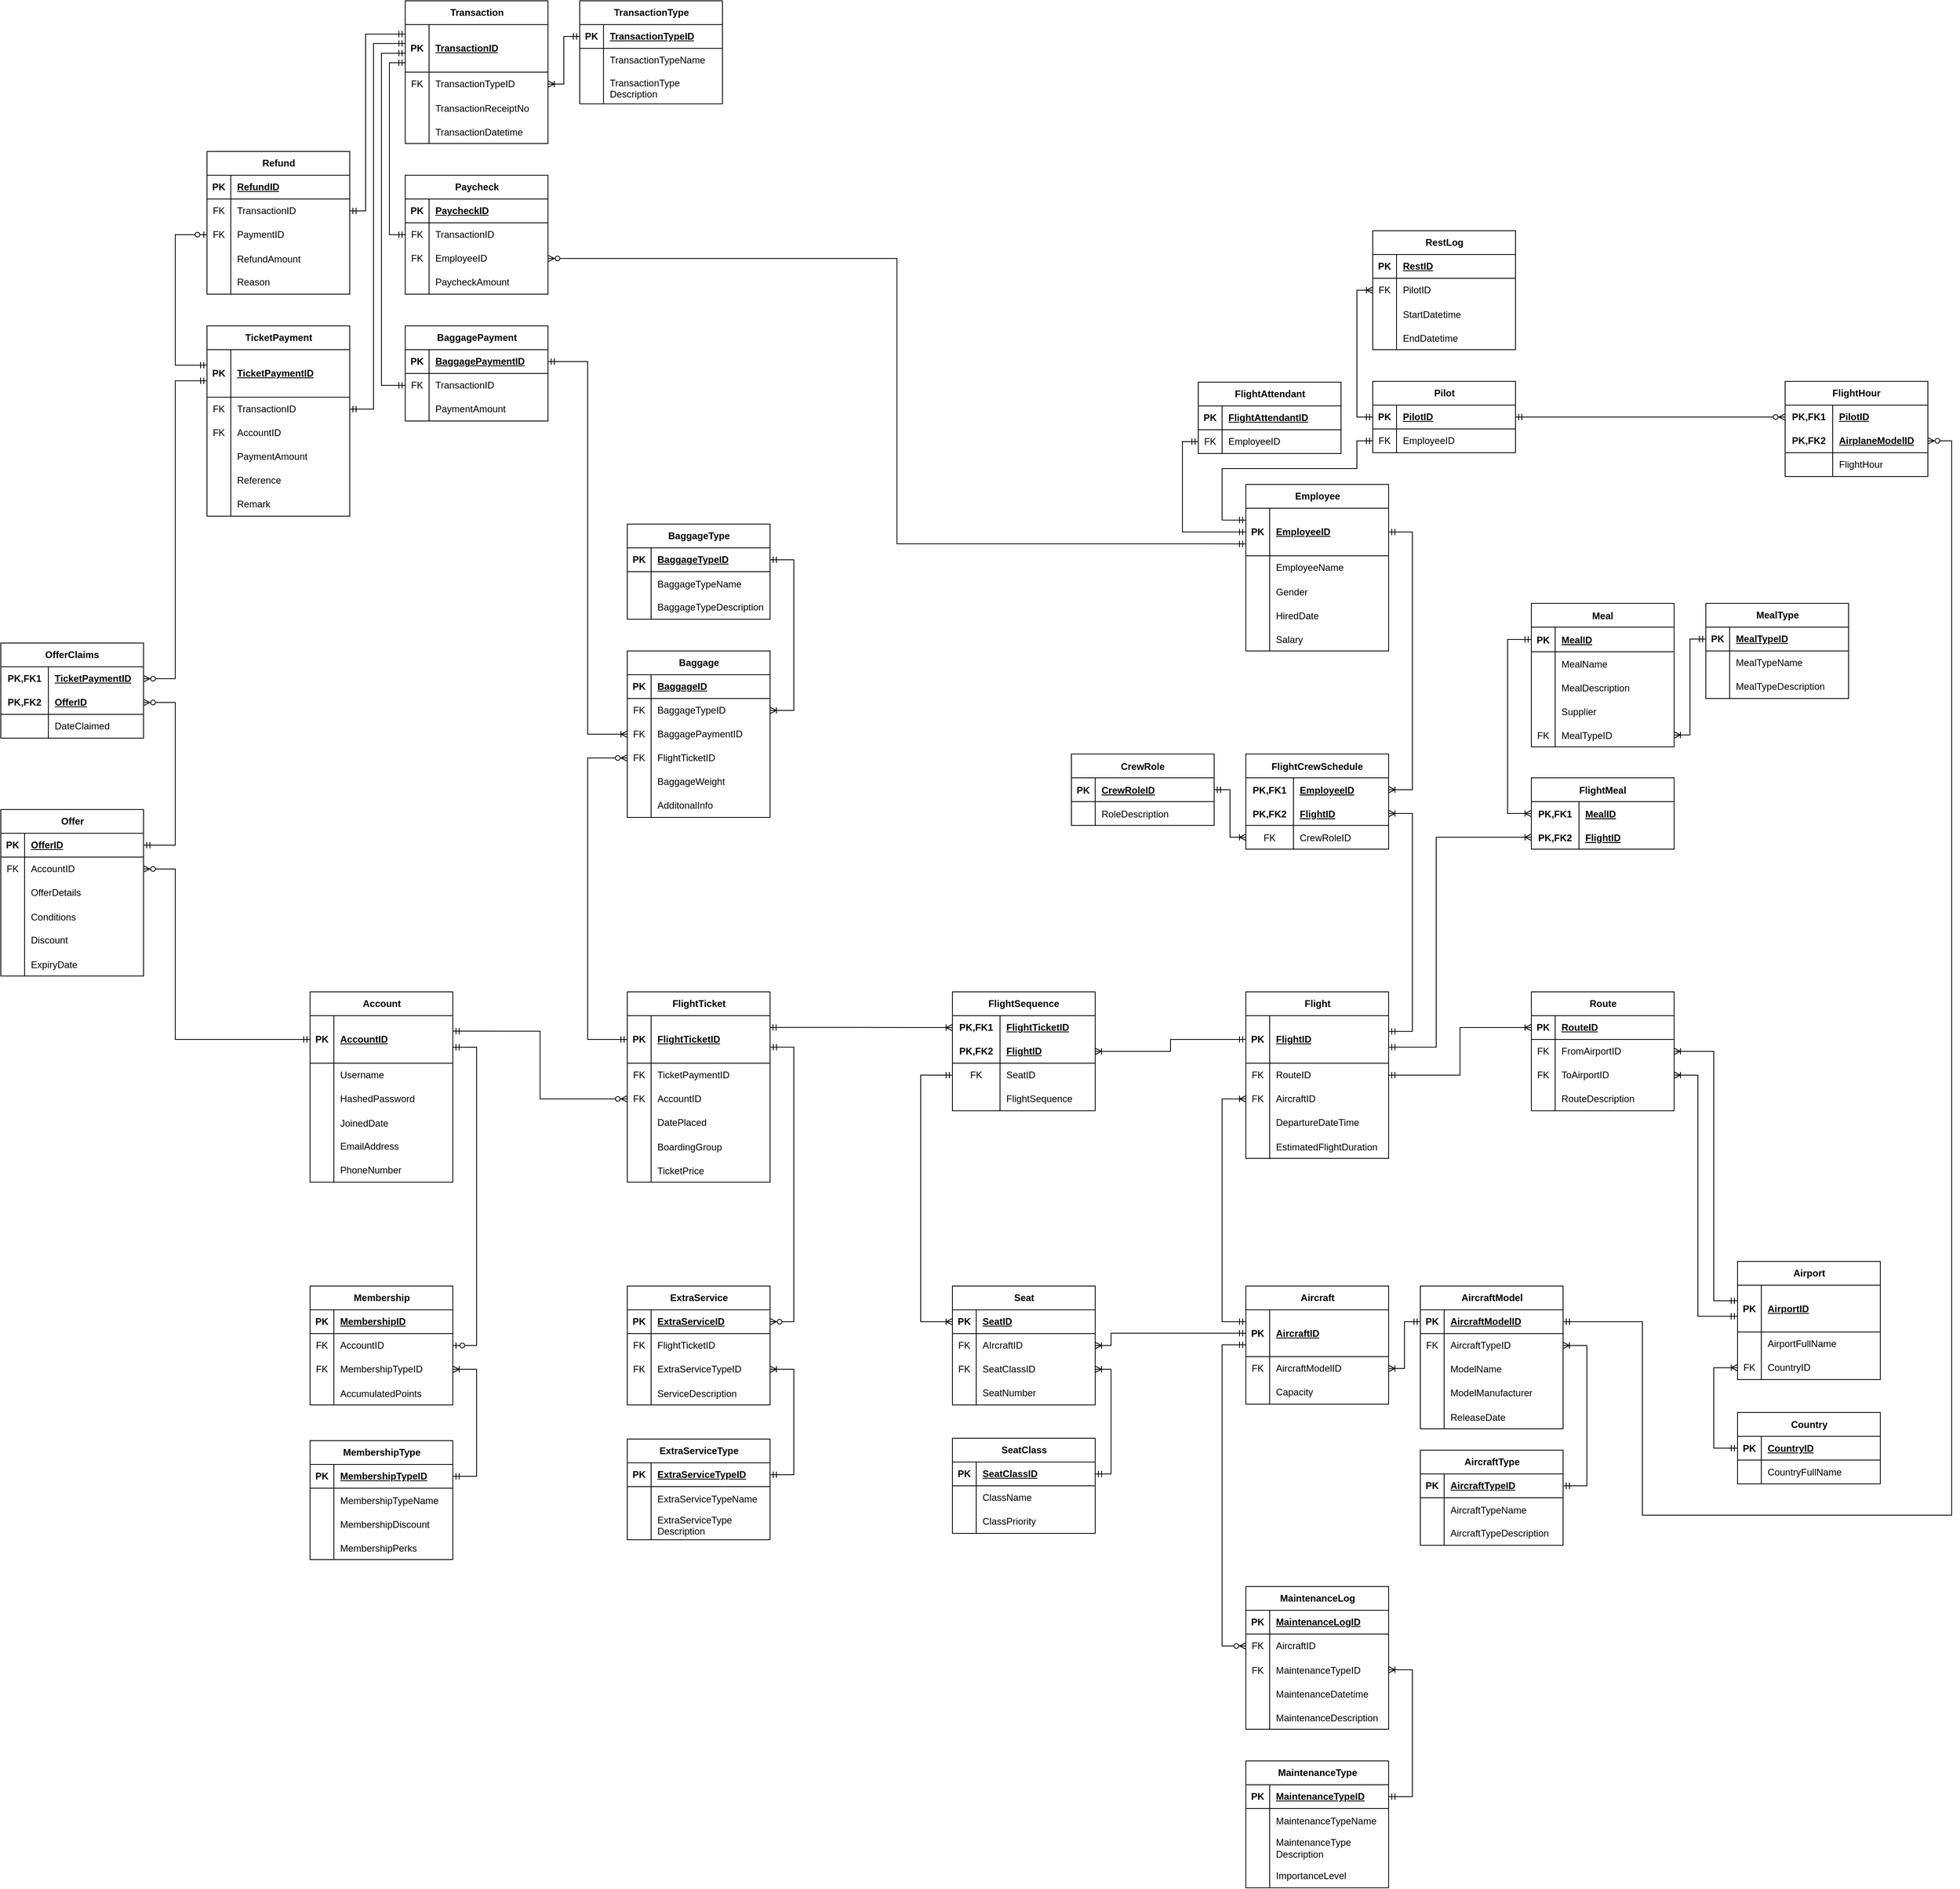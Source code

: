 <mxfile compressed="false" version="24.1.0" type="device">
  <diagram name="Page-1" id="Q6DCgMfbbjko9ryPCdgc">
    <mxGraphModel dx="2754" dy="755" grid="1" gridSize="10" guides="1" tooltips="1" connect="1" arrows="1" fold="1" page="1" pageScale="1" pageWidth="200" pageHeight="180" math="0" shadow="0">
      <root>
        <mxCell id="0" />
        <mxCell id="1" parent="0" />
        <mxCell id="ldXuJXTAYZPSGwwQhtUx-40" value="Account" style="shape=table;startSize=30;container=1;collapsible=1;childLayout=tableLayout;fixedRows=1;rowLines=0;fontStyle=1;align=center;resizeLast=1;html=1;" parent="1" vertex="1">
          <mxGeometry x="-1200" y="1200" width="180" height="240" as="geometry" />
        </mxCell>
        <mxCell id="ldXuJXTAYZPSGwwQhtUx-41" value="" style="shape=tableRow;horizontal=0;startSize=0;swimlaneHead=0;swimlaneBody=0;fillColor=none;collapsible=0;dropTarget=0;points=[[0,0.5],[1,0.5]];portConstraint=eastwest;top=0;left=0;right=0;bottom=1;" parent="ldXuJXTAYZPSGwwQhtUx-40" vertex="1">
          <mxGeometry y="30" width="180" height="60" as="geometry" />
        </mxCell>
        <mxCell id="ldXuJXTAYZPSGwwQhtUx-42" value="PK" style="shape=partialRectangle;connectable=0;fillColor=none;top=0;left=0;bottom=0;right=0;fontStyle=1;overflow=hidden;whiteSpace=wrap;html=1;" parent="ldXuJXTAYZPSGwwQhtUx-41" vertex="1">
          <mxGeometry width="30" height="60" as="geometry">
            <mxRectangle width="30" height="60" as="alternateBounds" />
          </mxGeometry>
        </mxCell>
        <mxCell id="ldXuJXTAYZPSGwwQhtUx-43" value="AccountID" style="shape=partialRectangle;connectable=0;fillColor=none;top=0;left=0;bottom=0;right=0;align=left;spacingLeft=6;fontStyle=5;overflow=hidden;whiteSpace=wrap;html=1;" parent="ldXuJXTAYZPSGwwQhtUx-41" vertex="1">
          <mxGeometry x="30" width="150" height="60" as="geometry">
            <mxRectangle width="150" height="60" as="alternateBounds" />
          </mxGeometry>
        </mxCell>
        <mxCell id="ldXuJXTAYZPSGwwQhtUx-44" value="" style="shape=tableRow;horizontal=0;startSize=0;swimlaneHead=0;swimlaneBody=0;fillColor=none;collapsible=0;dropTarget=0;points=[[0,0.5],[1,0.5]];portConstraint=eastwest;top=0;left=0;right=0;bottom=0;" parent="ldXuJXTAYZPSGwwQhtUx-40" vertex="1">
          <mxGeometry y="90" width="180" height="30" as="geometry" />
        </mxCell>
        <mxCell id="ldXuJXTAYZPSGwwQhtUx-45" value="" style="shape=partialRectangle;connectable=0;fillColor=none;top=0;left=0;bottom=0;right=0;editable=1;overflow=hidden;whiteSpace=wrap;html=1;" parent="ldXuJXTAYZPSGwwQhtUx-44" vertex="1">
          <mxGeometry width="30" height="30" as="geometry">
            <mxRectangle width="30" height="30" as="alternateBounds" />
          </mxGeometry>
        </mxCell>
        <mxCell id="ldXuJXTAYZPSGwwQhtUx-46" value="Username" style="shape=partialRectangle;connectable=0;fillColor=none;top=0;left=0;bottom=0;right=0;align=left;spacingLeft=6;overflow=hidden;whiteSpace=wrap;html=1;" parent="ldXuJXTAYZPSGwwQhtUx-44" vertex="1">
          <mxGeometry x="30" width="150" height="30" as="geometry">
            <mxRectangle width="150" height="30" as="alternateBounds" />
          </mxGeometry>
        </mxCell>
        <mxCell id="ldXuJXTAYZPSGwwQhtUx-47" value="" style="shape=tableRow;horizontal=0;startSize=0;swimlaneHead=0;swimlaneBody=0;fillColor=none;collapsible=0;dropTarget=0;points=[[0,0.5],[1,0.5]];portConstraint=eastwest;top=0;left=0;right=0;bottom=0;" parent="ldXuJXTAYZPSGwwQhtUx-40" vertex="1">
          <mxGeometry y="120" width="180" height="30" as="geometry" />
        </mxCell>
        <mxCell id="ldXuJXTAYZPSGwwQhtUx-48" value="" style="shape=partialRectangle;connectable=0;fillColor=none;top=0;left=0;bottom=0;right=0;editable=1;overflow=hidden;whiteSpace=wrap;html=1;" parent="ldXuJXTAYZPSGwwQhtUx-47" vertex="1">
          <mxGeometry width="30" height="30" as="geometry">
            <mxRectangle width="30" height="30" as="alternateBounds" />
          </mxGeometry>
        </mxCell>
        <mxCell id="ldXuJXTAYZPSGwwQhtUx-49" value="HashedPassword" style="shape=partialRectangle;connectable=0;fillColor=none;top=0;left=0;bottom=0;right=0;align=left;spacingLeft=6;overflow=hidden;whiteSpace=wrap;html=1;" parent="ldXuJXTAYZPSGwwQhtUx-47" vertex="1">
          <mxGeometry x="30" width="150" height="30" as="geometry">
            <mxRectangle width="150" height="30" as="alternateBounds" />
          </mxGeometry>
        </mxCell>
        <mxCell id="R4esEjS2FvH9jzyqQrCe-227" value="" style="shape=tableRow;horizontal=0;startSize=0;swimlaneHead=0;swimlaneBody=0;fillColor=none;collapsible=0;dropTarget=0;points=[[0,0.5],[1,0.5]];portConstraint=eastwest;top=0;left=0;right=0;bottom=0;" parent="ldXuJXTAYZPSGwwQhtUx-40" vertex="1">
          <mxGeometry y="150" width="180" height="30" as="geometry" />
        </mxCell>
        <mxCell id="R4esEjS2FvH9jzyqQrCe-228" value="" style="shape=partialRectangle;connectable=0;fillColor=none;top=0;left=0;bottom=0;right=0;editable=1;overflow=hidden;" parent="R4esEjS2FvH9jzyqQrCe-227" vertex="1">
          <mxGeometry width="30" height="30" as="geometry">
            <mxRectangle width="30" height="30" as="alternateBounds" />
          </mxGeometry>
        </mxCell>
        <mxCell id="R4esEjS2FvH9jzyqQrCe-229" value="JoinedDate" style="shape=partialRectangle;connectable=0;fillColor=none;top=0;left=0;bottom=0;right=0;align=left;spacingLeft=6;overflow=hidden;" parent="R4esEjS2FvH9jzyqQrCe-227" vertex="1">
          <mxGeometry x="30" width="150" height="30" as="geometry">
            <mxRectangle width="150" height="30" as="alternateBounds" />
          </mxGeometry>
        </mxCell>
        <mxCell id="ldXuJXTAYZPSGwwQhtUx-50" value="" style="shape=tableRow;horizontal=0;startSize=0;swimlaneHead=0;swimlaneBody=0;fillColor=none;collapsible=0;dropTarget=0;points=[[0,0.5],[1,0.5]];portConstraint=eastwest;top=0;left=0;right=0;bottom=0;" parent="ldXuJXTAYZPSGwwQhtUx-40" vertex="1">
          <mxGeometry y="180" width="180" height="30" as="geometry" />
        </mxCell>
        <mxCell id="ldXuJXTAYZPSGwwQhtUx-51" value="" style="shape=partialRectangle;connectable=0;fillColor=none;top=0;left=0;bottom=0;right=0;editable=1;overflow=hidden;whiteSpace=wrap;html=1;" parent="ldXuJXTAYZPSGwwQhtUx-50" vertex="1">
          <mxGeometry width="30" height="30" as="geometry">
            <mxRectangle width="30" height="30" as="alternateBounds" />
          </mxGeometry>
        </mxCell>
        <mxCell id="ldXuJXTAYZPSGwwQhtUx-52" value="EmailAddress" style="shape=partialRectangle;connectable=0;fillColor=none;top=0;left=0;bottom=0;right=0;align=left;spacingLeft=6;overflow=hidden;whiteSpace=wrap;html=1;" parent="ldXuJXTAYZPSGwwQhtUx-50" vertex="1">
          <mxGeometry x="30" width="150" height="30" as="geometry">
            <mxRectangle width="150" height="30" as="alternateBounds" />
          </mxGeometry>
        </mxCell>
        <mxCell id="ldXuJXTAYZPSGwwQhtUx-53" style="shape=tableRow;horizontal=0;startSize=0;swimlaneHead=0;swimlaneBody=0;fillColor=none;collapsible=0;dropTarget=0;points=[[0,0.5],[1,0.5]];portConstraint=eastwest;top=0;left=0;right=0;bottom=0;" parent="ldXuJXTAYZPSGwwQhtUx-40" vertex="1">
          <mxGeometry y="210" width="180" height="30" as="geometry" />
        </mxCell>
        <mxCell id="ldXuJXTAYZPSGwwQhtUx-54" style="shape=partialRectangle;connectable=0;fillColor=none;top=0;left=0;bottom=0;right=0;editable=1;overflow=hidden;whiteSpace=wrap;html=1;" parent="ldXuJXTAYZPSGwwQhtUx-53" vertex="1">
          <mxGeometry width="30" height="30" as="geometry">
            <mxRectangle width="30" height="30" as="alternateBounds" />
          </mxGeometry>
        </mxCell>
        <mxCell id="ldXuJXTAYZPSGwwQhtUx-55" value="PhoneNumber" style="shape=partialRectangle;connectable=0;fillColor=none;top=0;left=0;bottom=0;right=0;align=left;spacingLeft=6;overflow=hidden;whiteSpace=wrap;html=1;" parent="ldXuJXTAYZPSGwwQhtUx-53" vertex="1">
          <mxGeometry x="30" width="150" height="30" as="geometry">
            <mxRectangle width="150" height="30" as="alternateBounds" />
          </mxGeometry>
        </mxCell>
        <mxCell id="ldXuJXTAYZPSGwwQhtUx-59" value="FlightTicket" style="shape=table;startSize=30;container=1;collapsible=1;childLayout=tableLayout;fixedRows=1;rowLines=0;fontStyle=1;align=center;resizeLast=1;html=1;" parent="1" vertex="1">
          <mxGeometry x="-800" y="1200" width="180" height="240" as="geometry" />
        </mxCell>
        <mxCell id="ldXuJXTAYZPSGwwQhtUx-60" value="" style="shape=tableRow;horizontal=0;startSize=0;swimlaneHead=0;swimlaneBody=0;fillColor=none;collapsible=0;dropTarget=0;points=[[0,0.5],[1,0.5]];portConstraint=eastwest;top=0;left=0;right=0;bottom=1;" parent="ldXuJXTAYZPSGwwQhtUx-59" vertex="1">
          <mxGeometry y="30" width="180" height="60" as="geometry" />
        </mxCell>
        <mxCell id="ldXuJXTAYZPSGwwQhtUx-61" value="PK" style="shape=partialRectangle;connectable=0;fillColor=none;top=0;left=0;bottom=0;right=0;fontStyle=1;overflow=hidden;whiteSpace=wrap;html=1;" parent="ldXuJXTAYZPSGwwQhtUx-60" vertex="1">
          <mxGeometry width="30" height="60" as="geometry">
            <mxRectangle width="30" height="60" as="alternateBounds" />
          </mxGeometry>
        </mxCell>
        <mxCell id="ldXuJXTAYZPSGwwQhtUx-62" value="FlightTicketID" style="shape=partialRectangle;connectable=0;fillColor=none;top=0;left=0;bottom=0;right=0;align=left;spacingLeft=6;fontStyle=5;overflow=hidden;whiteSpace=wrap;html=1;" parent="ldXuJXTAYZPSGwwQhtUx-60" vertex="1">
          <mxGeometry x="30" width="150" height="60" as="geometry">
            <mxRectangle width="150" height="60" as="alternateBounds" />
          </mxGeometry>
        </mxCell>
        <mxCell id="ldXuJXTAYZPSGwwQhtUx-72" value="" style="shape=tableRow;horizontal=0;startSize=0;swimlaneHead=0;swimlaneBody=0;fillColor=none;collapsible=0;dropTarget=0;points=[[0,0.5],[1,0.5]];portConstraint=eastwest;top=0;left=0;right=0;bottom=0;" parent="ldXuJXTAYZPSGwwQhtUx-59" vertex="1">
          <mxGeometry y="90" width="180" height="30" as="geometry" />
        </mxCell>
        <mxCell id="ldXuJXTAYZPSGwwQhtUx-73" value="FK" style="shape=partialRectangle;connectable=0;fillColor=none;top=0;left=0;bottom=0;right=0;fontStyle=0;overflow=hidden;whiteSpace=wrap;html=1;" parent="ldXuJXTAYZPSGwwQhtUx-72" vertex="1">
          <mxGeometry width="30" height="30" as="geometry">
            <mxRectangle width="30" height="30" as="alternateBounds" />
          </mxGeometry>
        </mxCell>
        <mxCell id="ldXuJXTAYZPSGwwQhtUx-74" value="TicketPaymentID" style="shape=partialRectangle;connectable=0;fillColor=none;top=0;left=0;bottom=0;right=0;align=left;spacingLeft=6;fontStyle=0;overflow=hidden;whiteSpace=wrap;html=1;" parent="ldXuJXTAYZPSGwwQhtUx-72" vertex="1">
          <mxGeometry x="30" width="150" height="30" as="geometry">
            <mxRectangle width="150" height="30" as="alternateBounds" />
          </mxGeometry>
        </mxCell>
        <mxCell id="ldXuJXTAYZPSGwwQhtUx-114" value="" style="shape=tableRow;horizontal=0;startSize=0;swimlaneHead=0;swimlaneBody=0;fillColor=none;collapsible=0;dropTarget=0;points=[[0,0.5],[1,0.5]];portConstraint=eastwest;top=0;left=0;right=0;bottom=0;" parent="ldXuJXTAYZPSGwwQhtUx-59" vertex="1">
          <mxGeometry y="120" width="180" height="30" as="geometry" />
        </mxCell>
        <mxCell id="ldXuJXTAYZPSGwwQhtUx-115" value="FK" style="shape=partialRectangle;connectable=0;fillColor=none;top=0;left=0;bottom=0;right=0;fontStyle=0;overflow=hidden;whiteSpace=wrap;html=1;" parent="ldXuJXTAYZPSGwwQhtUx-114" vertex="1">
          <mxGeometry width="30" height="30" as="geometry">
            <mxRectangle width="30" height="30" as="alternateBounds" />
          </mxGeometry>
        </mxCell>
        <mxCell id="ldXuJXTAYZPSGwwQhtUx-116" value="AccountID" style="shape=partialRectangle;connectable=0;fillColor=none;top=0;left=0;bottom=0;right=0;align=left;spacingLeft=6;fontStyle=0;overflow=hidden;whiteSpace=wrap;html=1;" parent="ldXuJXTAYZPSGwwQhtUx-114" vertex="1">
          <mxGeometry x="30" width="150" height="30" as="geometry">
            <mxRectangle width="150" height="30" as="alternateBounds" />
          </mxGeometry>
        </mxCell>
        <mxCell id="ldXuJXTAYZPSGwwQhtUx-66" value="" style="shape=tableRow;horizontal=0;startSize=0;swimlaneHead=0;swimlaneBody=0;fillColor=none;collapsible=0;dropTarget=0;points=[[0,0.5],[1,0.5]];portConstraint=eastwest;top=0;left=0;right=0;bottom=0;" parent="ldXuJXTAYZPSGwwQhtUx-59" vertex="1">
          <mxGeometry y="150" width="180" height="30" as="geometry" />
        </mxCell>
        <mxCell id="ldXuJXTAYZPSGwwQhtUx-67" value="" style="shape=partialRectangle;connectable=0;fillColor=none;top=0;left=0;bottom=0;right=0;editable=1;overflow=hidden;whiteSpace=wrap;html=1;" parent="ldXuJXTAYZPSGwwQhtUx-66" vertex="1">
          <mxGeometry width="30" height="30" as="geometry">
            <mxRectangle width="30" height="30" as="alternateBounds" />
          </mxGeometry>
        </mxCell>
        <mxCell id="ldXuJXTAYZPSGwwQhtUx-68" value="DatePlaced" style="shape=partialRectangle;connectable=0;fillColor=none;top=0;left=0;bottom=0;right=0;align=left;spacingLeft=6;overflow=hidden;whiteSpace=wrap;html=1;" parent="ldXuJXTAYZPSGwwQhtUx-66" vertex="1">
          <mxGeometry x="30" width="150" height="30" as="geometry">
            <mxRectangle width="150" height="30" as="alternateBounds" />
          </mxGeometry>
        </mxCell>
        <mxCell id="pcqSbqu5ODASLQmlzR57-286" value="" style="shape=tableRow;horizontal=0;startSize=0;swimlaneHead=0;swimlaneBody=0;fillColor=none;collapsible=0;dropTarget=0;points=[[0,0.5],[1,0.5]];portConstraint=eastwest;top=0;left=0;right=0;bottom=0;" parent="ldXuJXTAYZPSGwwQhtUx-59" vertex="1">
          <mxGeometry y="180" width="180" height="30" as="geometry" />
        </mxCell>
        <mxCell id="pcqSbqu5ODASLQmlzR57-287" value="" style="shape=partialRectangle;connectable=0;fillColor=none;top=0;left=0;bottom=0;right=0;editable=1;overflow=hidden;" parent="pcqSbqu5ODASLQmlzR57-286" vertex="1">
          <mxGeometry width="30" height="30" as="geometry">
            <mxRectangle width="30" height="30" as="alternateBounds" />
          </mxGeometry>
        </mxCell>
        <mxCell id="pcqSbqu5ODASLQmlzR57-288" value="BoardingGroup" style="shape=partialRectangle;connectable=0;fillColor=none;top=0;left=0;bottom=0;right=0;align=left;spacingLeft=6;overflow=hidden;" parent="pcqSbqu5ODASLQmlzR57-286" vertex="1">
          <mxGeometry x="30" width="150" height="30" as="geometry">
            <mxRectangle width="150" height="30" as="alternateBounds" />
          </mxGeometry>
        </mxCell>
        <mxCell id="pcqSbqu5ODASLQmlzR57-384" value="" style="shape=tableRow;horizontal=0;startSize=0;swimlaneHead=0;swimlaneBody=0;fillColor=none;collapsible=0;dropTarget=0;points=[[0,0.5],[1,0.5]];portConstraint=eastwest;top=0;left=0;right=0;bottom=0;" parent="ldXuJXTAYZPSGwwQhtUx-59" vertex="1">
          <mxGeometry y="210" width="180" height="30" as="geometry" />
        </mxCell>
        <mxCell id="pcqSbqu5ODASLQmlzR57-385" value="" style="shape=partialRectangle;connectable=0;fillColor=none;top=0;left=0;bottom=0;right=0;editable=1;overflow=hidden;" parent="pcqSbqu5ODASLQmlzR57-384" vertex="1">
          <mxGeometry width="30" height="30" as="geometry">
            <mxRectangle width="30" height="30" as="alternateBounds" />
          </mxGeometry>
        </mxCell>
        <mxCell id="pcqSbqu5ODASLQmlzR57-386" value="TicketPrice" style="shape=partialRectangle;connectable=0;fillColor=none;top=0;left=0;bottom=0;right=0;align=left;spacingLeft=6;overflow=hidden;" parent="pcqSbqu5ODASLQmlzR57-384" vertex="1">
          <mxGeometry x="30" width="150" height="30" as="geometry">
            <mxRectangle width="150" height="30" as="alternateBounds" />
          </mxGeometry>
        </mxCell>
        <mxCell id="ldXuJXTAYZPSGwwQhtUx-76" value="TicketPayment" style="shape=table;startSize=30;container=1;collapsible=1;childLayout=tableLayout;fixedRows=1;rowLines=0;fontStyle=1;align=center;resizeLast=1;html=1;" parent="1" vertex="1">
          <mxGeometry x="-1330" y="360" width="180" height="240" as="geometry" />
        </mxCell>
        <mxCell id="ldXuJXTAYZPSGwwQhtUx-77" value="" style="shape=tableRow;horizontal=0;startSize=0;swimlaneHead=0;swimlaneBody=0;fillColor=none;collapsible=0;dropTarget=0;points=[[0,0.5],[1,0.5]];portConstraint=eastwest;top=0;left=0;right=0;bottom=1;" parent="ldXuJXTAYZPSGwwQhtUx-76" vertex="1">
          <mxGeometry y="30" width="180" height="60" as="geometry" />
        </mxCell>
        <mxCell id="ldXuJXTAYZPSGwwQhtUx-78" value="PK" style="shape=partialRectangle;connectable=0;fillColor=none;top=0;left=0;bottom=0;right=0;fontStyle=1;overflow=hidden;whiteSpace=wrap;html=1;" parent="ldXuJXTAYZPSGwwQhtUx-77" vertex="1">
          <mxGeometry width="30" height="60" as="geometry">
            <mxRectangle width="30" height="60" as="alternateBounds" />
          </mxGeometry>
        </mxCell>
        <mxCell id="ldXuJXTAYZPSGwwQhtUx-79" value="TicketPaymentID" style="shape=partialRectangle;connectable=0;fillColor=none;top=0;left=0;bottom=0;right=0;align=left;spacingLeft=6;fontStyle=5;overflow=hidden;whiteSpace=wrap;html=1;" parent="ldXuJXTAYZPSGwwQhtUx-77" vertex="1">
          <mxGeometry x="30" width="150" height="60" as="geometry">
            <mxRectangle width="150" height="60" as="alternateBounds" />
          </mxGeometry>
        </mxCell>
        <mxCell id="hlYR-JYZm0WYFuQmoc6V-303" value="" style="shape=tableRow;horizontal=0;startSize=0;swimlaneHead=0;swimlaneBody=0;fillColor=none;collapsible=0;dropTarget=0;points=[[0,0.5],[1,0.5]];portConstraint=eastwest;top=0;left=0;right=0;bottom=0;" parent="ldXuJXTAYZPSGwwQhtUx-76" vertex="1">
          <mxGeometry y="90" width="180" height="30" as="geometry" />
        </mxCell>
        <mxCell id="hlYR-JYZm0WYFuQmoc6V-304" value="FK" style="shape=partialRectangle;connectable=0;fillColor=none;top=0;left=0;bottom=0;right=0;fontStyle=0;overflow=hidden;whiteSpace=wrap;html=1;" parent="hlYR-JYZm0WYFuQmoc6V-303" vertex="1">
          <mxGeometry width="30" height="30" as="geometry">
            <mxRectangle width="30" height="30" as="alternateBounds" />
          </mxGeometry>
        </mxCell>
        <mxCell id="hlYR-JYZm0WYFuQmoc6V-305" value="TransactionID" style="shape=partialRectangle;connectable=0;fillColor=none;top=0;left=0;bottom=0;right=0;align=left;spacingLeft=6;fontStyle=0;overflow=hidden;whiteSpace=wrap;html=1;" parent="hlYR-JYZm0WYFuQmoc6V-303" vertex="1">
          <mxGeometry x="30" width="150" height="30" as="geometry">
            <mxRectangle width="150" height="30" as="alternateBounds" />
          </mxGeometry>
        </mxCell>
        <mxCell id="ldXuJXTAYZPSGwwQhtUx-111" value="" style="shape=tableRow;horizontal=0;startSize=0;swimlaneHead=0;swimlaneBody=0;fillColor=none;collapsible=0;dropTarget=0;points=[[0,0.5],[1,0.5]];portConstraint=eastwest;top=0;left=0;right=0;bottom=0;" parent="ldXuJXTAYZPSGwwQhtUx-76" vertex="1">
          <mxGeometry y="120" width="180" height="30" as="geometry" />
        </mxCell>
        <mxCell id="ldXuJXTAYZPSGwwQhtUx-112" value="FK" style="shape=partialRectangle;connectable=0;fillColor=none;top=0;left=0;bottom=0;right=0;fontStyle=0;overflow=hidden;whiteSpace=wrap;html=1;" parent="ldXuJXTAYZPSGwwQhtUx-111" vertex="1">
          <mxGeometry width="30" height="30" as="geometry">
            <mxRectangle width="30" height="30" as="alternateBounds" />
          </mxGeometry>
        </mxCell>
        <mxCell id="ldXuJXTAYZPSGwwQhtUx-113" value="AccountID" style="shape=partialRectangle;connectable=0;fillColor=none;top=0;left=0;bottom=0;right=0;align=left;spacingLeft=6;fontStyle=0;overflow=hidden;whiteSpace=wrap;html=1;" parent="ldXuJXTAYZPSGwwQhtUx-111" vertex="1">
          <mxGeometry x="30" width="150" height="30" as="geometry">
            <mxRectangle width="150" height="30" as="alternateBounds" />
          </mxGeometry>
        </mxCell>
        <mxCell id="ldXuJXTAYZPSGwwQhtUx-83" value="" style="shape=tableRow;horizontal=0;startSize=0;swimlaneHead=0;swimlaneBody=0;fillColor=none;collapsible=0;dropTarget=0;points=[[0,0.5],[1,0.5]];portConstraint=eastwest;top=0;left=0;right=0;bottom=0;" parent="ldXuJXTAYZPSGwwQhtUx-76" vertex="1">
          <mxGeometry y="150" width="180" height="30" as="geometry" />
        </mxCell>
        <mxCell id="ldXuJXTAYZPSGwwQhtUx-84" value="" style="shape=partialRectangle;connectable=0;fillColor=none;top=0;left=0;bottom=0;right=0;editable=1;overflow=hidden;whiteSpace=wrap;html=1;" parent="ldXuJXTAYZPSGwwQhtUx-83" vertex="1">
          <mxGeometry width="30" height="30" as="geometry">
            <mxRectangle width="30" height="30" as="alternateBounds" />
          </mxGeometry>
        </mxCell>
        <mxCell id="ldXuJXTAYZPSGwwQhtUx-85" value="PaymentAmount" style="shape=partialRectangle;connectable=0;fillColor=none;top=0;left=0;bottom=0;right=0;align=left;spacingLeft=6;overflow=hidden;whiteSpace=wrap;html=1;" parent="ldXuJXTAYZPSGwwQhtUx-83" vertex="1">
          <mxGeometry x="30" width="150" height="30" as="geometry">
            <mxRectangle width="150" height="30" as="alternateBounds" />
          </mxGeometry>
        </mxCell>
        <mxCell id="ldXuJXTAYZPSGwwQhtUx-117" style="shape=tableRow;horizontal=0;startSize=0;swimlaneHead=0;swimlaneBody=0;fillColor=none;collapsible=0;dropTarget=0;points=[[0,0.5],[1,0.5]];portConstraint=eastwest;top=0;left=0;right=0;bottom=0;" parent="ldXuJXTAYZPSGwwQhtUx-76" vertex="1">
          <mxGeometry y="180" width="180" height="30" as="geometry" />
        </mxCell>
        <mxCell id="ldXuJXTAYZPSGwwQhtUx-118" style="shape=partialRectangle;connectable=0;fillColor=none;top=0;left=0;bottom=0;right=0;editable=1;overflow=hidden;whiteSpace=wrap;html=1;" parent="ldXuJXTAYZPSGwwQhtUx-117" vertex="1">
          <mxGeometry width="30" height="30" as="geometry">
            <mxRectangle width="30" height="30" as="alternateBounds" />
          </mxGeometry>
        </mxCell>
        <mxCell id="ldXuJXTAYZPSGwwQhtUx-119" value="Reference" style="shape=partialRectangle;connectable=0;fillColor=none;top=0;left=0;bottom=0;right=0;align=left;spacingLeft=6;overflow=hidden;whiteSpace=wrap;html=1;" parent="ldXuJXTAYZPSGwwQhtUx-117" vertex="1">
          <mxGeometry x="30" width="150" height="30" as="geometry">
            <mxRectangle width="150" height="30" as="alternateBounds" />
          </mxGeometry>
        </mxCell>
        <mxCell id="ldXuJXTAYZPSGwwQhtUx-86" value="" style="shape=tableRow;horizontal=0;startSize=0;swimlaneHead=0;swimlaneBody=0;fillColor=none;collapsible=0;dropTarget=0;points=[[0,0.5],[1,0.5]];portConstraint=eastwest;top=0;left=0;right=0;bottom=0;" parent="ldXuJXTAYZPSGwwQhtUx-76" vertex="1">
          <mxGeometry y="210" width="180" height="30" as="geometry" />
        </mxCell>
        <mxCell id="ldXuJXTAYZPSGwwQhtUx-87" value="" style="shape=partialRectangle;connectable=0;fillColor=none;top=0;left=0;bottom=0;right=0;editable=1;overflow=hidden;whiteSpace=wrap;html=1;" parent="ldXuJXTAYZPSGwwQhtUx-86" vertex="1">
          <mxGeometry width="30" height="30" as="geometry">
            <mxRectangle width="30" height="30" as="alternateBounds" />
          </mxGeometry>
        </mxCell>
        <mxCell id="ldXuJXTAYZPSGwwQhtUx-88" value="Remark" style="shape=partialRectangle;connectable=0;fillColor=none;top=0;left=0;bottom=0;right=0;align=left;spacingLeft=6;overflow=hidden;whiteSpace=wrap;html=1;" parent="ldXuJXTAYZPSGwwQhtUx-86" vertex="1">
          <mxGeometry x="30" width="150" height="30" as="geometry">
            <mxRectangle width="150" height="30" as="alternateBounds" />
          </mxGeometry>
        </mxCell>
        <mxCell id="ldXuJXTAYZPSGwwQhtUx-89" value="Refund" style="shape=table;startSize=30;container=1;collapsible=1;childLayout=tableLayout;fixedRows=1;rowLines=0;fontStyle=1;align=center;resizeLast=1;html=1;" parent="1" vertex="1">
          <mxGeometry x="-1330" y="140" width="180" height="180" as="geometry" />
        </mxCell>
        <mxCell id="BxFq34cR29yL3bQ-EjCe-309" value="" style="shape=tableRow;horizontal=0;startSize=0;swimlaneHead=0;swimlaneBody=0;fillColor=none;collapsible=0;dropTarget=0;points=[[0,0.5],[1,0.5]];portConstraint=eastwest;top=0;left=0;right=0;bottom=1;" parent="ldXuJXTAYZPSGwwQhtUx-89" vertex="1">
          <mxGeometry y="30" width="180" height="30" as="geometry" />
        </mxCell>
        <mxCell id="BxFq34cR29yL3bQ-EjCe-310" value="PK" style="shape=partialRectangle;connectable=0;fillColor=none;top=0;left=0;bottom=0;right=0;fontStyle=1;overflow=hidden;whiteSpace=wrap;html=1;" parent="BxFq34cR29yL3bQ-EjCe-309" vertex="1">
          <mxGeometry width="30" height="30" as="geometry">
            <mxRectangle width="30" height="30" as="alternateBounds" />
          </mxGeometry>
        </mxCell>
        <mxCell id="BxFq34cR29yL3bQ-EjCe-311" value="RefundID" style="shape=partialRectangle;connectable=0;fillColor=none;top=0;left=0;bottom=0;right=0;align=left;spacingLeft=6;fontStyle=5;overflow=hidden;whiteSpace=wrap;html=1;" parent="BxFq34cR29yL3bQ-EjCe-309" vertex="1">
          <mxGeometry x="30" width="150" height="30" as="geometry">
            <mxRectangle width="150" height="30" as="alternateBounds" />
          </mxGeometry>
        </mxCell>
        <mxCell id="hlYR-JYZm0WYFuQmoc6V-306" value="" style="shape=tableRow;horizontal=0;startSize=0;swimlaneHead=0;swimlaneBody=0;fillColor=none;collapsible=0;dropTarget=0;points=[[0,0.5],[1,0.5]];portConstraint=eastwest;top=0;left=0;right=0;bottom=0;" parent="ldXuJXTAYZPSGwwQhtUx-89" vertex="1">
          <mxGeometry y="60" width="180" height="30" as="geometry" />
        </mxCell>
        <mxCell id="hlYR-JYZm0WYFuQmoc6V-307" value="FK" style="shape=partialRectangle;connectable=0;fillColor=none;top=0;left=0;bottom=0;right=0;fontStyle=0;overflow=hidden;whiteSpace=wrap;html=1;" parent="hlYR-JYZm0WYFuQmoc6V-306" vertex="1">
          <mxGeometry width="30" height="30" as="geometry">
            <mxRectangle width="30" height="30" as="alternateBounds" />
          </mxGeometry>
        </mxCell>
        <mxCell id="hlYR-JYZm0WYFuQmoc6V-308" value="TransactionID" style="shape=partialRectangle;connectable=0;fillColor=none;top=0;left=0;bottom=0;right=0;align=left;spacingLeft=6;fontStyle=0;overflow=hidden;whiteSpace=wrap;html=1;" parent="hlYR-JYZm0WYFuQmoc6V-306" vertex="1">
          <mxGeometry x="30" width="150" height="30" as="geometry">
            <mxRectangle width="150" height="30" as="alternateBounds" />
          </mxGeometry>
        </mxCell>
        <mxCell id="ldXuJXTAYZPSGwwQhtUx-107" value="" style="shape=tableRow;horizontal=0;startSize=0;swimlaneHead=0;swimlaneBody=0;fillColor=none;collapsible=0;dropTarget=0;points=[[0,0.5],[1,0.5]];portConstraint=eastwest;top=0;left=0;right=0;bottom=0;" parent="ldXuJXTAYZPSGwwQhtUx-89" vertex="1">
          <mxGeometry y="90" width="180" height="30" as="geometry" />
        </mxCell>
        <mxCell id="ldXuJXTAYZPSGwwQhtUx-108" value="FK" style="shape=partialRectangle;connectable=0;fillColor=none;top=0;left=0;bottom=0;right=0;fontStyle=0;overflow=hidden;whiteSpace=wrap;html=1;" parent="ldXuJXTAYZPSGwwQhtUx-107" vertex="1">
          <mxGeometry width="30" height="30" as="geometry">
            <mxRectangle width="30" height="30" as="alternateBounds" />
          </mxGeometry>
        </mxCell>
        <mxCell id="ldXuJXTAYZPSGwwQhtUx-109" value="PaymentID" style="shape=partialRectangle;connectable=0;fillColor=none;top=0;left=0;bottom=0;right=0;align=left;spacingLeft=6;fontStyle=0;overflow=hidden;whiteSpace=wrap;html=1;" parent="ldXuJXTAYZPSGwwQhtUx-107" vertex="1">
          <mxGeometry x="30" width="150" height="30" as="geometry">
            <mxRectangle width="150" height="30" as="alternateBounds" />
          </mxGeometry>
        </mxCell>
        <mxCell id="hlYR-JYZm0WYFuQmoc6V-310" value="" style="shape=tableRow;horizontal=0;startSize=0;swimlaneHead=0;swimlaneBody=0;fillColor=none;collapsible=0;dropTarget=0;points=[[0,0.5],[1,0.5]];portConstraint=eastwest;top=0;left=0;right=0;bottom=0;" parent="ldXuJXTAYZPSGwwQhtUx-89" vertex="1">
          <mxGeometry y="120" width="180" height="30" as="geometry" />
        </mxCell>
        <mxCell id="hlYR-JYZm0WYFuQmoc6V-311" value="" style="shape=partialRectangle;connectable=0;fillColor=none;top=0;left=0;bottom=0;right=0;editable=1;overflow=hidden;" parent="hlYR-JYZm0WYFuQmoc6V-310" vertex="1">
          <mxGeometry width="30" height="30" as="geometry">
            <mxRectangle width="30" height="30" as="alternateBounds" />
          </mxGeometry>
        </mxCell>
        <mxCell id="hlYR-JYZm0WYFuQmoc6V-312" value="RefundAmount" style="shape=partialRectangle;connectable=0;fillColor=none;top=0;left=0;bottom=0;right=0;align=left;spacingLeft=6;overflow=hidden;" parent="hlYR-JYZm0WYFuQmoc6V-310" vertex="1">
          <mxGeometry x="30" width="150" height="30" as="geometry">
            <mxRectangle width="150" height="30" as="alternateBounds" />
          </mxGeometry>
        </mxCell>
        <mxCell id="ldXuJXTAYZPSGwwQhtUx-96" value="" style="shape=tableRow;horizontal=0;startSize=0;swimlaneHead=0;swimlaneBody=0;fillColor=none;collapsible=0;dropTarget=0;points=[[0,0.5],[1,0.5]];portConstraint=eastwest;top=0;left=0;right=0;bottom=0;" parent="ldXuJXTAYZPSGwwQhtUx-89" vertex="1">
          <mxGeometry y="150" width="180" height="30" as="geometry" />
        </mxCell>
        <mxCell id="ldXuJXTAYZPSGwwQhtUx-97" value="" style="shape=partialRectangle;connectable=0;fillColor=none;top=0;left=0;bottom=0;right=0;editable=1;overflow=hidden;whiteSpace=wrap;html=1;" parent="ldXuJXTAYZPSGwwQhtUx-96" vertex="1">
          <mxGeometry width="30" height="30" as="geometry">
            <mxRectangle width="30" height="30" as="alternateBounds" />
          </mxGeometry>
        </mxCell>
        <mxCell id="ldXuJXTAYZPSGwwQhtUx-98" value="Reason" style="shape=partialRectangle;connectable=0;fillColor=none;top=0;left=0;bottom=0;right=0;align=left;spacingLeft=6;overflow=hidden;whiteSpace=wrap;html=1;" parent="ldXuJXTAYZPSGwwQhtUx-96" vertex="1">
          <mxGeometry x="30" width="150" height="30" as="geometry">
            <mxRectangle width="150" height="30" as="alternateBounds" />
          </mxGeometry>
        </mxCell>
        <mxCell id="ldXuJXTAYZPSGwwQhtUx-133" value="FlightSequence" style="shape=table;startSize=30;container=1;collapsible=1;childLayout=tableLayout;fixedRows=1;rowLines=0;fontStyle=1;align=center;resizeLast=1;html=1;whiteSpace=wrap;" parent="1" vertex="1">
          <mxGeometry x="-390" y="1200" width="180" height="150" as="geometry" />
        </mxCell>
        <mxCell id="ldXuJXTAYZPSGwwQhtUx-134" value="" style="shape=tableRow;horizontal=0;startSize=0;swimlaneHead=0;swimlaneBody=0;fillColor=none;collapsible=0;dropTarget=0;points=[[0,0.5],[1,0.5]];portConstraint=eastwest;top=0;left=0;right=0;bottom=0;html=1;" parent="ldXuJXTAYZPSGwwQhtUx-133" vertex="1">
          <mxGeometry y="30" width="180" height="30" as="geometry" />
        </mxCell>
        <mxCell id="ldXuJXTAYZPSGwwQhtUx-135" value="PK,FK1" style="shape=partialRectangle;connectable=0;fillColor=none;top=0;left=0;bottom=0;right=0;fontStyle=1;overflow=hidden;html=1;whiteSpace=wrap;" parent="ldXuJXTAYZPSGwwQhtUx-134" vertex="1">
          <mxGeometry width="60.0" height="30" as="geometry">
            <mxRectangle width="60.0" height="30" as="alternateBounds" />
          </mxGeometry>
        </mxCell>
        <mxCell id="ldXuJXTAYZPSGwwQhtUx-136" value="FlightTicketID" style="shape=partialRectangle;connectable=0;fillColor=none;top=0;left=0;bottom=0;right=0;align=left;spacingLeft=6;fontStyle=5;overflow=hidden;html=1;whiteSpace=wrap;" parent="ldXuJXTAYZPSGwwQhtUx-134" vertex="1">
          <mxGeometry x="60.0" width="120.0" height="30" as="geometry">
            <mxRectangle width="120.0" height="30" as="alternateBounds" />
          </mxGeometry>
        </mxCell>
        <mxCell id="ldXuJXTAYZPSGwwQhtUx-137" value="" style="shape=tableRow;horizontal=0;startSize=0;swimlaneHead=0;swimlaneBody=0;fillColor=none;collapsible=0;dropTarget=0;points=[[0,0.5],[1,0.5]];portConstraint=eastwest;top=0;left=0;right=0;bottom=1;html=1;" parent="ldXuJXTAYZPSGwwQhtUx-133" vertex="1">
          <mxGeometry y="60" width="180" height="30" as="geometry" />
        </mxCell>
        <mxCell id="ldXuJXTAYZPSGwwQhtUx-138" value="PK,FK2" style="shape=partialRectangle;connectable=0;fillColor=none;top=0;left=0;bottom=0;right=0;fontStyle=1;overflow=hidden;html=1;whiteSpace=wrap;" parent="ldXuJXTAYZPSGwwQhtUx-137" vertex="1">
          <mxGeometry width="60.0" height="30" as="geometry">
            <mxRectangle width="60.0" height="30" as="alternateBounds" />
          </mxGeometry>
        </mxCell>
        <mxCell id="ldXuJXTAYZPSGwwQhtUx-139" value="FlightID" style="shape=partialRectangle;connectable=0;fillColor=none;top=0;left=0;bottom=0;right=0;align=left;spacingLeft=6;fontStyle=5;overflow=hidden;html=1;whiteSpace=wrap;" parent="ldXuJXTAYZPSGwwQhtUx-137" vertex="1">
          <mxGeometry x="60.0" width="120.0" height="30" as="geometry">
            <mxRectangle width="120.0" height="30" as="alternateBounds" />
          </mxGeometry>
        </mxCell>
        <mxCell id="nZYxw4bYCytycPgzwB0f-259" value="" style="shape=tableRow;horizontal=0;startSize=0;swimlaneHead=0;swimlaneBody=0;fillColor=none;collapsible=0;dropTarget=0;points=[[0,0.5],[1,0.5]];portConstraint=eastwest;top=0;left=0;right=0;bottom=0;" parent="ldXuJXTAYZPSGwwQhtUx-133" vertex="1">
          <mxGeometry y="90" width="180" height="30" as="geometry" />
        </mxCell>
        <mxCell id="nZYxw4bYCytycPgzwB0f-260" value="FK" style="shape=partialRectangle;connectable=0;fillColor=none;top=0;left=0;bottom=0;right=0;fontStyle=0;overflow=hidden;whiteSpace=wrap;html=1;" parent="nZYxw4bYCytycPgzwB0f-259" vertex="1">
          <mxGeometry width="60.0" height="30" as="geometry">
            <mxRectangle width="60.0" height="30" as="alternateBounds" />
          </mxGeometry>
        </mxCell>
        <mxCell id="nZYxw4bYCytycPgzwB0f-261" value="SeatID" style="shape=partialRectangle;connectable=0;fillColor=none;top=0;left=0;bottom=0;right=0;align=left;spacingLeft=6;fontStyle=0;overflow=hidden;whiteSpace=wrap;html=1;" parent="nZYxw4bYCytycPgzwB0f-259" vertex="1">
          <mxGeometry x="60.0" width="120.0" height="30" as="geometry">
            <mxRectangle width="120.0" height="30" as="alternateBounds" />
          </mxGeometry>
        </mxCell>
        <mxCell id="ldXuJXTAYZPSGwwQhtUx-143" value="" style="shape=tableRow;horizontal=0;startSize=0;swimlaneHead=0;swimlaneBody=0;fillColor=none;collapsible=0;dropTarget=0;points=[[0,0.5],[1,0.5]];portConstraint=eastwest;top=0;left=0;right=0;bottom=0;html=1;" parent="ldXuJXTAYZPSGwwQhtUx-133" vertex="1">
          <mxGeometry y="120" width="180" height="30" as="geometry" />
        </mxCell>
        <mxCell id="ldXuJXTAYZPSGwwQhtUx-144" value="" style="shape=partialRectangle;connectable=0;fillColor=none;top=0;left=0;bottom=0;right=0;editable=1;overflow=hidden;html=1;whiteSpace=wrap;" parent="ldXuJXTAYZPSGwwQhtUx-143" vertex="1">
          <mxGeometry width="60.0" height="30" as="geometry">
            <mxRectangle width="60.0" height="30" as="alternateBounds" />
          </mxGeometry>
        </mxCell>
        <mxCell id="ldXuJXTAYZPSGwwQhtUx-145" value="FlightSequence" style="shape=partialRectangle;connectable=0;fillColor=none;top=0;left=0;bottom=0;right=0;align=left;spacingLeft=6;overflow=hidden;html=1;whiteSpace=wrap;" parent="ldXuJXTAYZPSGwwQhtUx-143" vertex="1">
          <mxGeometry x="60.0" width="120.0" height="30" as="geometry">
            <mxRectangle width="120.0" height="30" as="alternateBounds" />
          </mxGeometry>
        </mxCell>
        <mxCell id="ldXuJXTAYZPSGwwQhtUx-159" value="Flight" style="shape=table;startSize=30;container=1;collapsible=1;childLayout=tableLayout;fixedRows=1;rowLines=0;fontStyle=1;align=center;resizeLast=1;html=1;" parent="1" vertex="1">
          <mxGeometry x="-20.0" y="1200" width="180" height="210" as="geometry" />
        </mxCell>
        <mxCell id="ldXuJXTAYZPSGwwQhtUx-160" value="" style="shape=tableRow;horizontal=0;startSize=0;swimlaneHead=0;swimlaneBody=0;fillColor=none;collapsible=0;dropTarget=0;points=[[0,0.5],[1,0.5]];portConstraint=eastwest;top=0;left=0;right=0;bottom=1;" parent="ldXuJXTAYZPSGwwQhtUx-159" vertex="1">
          <mxGeometry y="30" width="180" height="60" as="geometry" />
        </mxCell>
        <mxCell id="ldXuJXTAYZPSGwwQhtUx-161" value="PK" style="shape=partialRectangle;connectable=0;fillColor=none;top=0;left=0;bottom=0;right=0;fontStyle=1;overflow=hidden;whiteSpace=wrap;html=1;" parent="ldXuJXTAYZPSGwwQhtUx-160" vertex="1">
          <mxGeometry width="30" height="60" as="geometry">
            <mxRectangle width="30" height="60" as="alternateBounds" />
          </mxGeometry>
        </mxCell>
        <mxCell id="ldXuJXTAYZPSGwwQhtUx-162" value="FlightID" style="shape=partialRectangle;connectable=0;fillColor=none;top=0;left=0;bottom=0;right=0;align=left;spacingLeft=6;fontStyle=5;overflow=hidden;whiteSpace=wrap;html=1;" parent="ldXuJXTAYZPSGwwQhtUx-160" vertex="1">
          <mxGeometry x="30" width="150" height="60" as="geometry">
            <mxRectangle width="150" height="60" as="alternateBounds" />
          </mxGeometry>
        </mxCell>
        <mxCell id="ldXuJXTAYZPSGwwQhtUx-173" value="" style="shape=tableRow;horizontal=0;startSize=0;swimlaneHead=0;swimlaneBody=0;fillColor=none;collapsible=0;dropTarget=0;points=[[0,0.5],[1,0.5]];portConstraint=eastwest;top=0;left=0;right=0;bottom=0;" parent="ldXuJXTAYZPSGwwQhtUx-159" vertex="1">
          <mxGeometry y="90" width="180" height="30" as="geometry" />
        </mxCell>
        <mxCell id="ldXuJXTAYZPSGwwQhtUx-174" value="FK" style="shape=partialRectangle;connectable=0;fillColor=none;top=0;left=0;bottom=0;right=0;fontStyle=0;overflow=hidden;whiteSpace=wrap;html=1;" parent="ldXuJXTAYZPSGwwQhtUx-173" vertex="1">
          <mxGeometry width="30" height="30" as="geometry">
            <mxRectangle width="30" height="30" as="alternateBounds" />
          </mxGeometry>
        </mxCell>
        <mxCell id="ldXuJXTAYZPSGwwQhtUx-175" value="RouteID" style="shape=partialRectangle;connectable=0;fillColor=none;top=0;left=0;bottom=0;right=0;align=left;spacingLeft=6;fontStyle=0;overflow=hidden;whiteSpace=wrap;html=1;" parent="ldXuJXTAYZPSGwwQhtUx-173" vertex="1">
          <mxGeometry x="30" width="150" height="30" as="geometry">
            <mxRectangle width="150" height="30" as="alternateBounds" />
          </mxGeometry>
        </mxCell>
        <mxCell id="ldXuJXTAYZPSGwwQhtUx-177" value="" style="shape=tableRow;horizontal=0;startSize=0;swimlaneHead=0;swimlaneBody=0;fillColor=none;collapsible=0;dropTarget=0;points=[[0,0.5],[1,0.5]];portConstraint=eastwest;top=0;left=0;right=0;bottom=0;" parent="ldXuJXTAYZPSGwwQhtUx-159" vertex="1">
          <mxGeometry y="120" width="180" height="30" as="geometry" />
        </mxCell>
        <mxCell id="ldXuJXTAYZPSGwwQhtUx-178" value="FK" style="shape=partialRectangle;connectable=0;fillColor=none;top=0;left=0;bottom=0;right=0;fontStyle=0;overflow=hidden;whiteSpace=wrap;html=1;" parent="ldXuJXTAYZPSGwwQhtUx-177" vertex="1">
          <mxGeometry width="30" height="30" as="geometry">
            <mxRectangle width="30" height="30" as="alternateBounds" />
          </mxGeometry>
        </mxCell>
        <mxCell id="ldXuJXTAYZPSGwwQhtUx-179" value="AircraftID" style="shape=partialRectangle;connectable=0;fillColor=none;top=0;left=0;bottom=0;right=0;align=left;spacingLeft=6;fontStyle=0;overflow=hidden;whiteSpace=wrap;html=1;" parent="ldXuJXTAYZPSGwwQhtUx-177" vertex="1">
          <mxGeometry x="30" width="150" height="30" as="geometry">
            <mxRectangle width="150" height="30" as="alternateBounds" />
          </mxGeometry>
        </mxCell>
        <mxCell id="ldXuJXTAYZPSGwwQhtUx-163" value="" style="shape=tableRow;horizontal=0;startSize=0;swimlaneHead=0;swimlaneBody=0;fillColor=none;collapsible=0;dropTarget=0;points=[[0,0.5],[1,0.5]];portConstraint=eastwest;top=0;left=0;right=0;bottom=0;" parent="ldXuJXTAYZPSGwwQhtUx-159" vertex="1">
          <mxGeometry y="150" width="180" height="30" as="geometry" />
        </mxCell>
        <mxCell id="ldXuJXTAYZPSGwwQhtUx-164" value="" style="shape=partialRectangle;connectable=0;fillColor=none;top=0;left=0;bottom=0;right=0;editable=1;overflow=hidden;whiteSpace=wrap;html=1;" parent="ldXuJXTAYZPSGwwQhtUx-163" vertex="1">
          <mxGeometry width="30" height="30" as="geometry">
            <mxRectangle width="30" height="30" as="alternateBounds" />
          </mxGeometry>
        </mxCell>
        <mxCell id="ldXuJXTAYZPSGwwQhtUx-165" value="DepartureDateTime" style="shape=partialRectangle;connectable=0;fillColor=none;top=0;left=0;bottom=0;right=0;align=left;spacingLeft=6;overflow=hidden;whiteSpace=wrap;html=1;" parent="ldXuJXTAYZPSGwwQhtUx-163" vertex="1">
          <mxGeometry x="30" width="150" height="30" as="geometry">
            <mxRectangle width="150" height="30" as="alternateBounds" />
          </mxGeometry>
        </mxCell>
        <mxCell id="225" value="" style="shape=tableRow;horizontal=0;startSize=0;swimlaneHead=0;swimlaneBody=0;fillColor=none;collapsible=0;dropTarget=0;points=[[0,0.5],[1,0.5]];portConstraint=eastwest;top=0;left=0;right=0;bottom=0;" parent="ldXuJXTAYZPSGwwQhtUx-159" vertex="1">
          <mxGeometry y="180" width="180" height="30" as="geometry" />
        </mxCell>
        <mxCell id="226" value="" style="shape=partialRectangle;connectable=0;fillColor=none;top=0;left=0;bottom=0;right=0;editable=1;overflow=hidden;" parent="225" vertex="1">
          <mxGeometry width="30" height="30" as="geometry">
            <mxRectangle width="30" height="30" as="alternateBounds" />
          </mxGeometry>
        </mxCell>
        <mxCell id="227" value="EstimatedFlightDuration" style="shape=partialRectangle;connectable=0;fillColor=none;top=0;left=0;bottom=0;right=0;align=left;spacingLeft=6;overflow=hidden;" parent="225" vertex="1">
          <mxGeometry x="30" width="150" height="30" as="geometry">
            <mxRectangle width="150" height="30" as="alternateBounds" />
          </mxGeometry>
        </mxCell>
        <mxCell id="ldXuJXTAYZPSGwwQhtUx-184" value="Airport" style="shape=table;startSize=30;container=1;collapsible=1;childLayout=tableLayout;fixedRows=1;rowLines=0;fontStyle=1;align=center;resizeLast=1;html=1;" parent="1" vertex="1">
          <mxGeometry x="600" y="1540" width="180" height="149" as="geometry" />
        </mxCell>
        <mxCell id="ldXuJXTAYZPSGwwQhtUx-185" value="" style="shape=tableRow;horizontal=0;startSize=0;swimlaneHead=0;swimlaneBody=0;fillColor=none;collapsible=0;dropTarget=0;points=[[0,0.5],[1,0.5]];portConstraint=eastwest;top=0;left=0;right=0;bottom=1;" parent="ldXuJXTAYZPSGwwQhtUx-184" vertex="1">
          <mxGeometry y="30" width="180" height="59" as="geometry" />
        </mxCell>
        <mxCell id="ldXuJXTAYZPSGwwQhtUx-186" value="PK" style="shape=partialRectangle;connectable=0;fillColor=none;top=0;left=0;bottom=0;right=0;fontStyle=1;overflow=hidden;whiteSpace=wrap;html=1;" parent="ldXuJXTAYZPSGwwQhtUx-185" vertex="1">
          <mxGeometry width="30" height="59" as="geometry">
            <mxRectangle width="30" height="59" as="alternateBounds" />
          </mxGeometry>
        </mxCell>
        <mxCell id="ldXuJXTAYZPSGwwQhtUx-187" value="AirportID" style="shape=partialRectangle;connectable=0;fillColor=none;top=0;left=0;bottom=0;right=0;align=left;spacingLeft=6;fontStyle=5;overflow=hidden;whiteSpace=wrap;html=1;" parent="ldXuJXTAYZPSGwwQhtUx-185" vertex="1">
          <mxGeometry x="30" width="150" height="59" as="geometry">
            <mxRectangle width="150" height="59" as="alternateBounds" />
          </mxGeometry>
        </mxCell>
        <mxCell id="ldXuJXTAYZPSGwwQhtUx-188" value="" style="shape=tableRow;horizontal=0;startSize=0;swimlaneHead=0;swimlaneBody=0;fillColor=none;collapsible=0;dropTarget=0;points=[[0,0.5],[1,0.5]];portConstraint=eastwest;top=0;left=0;right=0;bottom=0;" parent="ldXuJXTAYZPSGwwQhtUx-184" vertex="1">
          <mxGeometry y="89" width="180" height="30" as="geometry" />
        </mxCell>
        <mxCell id="ldXuJXTAYZPSGwwQhtUx-189" value="" style="shape=partialRectangle;connectable=0;fillColor=none;top=0;left=0;bottom=0;right=0;editable=1;overflow=hidden;whiteSpace=wrap;html=1;" parent="ldXuJXTAYZPSGwwQhtUx-188" vertex="1">
          <mxGeometry width="30" height="30" as="geometry">
            <mxRectangle width="30" height="30" as="alternateBounds" />
          </mxGeometry>
        </mxCell>
        <mxCell id="ldXuJXTAYZPSGwwQhtUx-190" value="AirportFullName" style="shape=partialRectangle;connectable=0;fillColor=none;top=0;left=0;bottom=0;right=0;align=left;spacingLeft=6;overflow=hidden;whiteSpace=wrap;html=1;" parent="ldXuJXTAYZPSGwwQhtUx-188" vertex="1">
          <mxGeometry x="30" width="150" height="30" as="geometry">
            <mxRectangle width="150" height="30" as="alternateBounds" />
          </mxGeometry>
        </mxCell>
        <mxCell id="ldXuJXTAYZPSGwwQhtUx-191" value="" style="shape=tableRow;horizontal=0;startSize=0;swimlaneHead=0;swimlaneBody=0;fillColor=none;collapsible=0;dropTarget=0;points=[[0,0.5],[1,0.5]];portConstraint=eastwest;top=0;left=0;right=0;bottom=0;" parent="ldXuJXTAYZPSGwwQhtUx-184" vertex="1">
          <mxGeometry y="119" width="180" height="30" as="geometry" />
        </mxCell>
        <mxCell id="ldXuJXTAYZPSGwwQhtUx-192" value="FK" style="shape=partialRectangle;connectable=0;fillColor=none;top=0;left=0;bottom=0;right=0;editable=1;overflow=hidden;whiteSpace=wrap;html=1;" parent="ldXuJXTAYZPSGwwQhtUx-191" vertex="1">
          <mxGeometry width="30" height="30" as="geometry">
            <mxRectangle width="30" height="30" as="alternateBounds" />
          </mxGeometry>
        </mxCell>
        <mxCell id="ldXuJXTAYZPSGwwQhtUx-193" value="CountryID" style="shape=partialRectangle;connectable=0;fillColor=none;top=0;left=0;bottom=0;right=0;align=left;spacingLeft=6;overflow=hidden;whiteSpace=wrap;html=1;" parent="ldXuJXTAYZPSGwwQhtUx-191" vertex="1">
          <mxGeometry x="30" width="150" height="30" as="geometry">
            <mxRectangle width="150" height="30" as="alternateBounds" />
          </mxGeometry>
        </mxCell>
        <mxCell id="OzZUEuup7TSjyB6mEZIW-14" value="Employee" style="shape=table;startSize=30;container=1;collapsible=1;childLayout=tableLayout;fixedRows=1;rowLines=0;fontStyle=1;align=center;resizeLast=1;html=1;" parent="1" vertex="1">
          <mxGeometry x="-20.0" y="560" width="180" height="210" as="geometry" />
        </mxCell>
        <mxCell id="OzZUEuup7TSjyB6mEZIW-15" value="" style="shape=tableRow;horizontal=0;startSize=0;swimlaneHead=0;swimlaneBody=0;fillColor=none;collapsible=0;dropTarget=0;points=[[0,0.5],[1,0.5]];portConstraint=eastwest;top=0;left=0;right=0;bottom=1;" parent="OzZUEuup7TSjyB6mEZIW-14" vertex="1">
          <mxGeometry y="30" width="180" height="60" as="geometry" />
        </mxCell>
        <mxCell id="OzZUEuup7TSjyB6mEZIW-16" value="PK" style="shape=partialRectangle;connectable=0;fillColor=none;top=0;left=0;bottom=0;right=0;fontStyle=1;overflow=hidden;whiteSpace=wrap;html=1;" parent="OzZUEuup7TSjyB6mEZIW-15" vertex="1">
          <mxGeometry width="30" height="60" as="geometry">
            <mxRectangle width="30" height="60" as="alternateBounds" />
          </mxGeometry>
        </mxCell>
        <mxCell id="OzZUEuup7TSjyB6mEZIW-17" value="EmployeeID" style="shape=partialRectangle;connectable=0;fillColor=none;top=0;left=0;bottom=0;right=0;align=left;spacingLeft=6;fontStyle=5;overflow=hidden;whiteSpace=wrap;html=1;" parent="OzZUEuup7TSjyB6mEZIW-15" vertex="1">
          <mxGeometry x="30" width="150" height="60" as="geometry">
            <mxRectangle width="150" height="60" as="alternateBounds" />
          </mxGeometry>
        </mxCell>
        <mxCell id="OzZUEuup7TSjyB6mEZIW-18" value="" style="shape=tableRow;horizontal=0;startSize=0;swimlaneHead=0;swimlaneBody=0;fillColor=none;collapsible=0;dropTarget=0;points=[[0,0.5],[1,0.5]];portConstraint=eastwest;top=0;left=0;right=0;bottom=0;" parent="OzZUEuup7TSjyB6mEZIW-14" vertex="1">
          <mxGeometry y="90" width="180" height="30" as="geometry" />
        </mxCell>
        <mxCell id="OzZUEuup7TSjyB6mEZIW-19" value="" style="shape=partialRectangle;connectable=0;fillColor=none;top=0;left=0;bottom=0;right=0;editable=1;overflow=hidden;whiteSpace=wrap;html=1;" parent="OzZUEuup7TSjyB6mEZIW-18" vertex="1">
          <mxGeometry width="30" height="30" as="geometry">
            <mxRectangle width="30" height="30" as="alternateBounds" />
          </mxGeometry>
        </mxCell>
        <mxCell id="OzZUEuup7TSjyB6mEZIW-20" value="EmployeeName" style="shape=partialRectangle;connectable=0;fillColor=none;top=0;left=0;bottom=0;right=0;align=left;spacingLeft=6;overflow=hidden;whiteSpace=wrap;html=1;" parent="OzZUEuup7TSjyB6mEZIW-18" vertex="1">
          <mxGeometry x="30" width="150" height="30" as="geometry">
            <mxRectangle width="150" height="30" as="alternateBounds" />
          </mxGeometry>
        </mxCell>
        <mxCell id="pcqSbqu5ODASLQmlzR57-514" value="" style="shape=tableRow;horizontal=0;startSize=0;swimlaneHead=0;swimlaneBody=0;fillColor=none;collapsible=0;dropTarget=0;points=[[0,0.5],[1,0.5]];portConstraint=eastwest;top=0;left=0;right=0;bottom=0;" parent="OzZUEuup7TSjyB6mEZIW-14" vertex="1">
          <mxGeometry y="120" width="180" height="30" as="geometry" />
        </mxCell>
        <mxCell id="pcqSbqu5ODASLQmlzR57-515" value="" style="shape=partialRectangle;connectable=0;fillColor=none;top=0;left=0;bottom=0;right=0;editable=1;overflow=hidden;" parent="pcqSbqu5ODASLQmlzR57-514" vertex="1">
          <mxGeometry width="30" height="30" as="geometry">
            <mxRectangle width="30" height="30" as="alternateBounds" />
          </mxGeometry>
        </mxCell>
        <mxCell id="pcqSbqu5ODASLQmlzR57-516" value="Gender" style="shape=partialRectangle;connectable=0;fillColor=none;top=0;left=0;bottom=0;right=0;align=left;spacingLeft=6;overflow=hidden;" parent="pcqSbqu5ODASLQmlzR57-514" vertex="1">
          <mxGeometry x="30" width="150" height="30" as="geometry">
            <mxRectangle width="150" height="30" as="alternateBounds" />
          </mxGeometry>
        </mxCell>
        <mxCell id="pcqSbqu5ODASLQmlzR57-364" value="" style="shape=tableRow;horizontal=0;startSize=0;swimlaneHead=0;swimlaneBody=0;fillColor=none;collapsible=0;dropTarget=0;points=[[0,0.5],[1,0.5]];portConstraint=eastwest;top=0;left=0;right=0;bottom=0;" parent="OzZUEuup7TSjyB6mEZIW-14" vertex="1">
          <mxGeometry y="150" width="180" height="30" as="geometry" />
        </mxCell>
        <mxCell id="pcqSbqu5ODASLQmlzR57-365" value="" style="shape=partialRectangle;connectable=0;fillColor=none;top=0;left=0;bottom=0;right=0;editable=1;overflow=hidden;" parent="pcqSbqu5ODASLQmlzR57-364" vertex="1">
          <mxGeometry width="30" height="30" as="geometry">
            <mxRectangle width="30" height="30" as="alternateBounds" />
          </mxGeometry>
        </mxCell>
        <mxCell id="pcqSbqu5ODASLQmlzR57-366" value="HiredDate" style="shape=partialRectangle;connectable=0;fillColor=none;top=0;left=0;bottom=0;right=0;align=left;spacingLeft=6;overflow=hidden;" parent="pcqSbqu5ODASLQmlzR57-364" vertex="1">
          <mxGeometry x="30" width="150" height="30" as="geometry">
            <mxRectangle width="150" height="30" as="alternateBounds" />
          </mxGeometry>
        </mxCell>
        <mxCell id="pcqSbqu5ODASLQmlzR57-508" value="" style="shape=tableRow;horizontal=0;startSize=0;swimlaneHead=0;swimlaneBody=0;fillColor=none;collapsible=0;dropTarget=0;points=[[0,0.5],[1,0.5]];portConstraint=eastwest;top=0;left=0;right=0;bottom=0;" parent="OzZUEuup7TSjyB6mEZIW-14" vertex="1">
          <mxGeometry y="180" width="180" height="30" as="geometry" />
        </mxCell>
        <mxCell id="pcqSbqu5ODASLQmlzR57-509" value="" style="shape=partialRectangle;connectable=0;fillColor=none;top=0;left=0;bottom=0;right=0;editable=1;overflow=hidden;" parent="pcqSbqu5ODASLQmlzR57-508" vertex="1">
          <mxGeometry width="30" height="30" as="geometry">
            <mxRectangle width="30" height="30" as="alternateBounds" />
          </mxGeometry>
        </mxCell>
        <mxCell id="pcqSbqu5ODASLQmlzR57-510" value="Salary" style="shape=partialRectangle;connectable=0;fillColor=none;top=0;left=0;bottom=0;right=0;align=left;spacingLeft=6;overflow=hidden;" parent="pcqSbqu5ODASLQmlzR57-508" vertex="1">
          <mxGeometry x="30" width="150" height="30" as="geometry">
            <mxRectangle width="150" height="30" as="alternateBounds" />
          </mxGeometry>
        </mxCell>
        <mxCell id="OzZUEuup7TSjyB6mEZIW-27" value="Paycheck" style="shape=table;startSize=30;container=1;collapsible=1;childLayout=tableLayout;fixedRows=1;rowLines=0;fontStyle=1;align=center;resizeLast=1;html=1;" parent="1" vertex="1">
          <mxGeometry x="-1080" y="170" width="180" height="150" as="geometry" />
        </mxCell>
        <mxCell id="OzZUEuup7TSjyB6mEZIW-28" value="" style="shape=tableRow;horizontal=0;startSize=0;swimlaneHead=0;swimlaneBody=0;fillColor=none;collapsible=0;dropTarget=0;points=[[0,0.5],[1,0.5]];portConstraint=eastwest;top=0;left=0;right=0;bottom=1;" parent="OzZUEuup7TSjyB6mEZIW-27" vertex="1">
          <mxGeometry y="30" width="180" height="30" as="geometry" />
        </mxCell>
        <mxCell id="OzZUEuup7TSjyB6mEZIW-29" value="PK" style="shape=partialRectangle;connectable=0;fillColor=none;top=0;left=0;bottom=0;right=0;fontStyle=1;overflow=hidden;whiteSpace=wrap;html=1;" parent="OzZUEuup7TSjyB6mEZIW-28" vertex="1">
          <mxGeometry width="30" height="30" as="geometry">
            <mxRectangle width="30" height="30" as="alternateBounds" />
          </mxGeometry>
        </mxCell>
        <mxCell id="OzZUEuup7TSjyB6mEZIW-30" value="&lt;span style=&quot;text-align: center; text-wrap: nowrap;&quot;&gt;Paycheck&lt;/span&gt;ID" style="shape=partialRectangle;connectable=0;fillColor=none;top=0;left=0;bottom=0;right=0;align=left;spacingLeft=6;fontStyle=5;overflow=hidden;whiteSpace=wrap;html=1;" parent="OzZUEuup7TSjyB6mEZIW-28" vertex="1">
          <mxGeometry x="30" width="150" height="30" as="geometry">
            <mxRectangle width="150" height="30" as="alternateBounds" />
          </mxGeometry>
        </mxCell>
        <mxCell id="OzZUEuup7TSjyB6mEZIW-34" value="" style="shape=tableRow;horizontal=0;startSize=0;swimlaneHead=0;swimlaneBody=0;fillColor=none;collapsible=0;dropTarget=0;points=[[0,0.5],[1,0.5]];portConstraint=eastwest;top=0;left=0;right=0;bottom=0;" parent="OzZUEuup7TSjyB6mEZIW-27" vertex="1">
          <mxGeometry y="60" width="180" height="30" as="geometry" />
        </mxCell>
        <mxCell id="OzZUEuup7TSjyB6mEZIW-35" value="FK" style="shape=partialRectangle;connectable=0;fillColor=none;top=0;left=0;bottom=0;right=0;editable=1;overflow=hidden;whiteSpace=wrap;html=1;" parent="OzZUEuup7TSjyB6mEZIW-34" vertex="1">
          <mxGeometry width="30" height="30" as="geometry">
            <mxRectangle width="30" height="30" as="alternateBounds" />
          </mxGeometry>
        </mxCell>
        <mxCell id="OzZUEuup7TSjyB6mEZIW-36" value="TransactionID" style="shape=partialRectangle;connectable=0;fillColor=none;top=0;left=0;bottom=0;right=0;align=left;spacingLeft=6;overflow=hidden;whiteSpace=wrap;html=1;" parent="OzZUEuup7TSjyB6mEZIW-34" vertex="1">
          <mxGeometry x="30" width="150" height="30" as="geometry">
            <mxRectangle width="150" height="30" as="alternateBounds" />
          </mxGeometry>
        </mxCell>
        <mxCell id="OzZUEuup7TSjyB6mEZIW-31" value="" style="shape=tableRow;horizontal=0;startSize=0;swimlaneHead=0;swimlaneBody=0;fillColor=none;collapsible=0;dropTarget=0;points=[[0,0.5],[1,0.5]];portConstraint=eastwest;top=0;left=0;right=0;bottom=0;" parent="OzZUEuup7TSjyB6mEZIW-27" vertex="1">
          <mxGeometry y="90" width="180" height="30" as="geometry" />
        </mxCell>
        <mxCell id="OzZUEuup7TSjyB6mEZIW-32" value="FK" style="shape=partialRectangle;connectable=0;fillColor=none;top=0;left=0;bottom=0;right=0;editable=1;overflow=hidden;whiteSpace=wrap;html=1;" parent="OzZUEuup7TSjyB6mEZIW-31" vertex="1">
          <mxGeometry width="30" height="30" as="geometry">
            <mxRectangle width="30" height="30" as="alternateBounds" />
          </mxGeometry>
        </mxCell>
        <mxCell id="OzZUEuup7TSjyB6mEZIW-33" value="EmployeeID" style="shape=partialRectangle;connectable=0;fillColor=none;top=0;left=0;bottom=0;right=0;align=left;spacingLeft=6;overflow=hidden;whiteSpace=wrap;html=1;" parent="OzZUEuup7TSjyB6mEZIW-31" vertex="1">
          <mxGeometry x="30" width="150" height="30" as="geometry">
            <mxRectangle width="150" height="30" as="alternateBounds" />
          </mxGeometry>
        </mxCell>
        <mxCell id="OzZUEuup7TSjyB6mEZIW-37" value="" style="shape=tableRow;horizontal=0;startSize=0;swimlaneHead=0;swimlaneBody=0;fillColor=none;collapsible=0;dropTarget=0;points=[[0,0.5],[1,0.5]];portConstraint=eastwest;top=0;left=0;right=0;bottom=0;" parent="OzZUEuup7TSjyB6mEZIW-27" vertex="1">
          <mxGeometry y="120" width="180" height="30" as="geometry" />
        </mxCell>
        <mxCell id="OzZUEuup7TSjyB6mEZIW-38" value="" style="shape=partialRectangle;connectable=0;fillColor=none;top=0;left=0;bottom=0;right=0;editable=1;overflow=hidden;whiteSpace=wrap;html=1;" parent="OzZUEuup7TSjyB6mEZIW-37" vertex="1">
          <mxGeometry width="30" height="30" as="geometry">
            <mxRectangle width="30" height="30" as="alternateBounds" />
          </mxGeometry>
        </mxCell>
        <mxCell id="OzZUEuup7TSjyB6mEZIW-39" value="PaycheckAmount" style="shape=partialRectangle;connectable=0;fillColor=none;top=0;left=0;bottom=0;right=0;align=left;spacingLeft=6;overflow=hidden;whiteSpace=wrap;html=1;" parent="OzZUEuup7TSjyB6mEZIW-37" vertex="1">
          <mxGeometry x="30" width="150" height="30" as="geometry">
            <mxRectangle width="150" height="30" as="alternateBounds" />
          </mxGeometry>
        </mxCell>
        <mxCell id="OzZUEuup7TSjyB6mEZIW-40" value="Aircraft" style="shape=table;startSize=30;container=1;collapsible=1;childLayout=tableLayout;fixedRows=1;rowLines=0;fontStyle=1;align=center;resizeLast=1;html=1;" parent="1" vertex="1">
          <mxGeometry x="-20" y="1571" width="180" height="149" as="geometry" />
        </mxCell>
        <mxCell id="OzZUEuup7TSjyB6mEZIW-41" value="" style="shape=tableRow;horizontal=0;startSize=0;swimlaneHead=0;swimlaneBody=0;fillColor=none;collapsible=0;dropTarget=0;points=[[0,0.5],[1,0.5]];portConstraint=eastwest;top=0;left=0;right=0;bottom=1;" parent="OzZUEuup7TSjyB6mEZIW-40" vertex="1">
          <mxGeometry y="30" width="180" height="59" as="geometry" />
        </mxCell>
        <mxCell id="OzZUEuup7TSjyB6mEZIW-42" value="PK" style="shape=partialRectangle;connectable=0;fillColor=none;top=0;left=0;bottom=0;right=0;fontStyle=1;overflow=hidden;whiteSpace=wrap;html=1;" parent="OzZUEuup7TSjyB6mEZIW-41" vertex="1">
          <mxGeometry width="30" height="59" as="geometry">
            <mxRectangle width="30" height="59" as="alternateBounds" />
          </mxGeometry>
        </mxCell>
        <mxCell id="OzZUEuup7TSjyB6mEZIW-43" value="AircraftID" style="shape=partialRectangle;connectable=0;fillColor=none;top=0;left=0;bottom=0;right=0;align=left;spacingLeft=6;fontStyle=5;overflow=hidden;whiteSpace=wrap;html=1;" parent="OzZUEuup7TSjyB6mEZIW-41" vertex="1">
          <mxGeometry x="30" width="150" height="59" as="geometry">
            <mxRectangle width="150" height="59" as="alternateBounds" />
          </mxGeometry>
        </mxCell>
        <mxCell id="OzZUEuup7TSjyB6mEZIW-44" value="" style="shape=tableRow;horizontal=0;startSize=0;swimlaneHead=0;swimlaneBody=0;fillColor=none;collapsible=0;dropTarget=0;points=[[0,0.5],[1,0.5]];portConstraint=eastwest;top=0;left=0;right=0;bottom=0;" parent="OzZUEuup7TSjyB6mEZIW-40" vertex="1">
          <mxGeometry y="89" width="180" height="30" as="geometry" />
        </mxCell>
        <mxCell id="OzZUEuup7TSjyB6mEZIW-45" value="FK" style="shape=partialRectangle;connectable=0;fillColor=none;top=0;left=0;bottom=0;right=0;editable=1;overflow=hidden;whiteSpace=wrap;html=1;" parent="OzZUEuup7TSjyB6mEZIW-44" vertex="1">
          <mxGeometry width="30" height="30" as="geometry">
            <mxRectangle width="30" height="30" as="alternateBounds" />
          </mxGeometry>
        </mxCell>
        <mxCell id="OzZUEuup7TSjyB6mEZIW-46" value="AircraftModelID" style="shape=partialRectangle;connectable=0;fillColor=none;top=0;left=0;bottom=0;right=0;align=left;spacingLeft=6;overflow=hidden;whiteSpace=wrap;html=1;" parent="OzZUEuup7TSjyB6mEZIW-44" vertex="1">
          <mxGeometry x="30" width="150" height="30" as="geometry">
            <mxRectangle width="150" height="30" as="alternateBounds" />
          </mxGeometry>
        </mxCell>
        <mxCell id="OzZUEuup7TSjyB6mEZIW-50" value="" style="shape=tableRow;horizontal=0;startSize=0;swimlaneHead=0;swimlaneBody=0;fillColor=none;collapsible=0;dropTarget=0;points=[[0,0.5],[1,0.5]];portConstraint=eastwest;top=0;left=0;right=0;bottom=0;" parent="OzZUEuup7TSjyB6mEZIW-40" vertex="1">
          <mxGeometry y="119" width="180" height="30" as="geometry" />
        </mxCell>
        <mxCell id="OzZUEuup7TSjyB6mEZIW-51" value="" style="shape=partialRectangle;connectable=0;fillColor=none;top=0;left=0;bottom=0;right=0;editable=1;overflow=hidden;whiteSpace=wrap;html=1;" parent="OzZUEuup7TSjyB6mEZIW-50" vertex="1">
          <mxGeometry width="30" height="30" as="geometry">
            <mxRectangle width="30" height="30" as="alternateBounds" />
          </mxGeometry>
        </mxCell>
        <mxCell id="OzZUEuup7TSjyB6mEZIW-52" value="Capacity" style="shape=partialRectangle;connectable=0;fillColor=none;top=0;left=0;bottom=0;right=0;align=left;spacingLeft=6;overflow=hidden;whiteSpace=wrap;html=1;" parent="OzZUEuup7TSjyB6mEZIW-50" vertex="1">
          <mxGeometry x="30" width="150" height="30" as="geometry">
            <mxRectangle width="150" height="30" as="alternateBounds" />
          </mxGeometry>
        </mxCell>
        <mxCell id="OzZUEuup7TSjyB6mEZIW-53" value="MaintenanceLog" style="shape=table;startSize=30;container=1;collapsible=1;childLayout=tableLayout;fixedRows=1;rowLines=0;fontStyle=1;align=center;resizeLast=1;html=1;" parent="1" vertex="1">
          <mxGeometry x="-20" y="1950" width="180" height="180" as="geometry" />
        </mxCell>
        <mxCell id="OzZUEuup7TSjyB6mEZIW-54" value="" style="shape=tableRow;horizontal=0;startSize=0;swimlaneHead=0;swimlaneBody=0;fillColor=none;collapsible=0;dropTarget=0;points=[[0,0.5],[1,0.5]];portConstraint=eastwest;top=0;left=0;right=0;bottom=1;" parent="OzZUEuup7TSjyB6mEZIW-53" vertex="1">
          <mxGeometry y="30" width="180" height="30" as="geometry" />
        </mxCell>
        <mxCell id="OzZUEuup7TSjyB6mEZIW-55" value="PK" style="shape=partialRectangle;connectable=0;fillColor=none;top=0;left=0;bottom=0;right=0;fontStyle=1;overflow=hidden;whiteSpace=wrap;html=1;" parent="OzZUEuup7TSjyB6mEZIW-54" vertex="1">
          <mxGeometry width="30" height="30" as="geometry">
            <mxRectangle width="30" height="30" as="alternateBounds" />
          </mxGeometry>
        </mxCell>
        <mxCell id="OzZUEuup7TSjyB6mEZIW-56" value="MaintenanceLogID" style="shape=partialRectangle;connectable=0;fillColor=none;top=0;left=0;bottom=0;right=0;align=left;spacingLeft=6;fontStyle=5;overflow=hidden;whiteSpace=wrap;html=1;" parent="OzZUEuup7TSjyB6mEZIW-54" vertex="1">
          <mxGeometry x="30" width="150" height="30" as="geometry">
            <mxRectangle width="150" height="30" as="alternateBounds" />
          </mxGeometry>
        </mxCell>
        <mxCell id="OzZUEuup7TSjyB6mEZIW-57" value="" style="shape=tableRow;horizontal=0;startSize=0;swimlaneHead=0;swimlaneBody=0;fillColor=none;collapsible=0;dropTarget=0;points=[[0,0.5],[1,0.5]];portConstraint=eastwest;top=0;left=0;right=0;bottom=0;" parent="OzZUEuup7TSjyB6mEZIW-53" vertex="1">
          <mxGeometry y="60" width="180" height="30" as="geometry" />
        </mxCell>
        <mxCell id="OzZUEuup7TSjyB6mEZIW-58" value="FK" style="shape=partialRectangle;connectable=0;fillColor=none;top=0;left=0;bottom=0;right=0;editable=1;overflow=hidden;whiteSpace=wrap;html=1;" parent="OzZUEuup7TSjyB6mEZIW-57" vertex="1">
          <mxGeometry width="30" height="30" as="geometry">
            <mxRectangle width="30" height="30" as="alternateBounds" />
          </mxGeometry>
        </mxCell>
        <mxCell id="OzZUEuup7TSjyB6mEZIW-59" value="AircraftID" style="shape=partialRectangle;connectable=0;fillColor=none;top=0;left=0;bottom=0;right=0;align=left;spacingLeft=6;overflow=hidden;whiteSpace=wrap;html=1;" parent="OzZUEuup7TSjyB6mEZIW-57" vertex="1">
          <mxGeometry x="30" width="150" height="30" as="geometry">
            <mxRectangle width="150" height="30" as="alternateBounds" />
          </mxGeometry>
        </mxCell>
        <mxCell id="FQqa2NgMcyfZtwZhFYkU-305" value="" style="shape=tableRow;horizontal=0;startSize=0;swimlaneHead=0;swimlaneBody=0;fillColor=none;collapsible=0;dropTarget=0;points=[[0,0.5],[1,0.5]];portConstraint=eastwest;top=0;left=0;right=0;bottom=0;" parent="OzZUEuup7TSjyB6mEZIW-53" vertex="1">
          <mxGeometry y="90" width="180" height="30" as="geometry" />
        </mxCell>
        <mxCell id="FQqa2NgMcyfZtwZhFYkU-306" value="FK" style="shape=partialRectangle;connectable=0;fillColor=none;top=0;left=0;bottom=0;right=0;editable=1;overflow=hidden;" parent="FQqa2NgMcyfZtwZhFYkU-305" vertex="1">
          <mxGeometry width="30" height="30" as="geometry">
            <mxRectangle width="30" height="30" as="alternateBounds" />
          </mxGeometry>
        </mxCell>
        <mxCell id="FQqa2NgMcyfZtwZhFYkU-307" value="MaintenanceTypeID" style="shape=partialRectangle;connectable=0;fillColor=none;top=0;left=0;bottom=0;right=0;align=left;spacingLeft=6;overflow=hidden;" parent="FQqa2NgMcyfZtwZhFYkU-305" vertex="1">
          <mxGeometry x="30" width="150" height="30" as="geometry">
            <mxRectangle width="150" height="30" as="alternateBounds" />
          </mxGeometry>
        </mxCell>
        <mxCell id="Nbs5pjCytRqabZkm-HPM-6" value="" style="shape=tableRow;horizontal=0;startSize=0;swimlaneHead=0;swimlaneBody=0;fillColor=none;collapsible=0;dropTarget=0;points=[[0,0.5],[1,0.5]];portConstraint=eastwest;top=0;left=0;right=0;bottom=0;" parent="OzZUEuup7TSjyB6mEZIW-53" vertex="1">
          <mxGeometry y="120" width="180" height="30" as="geometry" />
        </mxCell>
        <mxCell id="Nbs5pjCytRqabZkm-HPM-7" value="" style="shape=partialRectangle;connectable=0;fillColor=none;top=0;left=0;bottom=0;right=0;editable=1;overflow=hidden;" parent="Nbs5pjCytRqabZkm-HPM-6" vertex="1">
          <mxGeometry width="30" height="30" as="geometry">
            <mxRectangle width="30" height="30" as="alternateBounds" />
          </mxGeometry>
        </mxCell>
        <mxCell id="Nbs5pjCytRqabZkm-HPM-8" value="MaintenanceDatetime" style="shape=partialRectangle;connectable=0;fillColor=none;top=0;left=0;bottom=0;right=0;align=left;spacingLeft=6;overflow=hidden;" parent="Nbs5pjCytRqabZkm-HPM-6" vertex="1">
          <mxGeometry x="30" width="150" height="30" as="geometry">
            <mxRectangle width="150" height="30" as="alternateBounds" />
          </mxGeometry>
        </mxCell>
        <mxCell id="6qHjKKAvBW2Y-i40nk8h-267" value="" style="shape=tableRow;horizontal=0;startSize=0;swimlaneHead=0;swimlaneBody=0;fillColor=none;collapsible=0;dropTarget=0;points=[[0,0.5],[1,0.5]];portConstraint=eastwest;top=0;left=0;right=0;bottom=0;" parent="OzZUEuup7TSjyB6mEZIW-53" vertex="1">
          <mxGeometry y="150" width="180" height="30" as="geometry" />
        </mxCell>
        <mxCell id="6qHjKKAvBW2Y-i40nk8h-268" value="" style="shape=partialRectangle;connectable=0;fillColor=none;top=0;left=0;bottom=0;right=0;editable=1;overflow=hidden;" parent="6qHjKKAvBW2Y-i40nk8h-267" vertex="1">
          <mxGeometry width="30" height="30" as="geometry">
            <mxRectangle width="30" height="30" as="alternateBounds" />
          </mxGeometry>
        </mxCell>
        <mxCell id="6qHjKKAvBW2Y-i40nk8h-269" value="MaintenanceDescription" style="shape=partialRectangle;connectable=0;fillColor=none;top=0;left=0;bottom=0;right=0;align=left;spacingLeft=6;overflow=hidden;" parent="6qHjKKAvBW2Y-i40nk8h-267" vertex="1">
          <mxGeometry x="30" width="150" height="30" as="geometry">
            <mxRectangle width="150" height="30" as="alternateBounds" />
          </mxGeometry>
        </mxCell>
        <mxCell id="DNMsxdqn-6HJgHBp4REj-56" value="Membership" style="shape=table;startSize=30;container=1;collapsible=1;childLayout=tableLayout;fixedRows=1;rowLines=0;fontStyle=1;align=center;resizeLast=1;html=1;" parent="1" vertex="1">
          <mxGeometry x="-1200" y="1571" width="180" height="150" as="geometry" />
        </mxCell>
        <mxCell id="DNMsxdqn-6HJgHBp4REj-57" value="" style="shape=tableRow;horizontal=0;startSize=0;swimlaneHead=0;swimlaneBody=0;fillColor=none;collapsible=0;dropTarget=0;points=[[0,0.5],[1,0.5]];portConstraint=eastwest;top=0;left=0;right=0;bottom=1;" parent="DNMsxdqn-6HJgHBp4REj-56" vertex="1">
          <mxGeometry y="30" width="180" height="30" as="geometry" />
        </mxCell>
        <mxCell id="DNMsxdqn-6HJgHBp4REj-58" value="PK" style="shape=partialRectangle;connectable=0;fillColor=none;top=0;left=0;bottom=0;right=0;fontStyle=1;overflow=hidden;whiteSpace=wrap;html=1;" parent="DNMsxdqn-6HJgHBp4REj-57" vertex="1">
          <mxGeometry width="30" height="30" as="geometry">
            <mxRectangle width="30" height="30" as="alternateBounds" />
          </mxGeometry>
        </mxCell>
        <mxCell id="DNMsxdqn-6HJgHBp4REj-59" value="MembershipID" style="shape=partialRectangle;connectable=0;fillColor=none;top=0;left=0;bottom=0;right=0;align=left;spacingLeft=6;fontStyle=5;overflow=hidden;whiteSpace=wrap;html=1;" parent="DNMsxdqn-6HJgHBp4REj-57" vertex="1">
          <mxGeometry x="30" width="150" height="30" as="geometry">
            <mxRectangle width="150" height="30" as="alternateBounds" />
          </mxGeometry>
        </mxCell>
        <mxCell id="DNMsxdqn-6HJgHBp4REj-60" value="" style="shape=tableRow;horizontal=0;startSize=0;swimlaneHead=0;swimlaneBody=0;fillColor=none;collapsible=0;dropTarget=0;points=[[0,0.5],[1,0.5]];portConstraint=eastwest;top=0;left=0;right=0;bottom=0;" parent="DNMsxdqn-6HJgHBp4REj-56" vertex="1">
          <mxGeometry y="60" width="180" height="30" as="geometry" />
        </mxCell>
        <mxCell id="DNMsxdqn-6HJgHBp4REj-61" value="FK" style="shape=partialRectangle;connectable=0;fillColor=none;top=0;left=0;bottom=0;right=0;editable=1;overflow=hidden;whiteSpace=wrap;html=1;" parent="DNMsxdqn-6HJgHBp4REj-60" vertex="1">
          <mxGeometry width="30" height="30" as="geometry">
            <mxRectangle width="30" height="30" as="alternateBounds" />
          </mxGeometry>
        </mxCell>
        <mxCell id="DNMsxdqn-6HJgHBp4REj-62" value="AccountID" style="shape=partialRectangle;connectable=0;fillColor=none;top=0;left=0;bottom=0;right=0;align=left;spacingLeft=6;overflow=hidden;whiteSpace=wrap;html=1;" parent="DNMsxdqn-6HJgHBp4REj-60" vertex="1">
          <mxGeometry x="30" width="150" height="30" as="geometry">
            <mxRectangle width="150" height="30" as="alternateBounds" />
          </mxGeometry>
        </mxCell>
        <mxCell id="NkrEvwwD7YzX2XkE4PXT-267" value="" style="shape=tableRow;horizontal=0;startSize=0;swimlaneHead=0;swimlaneBody=0;fillColor=none;collapsible=0;dropTarget=0;points=[[0,0.5],[1,0.5]];portConstraint=eastwest;top=0;left=0;right=0;bottom=0;" parent="DNMsxdqn-6HJgHBp4REj-56" vertex="1">
          <mxGeometry y="90" width="180" height="30" as="geometry" />
        </mxCell>
        <mxCell id="NkrEvwwD7YzX2XkE4PXT-268" value="FK" style="shape=partialRectangle;connectable=0;fillColor=none;top=0;left=0;bottom=0;right=0;fontStyle=0;overflow=hidden;whiteSpace=wrap;html=1;" parent="NkrEvwwD7YzX2XkE4PXT-267" vertex="1">
          <mxGeometry width="30" height="30" as="geometry">
            <mxRectangle width="30" height="30" as="alternateBounds" />
          </mxGeometry>
        </mxCell>
        <mxCell id="NkrEvwwD7YzX2XkE4PXT-269" value="MembershipTypeID" style="shape=partialRectangle;connectable=0;fillColor=none;top=0;left=0;bottom=0;right=0;align=left;spacingLeft=6;fontStyle=0;overflow=hidden;whiteSpace=wrap;html=1;" parent="NkrEvwwD7YzX2XkE4PXT-267" vertex="1">
          <mxGeometry x="30" width="150" height="30" as="geometry">
            <mxRectangle width="150" height="30" as="alternateBounds" />
          </mxGeometry>
        </mxCell>
        <mxCell id="kCtfQKT9_AGHbbQrmQxc-331" value="" style="shape=tableRow;horizontal=0;startSize=0;swimlaneHead=0;swimlaneBody=0;fillColor=none;collapsible=0;dropTarget=0;points=[[0,0.5],[1,0.5]];portConstraint=eastwest;top=0;left=0;right=0;bottom=0;" parent="DNMsxdqn-6HJgHBp4REj-56" vertex="1">
          <mxGeometry y="120" width="180" height="30" as="geometry" />
        </mxCell>
        <mxCell id="kCtfQKT9_AGHbbQrmQxc-332" value="" style="shape=partialRectangle;connectable=0;fillColor=none;top=0;left=0;bottom=0;right=0;editable=1;overflow=hidden;" parent="kCtfQKT9_AGHbbQrmQxc-331" vertex="1">
          <mxGeometry width="30" height="30" as="geometry">
            <mxRectangle width="30" height="30" as="alternateBounds" />
          </mxGeometry>
        </mxCell>
        <mxCell id="kCtfQKT9_AGHbbQrmQxc-333" value="AccumulatedPoints" style="shape=partialRectangle;connectable=0;fillColor=none;top=0;left=0;bottom=0;right=0;align=left;spacingLeft=6;overflow=hidden;" parent="kCtfQKT9_AGHbbQrmQxc-331" vertex="1">
          <mxGeometry x="30" width="150" height="30" as="geometry">
            <mxRectangle width="150" height="30" as="alternateBounds" />
          </mxGeometry>
        </mxCell>
        <mxCell id="DNMsxdqn-6HJgHBp4REj-69" value="ExtraService" style="shape=table;startSize=30;container=1;collapsible=1;childLayout=tableLayout;fixedRows=1;rowLines=0;fontStyle=1;align=center;resizeLast=1;html=1;" parent="1" vertex="1">
          <mxGeometry x="-800" y="1571" width="180" height="150" as="geometry" />
        </mxCell>
        <mxCell id="DNMsxdqn-6HJgHBp4REj-70" value="" style="shape=tableRow;horizontal=0;startSize=0;swimlaneHead=0;swimlaneBody=0;fillColor=none;collapsible=0;dropTarget=0;points=[[0,0.5],[1,0.5]];portConstraint=eastwest;top=0;left=0;right=0;bottom=1;" parent="DNMsxdqn-6HJgHBp4REj-69" vertex="1">
          <mxGeometry y="30" width="180" height="30" as="geometry" />
        </mxCell>
        <mxCell id="DNMsxdqn-6HJgHBp4REj-71" value="PK" style="shape=partialRectangle;connectable=0;fillColor=none;top=0;left=0;bottom=0;right=0;fontStyle=1;overflow=hidden;whiteSpace=wrap;html=1;" parent="DNMsxdqn-6HJgHBp4REj-70" vertex="1">
          <mxGeometry width="30" height="30" as="geometry">
            <mxRectangle width="30" height="30" as="alternateBounds" />
          </mxGeometry>
        </mxCell>
        <mxCell id="DNMsxdqn-6HJgHBp4REj-72" value="ExtraServiceID" style="shape=partialRectangle;connectable=0;fillColor=none;top=0;left=0;bottom=0;right=0;align=left;spacingLeft=6;fontStyle=5;overflow=hidden;whiteSpace=wrap;html=1;" parent="DNMsxdqn-6HJgHBp4REj-70" vertex="1">
          <mxGeometry x="30" width="150" height="30" as="geometry">
            <mxRectangle width="150" height="30" as="alternateBounds" />
          </mxGeometry>
        </mxCell>
        <mxCell id="DNMsxdqn-6HJgHBp4REj-73" value="" style="shape=tableRow;horizontal=0;startSize=0;swimlaneHead=0;swimlaneBody=0;fillColor=none;collapsible=0;dropTarget=0;points=[[0,0.5],[1,0.5]];portConstraint=eastwest;top=0;left=0;right=0;bottom=0;" parent="DNMsxdqn-6HJgHBp4REj-69" vertex="1">
          <mxGeometry y="60" width="180" height="30" as="geometry" />
        </mxCell>
        <mxCell id="DNMsxdqn-6HJgHBp4REj-74" value="FK" style="shape=partialRectangle;connectable=0;fillColor=none;top=0;left=0;bottom=0;right=0;editable=1;overflow=hidden;whiteSpace=wrap;html=1;" parent="DNMsxdqn-6HJgHBp4REj-73" vertex="1">
          <mxGeometry width="30" height="30" as="geometry">
            <mxRectangle width="30" height="30" as="alternateBounds" />
          </mxGeometry>
        </mxCell>
        <mxCell id="DNMsxdqn-6HJgHBp4REj-75" value="FlightTicketID" style="shape=partialRectangle;connectable=0;fillColor=none;top=0;left=0;bottom=0;right=0;align=left;spacingLeft=6;overflow=hidden;whiteSpace=wrap;html=1;" parent="DNMsxdqn-6HJgHBp4REj-73" vertex="1">
          <mxGeometry x="30" width="150" height="30" as="geometry">
            <mxRectangle width="150" height="30" as="alternateBounds" />
          </mxGeometry>
        </mxCell>
        <mxCell id="DNMsxdqn-6HJgHBp4REj-76" value="" style="shape=tableRow;horizontal=0;startSize=0;swimlaneHead=0;swimlaneBody=0;fillColor=none;collapsible=0;dropTarget=0;points=[[0,0.5],[1,0.5]];portConstraint=eastwest;top=0;left=0;right=0;bottom=0;" parent="DNMsxdqn-6HJgHBp4REj-69" vertex="1">
          <mxGeometry y="90" width="180" height="30" as="geometry" />
        </mxCell>
        <mxCell id="DNMsxdqn-6HJgHBp4REj-77" value="FK" style="shape=partialRectangle;connectable=0;fillColor=none;top=0;left=0;bottom=0;right=0;editable=1;overflow=hidden;whiteSpace=wrap;html=1;" parent="DNMsxdqn-6HJgHBp4REj-76" vertex="1">
          <mxGeometry width="30" height="30" as="geometry">
            <mxRectangle width="30" height="30" as="alternateBounds" />
          </mxGeometry>
        </mxCell>
        <mxCell id="DNMsxdqn-6HJgHBp4REj-78" value="ExtraServiceTypeID" style="shape=partialRectangle;connectable=0;fillColor=none;top=0;left=0;bottom=0;right=0;align=left;spacingLeft=6;overflow=hidden;whiteSpace=wrap;html=1;" parent="DNMsxdqn-6HJgHBp4REj-76" vertex="1">
          <mxGeometry x="30" width="150" height="30" as="geometry">
            <mxRectangle width="150" height="30" as="alternateBounds" />
          </mxGeometry>
        </mxCell>
        <mxCell id="6qHjKKAvBW2Y-i40nk8h-262" value="" style="shape=tableRow;horizontal=0;startSize=0;swimlaneHead=0;swimlaneBody=0;fillColor=none;collapsible=0;dropTarget=0;points=[[0,0.5],[1,0.5]];portConstraint=eastwest;top=0;left=0;right=0;bottom=0;" parent="DNMsxdqn-6HJgHBp4REj-69" vertex="1">
          <mxGeometry y="120" width="180" height="30" as="geometry" />
        </mxCell>
        <mxCell id="6qHjKKAvBW2Y-i40nk8h-263" value="" style="shape=partialRectangle;connectable=0;fillColor=none;top=0;left=0;bottom=0;right=0;editable=1;overflow=hidden;" parent="6qHjKKAvBW2Y-i40nk8h-262" vertex="1">
          <mxGeometry width="30" height="30" as="geometry">
            <mxRectangle width="30" height="30" as="alternateBounds" />
          </mxGeometry>
        </mxCell>
        <mxCell id="6qHjKKAvBW2Y-i40nk8h-264" value="ServiceDescription" style="shape=partialRectangle;connectable=0;fillColor=none;top=0;left=0;bottom=0;right=0;align=left;spacingLeft=6;overflow=hidden;" parent="6qHjKKAvBW2Y-i40nk8h-262" vertex="1">
          <mxGeometry x="30" width="150" height="30" as="geometry">
            <mxRectangle width="150" height="30" as="alternateBounds" />
          </mxGeometry>
        </mxCell>
        <mxCell id="127" value="FlightCrewSchedule" style="shape=table;startSize=30;container=1;collapsible=1;childLayout=tableLayout;fixedRows=1;rowLines=0;fontStyle=1;align=center;resizeLast=1;" parent="1" vertex="1">
          <mxGeometry x="-20.0" y="900" width="180" height="120" as="geometry" />
        </mxCell>
        <mxCell id="128" value="" style="shape=tableRow;horizontal=0;startSize=0;swimlaneHead=0;swimlaneBody=0;fillColor=none;collapsible=0;dropTarget=0;points=[[0,0.5],[1,0.5]];portConstraint=eastwest;top=0;left=0;right=0;bottom=0;" parent="127" vertex="1">
          <mxGeometry y="30" width="180" height="30" as="geometry" />
        </mxCell>
        <mxCell id="129" value="PK,FK1" style="shape=partialRectangle;connectable=0;fillColor=none;top=0;left=0;bottom=0;right=0;fontStyle=1;overflow=hidden;" parent="128" vertex="1">
          <mxGeometry width="60" height="30" as="geometry">
            <mxRectangle width="60" height="30" as="alternateBounds" />
          </mxGeometry>
        </mxCell>
        <mxCell id="130" value="EmployeeID" style="shape=partialRectangle;connectable=0;fillColor=none;top=0;left=0;bottom=0;right=0;align=left;spacingLeft=6;fontStyle=5;overflow=hidden;" parent="128" vertex="1">
          <mxGeometry x="60" width="120" height="30" as="geometry">
            <mxRectangle width="120" height="30" as="alternateBounds" />
          </mxGeometry>
        </mxCell>
        <mxCell id="131" value="" style="shape=tableRow;horizontal=0;startSize=0;swimlaneHead=0;swimlaneBody=0;fillColor=none;collapsible=0;dropTarget=0;points=[[0,0.5],[1,0.5]];portConstraint=eastwest;top=0;left=0;right=0;bottom=1;" parent="127" vertex="1">
          <mxGeometry y="60" width="180" height="30" as="geometry" />
        </mxCell>
        <mxCell id="132" value="PK,FK2" style="shape=partialRectangle;connectable=0;fillColor=none;top=0;left=0;bottom=0;right=0;fontStyle=1;overflow=hidden;" parent="131" vertex="1">
          <mxGeometry width="60" height="30" as="geometry">
            <mxRectangle width="60" height="30" as="alternateBounds" />
          </mxGeometry>
        </mxCell>
        <mxCell id="133" value="FlightID" style="shape=partialRectangle;connectable=0;fillColor=none;top=0;left=0;bottom=0;right=0;align=left;spacingLeft=6;fontStyle=5;overflow=hidden;" parent="131" vertex="1">
          <mxGeometry x="60" width="120" height="30" as="geometry">
            <mxRectangle width="120" height="30" as="alternateBounds" />
          </mxGeometry>
        </mxCell>
        <mxCell id="134" value="" style="shape=tableRow;horizontal=0;startSize=0;swimlaneHead=0;swimlaneBody=0;fillColor=none;collapsible=0;dropTarget=0;points=[[0,0.5],[1,0.5]];portConstraint=eastwest;top=0;left=0;right=0;bottom=0;" parent="127" vertex="1">
          <mxGeometry y="90" width="180" height="30" as="geometry" />
        </mxCell>
        <mxCell id="135" value="FK" style="shape=partialRectangle;connectable=0;fillColor=none;top=0;left=0;bottom=0;right=0;editable=1;overflow=hidden;" parent="134" vertex="1">
          <mxGeometry width="60" height="30" as="geometry">
            <mxRectangle width="60" height="30" as="alternateBounds" />
          </mxGeometry>
        </mxCell>
        <mxCell id="136" value="CrewRoleID" style="shape=partialRectangle;connectable=0;fillColor=none;top=0;left=0;bottom=0;right=0;align=left;spacingLeft=6;overflow=hidden;" parent="134" vertex="1">
          <mxGeometry x="60" width="120" height="30" as="geometry">
            <mxRectangle width="120" height="30" as="alternateBounds" />
          </mxGeometry>
        </mxCell>
        <mxCell id="140" value="Meal" style="shape=table;startSize=30;container=1;collapsible=1;childLayout=tableLayout;fixedRows=1;rowLines=0;fontStyle=1;align=center;resizeLast=1;" parent="1" vertex="1">
          <mxGeometry x="340" y="710" width="180" height="181" as="geometry" />
        </mxCell>
        <mxCell id="141" value="" style="shape=tableRow;horizontal=0;startSize=0;swimlaneHead=0;swimlaneBody=0;fillColor=none;collapsible=0;dropTarget=0;points=[[0,0.5],[1,0.5]];portConstraint=eastwest;top=0;left=0;right=0;bottom=1;" parent="140" vertex="1">
          <mxGeometry y="30" width="180" height="31" as="geometry" />
        </mxCell>
        <mxCell id="142" value="PK" style="shape=partialRectangle;connectable=0;fillColor=none;top=0;left=0;bottom=0;right=0;fontStyle=1;overflow=hidden;" parent="141" vertex="1">
          <mxGeometry width="30" height="31" as="geometry">
            <mxRectangle width="30" height="31" as="alternateBounds" />
          </mxGeometry>
        </mxCell>
        <mxCell id="143" value="MealID" style="shape=partialRectangle;connectable=0;fillColor=none;top=0;left=0;bottom=0;right=0;align=left;spacingLeft=6;fontStyle=5;overflow=hidden;" parent="141" vertex="1">
          <mxGeometry x="30" width="150" height="31" as="geometry">
            <mxRectangle width="150" height="31" as="alternateBounds" />
          </mxGeometry>
        </mxCell>
        <mxCell id="FQqa2NgMcyfZtwZhFYkU-296" value="" style="shape=tableRow;horizontal=0;startSize=0;swimlaneHead=0;swimlaneBody=0;fillColor=none;collapsible=0;dropTarget=0;points=[[0,0.5],[1,0.5]];portConstraint=eastwest;top=0;left=0;right=0;bottom=0;" parent="140" vertex="1">
          <mxGeometry y="61" width="180" height="30" as="geometry" />
        </mxCell>
        <mxCell id="FQqa2NgMcyfZtwZhFYkU-297" value="" style="shape=partialRectangle;connectable=0;fillColor=none;top=0;left=0;bottom=0;right=0;editable=1;overflow=hidden;" parent="FQqa2NgMcyfZtwZhFYkU-296" vertex="1">
          <mxGeometry width="30" height="30" as="geometry">
            <mxRectangle width="30" height="30" as="alternateBounds" />
          </mxGeometry>
        </mxCell>
        <mxCell id="FQqa2NgMcyfZtwZhFYkU-298" value="MealName" style="shape=partialRectangle;connectable=0;fillColor=none;top=0;left=0;bottom=0;right=0;align=left;spacingLeft=6;overflow=hidden;" parent="FQqa2NgMcyfZtwZhFYkU-296" vertex="1">
          <mxGeometry x="30" width="150" height="30" as="geometry">
            <mxRectangle width="150" height="30" as="alternateBounds" />
          </mxGeometry>
        </mxCell>
        <mxCell id="144" value="" style="shape=tableRow;horizontal=0;startSize=0;swimlaneHead=0;swimlaneBody=0;fillColor=none;collapsible=0;dropTarget=0;points=[[0,0.5],[1,0.5]];portConstraint=eastwest;top=0;left=0;right=0;bottom=0;" parent="140" vertex="1">
          <mxGeometry y="91" width="180" height="30" as="geometry" />
        </mxCell>
        <mxCell id="145" value="" style="shape=partialRectangle;connectable=0;fillColor=none;top=0;left=0;bottom=0;right=0;editable=1;overflow=hidden;" parent="144" vertex="1">
          <mxGeometry width="30" height="30" as="geometry">
            <mxRectangle width="30" height="30" as="alternateBounds" />
          </mxGeometry>
        </mxCell>
        <mxCell id="146" value="MealDescription" style="shape=partialRectangle;connectable=0;fillColor=none;top=0;left=0;bottom=0;right=0;align=left;spacingLeft=6;overflow=hidden;" parent="144" vertex="1">
          <mxGeometry x="30" width="150" height="30" as="geometry">
            <mxRectangle width="150" height="30" as="alternateBounds" />
          </mxGeometry>
        </mxCell>
        <mxCell id="147" value="" style="shape=tableRow;horizontal=0;startSize=0;swimlaneHead=0;swimlaneBody=0;fillColor=none;collapsible=0;dropTarget=0;points=[[0,0.5],[1,0.5]];portConstraint=eastwest;top=0;left=0;right=0;bottom=0;" parent="140" vertex="1">
          <mxGeometry y="121" width="180" height="30" as="geometry" />
        </mxCell>
        <mxCell id="148" value="" style="shape=partialRectangle;connectable=0;fillColor=none;top=0;left=0;bottom=0;right=0;editable=1;overflow=hidden;" parent="147" vertex="1">
          <mxGeometry width="30" height="30" as="geometry">
            <mxRectangle width="30" height="30" as="alternateBounds" />
          </mxGeometry>
        </mxCell>
        <mxCell id="149" value="Supplier" style="shape=partialRectangle;connectable=0;fillColor=none;top=0;left=0;bottom=0;right=0;align=left;spacingLeft=6;overflow=hidden;" parent="147" vertex="1">
          <mxGeometry x="30" width="150" height="30" as="geometry">
            <mxRectangle width="150" height="30" as="alternateBounds" />
          </mxGeometry>
        </mxCell>
        <mxCell id="pcqSbqu5ODASLQmlzR57-359" value="" style="shape=tableRow;horizontal=0;startSize=0;swimlaneHead=0;swimlaneBody=0;fillColor=none;collapsible=0;dropTarget=0;points=[[0,0.5],[1,0.5]];portConstraint=eastwest;top=0;left=0;right=0;bottom=0;" parent="140" vertex="1">
          <mxGeometry y="151" width="180" height="30" as="geometry" />
        </mxCell>
        <mxCell id="pcqSbqu5ODASLQmlzR57-360" value="FK" style="shape=partialRectangle;connectable=0;fillColor=none;top=0;left=0;bottom=0;right=0;editable=1;overflow=hidden;" parent="pcqSbqu5ODASLQmlzR57-359" vertex="1">
          <mxGeometry width="30" height="30" as="geometry">
            <mxRectangle width="30" height="30" as="alternateBounds" />
          </mxGeometry>
        </mxCell>
        <mxCell id="pcqSbqu5ODASLQmlzR57-361" value="MealTypeID" style="shape=partialRectangle;connectable=0;fillColor=none;top=0;left=0;bottom=0;right=0;align=left;spacingLeft=6;overflow=hidden;" parent="pcqSbqu5ODASLQmlzR57-359" vertex="1">
          <mxGeometry x="30" width="150" height="30" as="geometry">
            <mxRectangle width="150" height="30" as="alternateBounds" />
          </mxGeometry>
        </mxCell>
        <mxCell id="180" value="FlightMeal" style="shape=table;startSize=30;container=1;collapsible=1;childLayout=tableLayout;fixedRows=1;rowLines=0;fontStyle=1;align=center;resizeLast=1;" parent="1" vertex="1">
          <mxGeometry x="340" y="930" width="180" height="90" as="geometry" />
        </mxCell>
        <mxCell id="181" value="" style="shape=tableRow;horizontal=0;startSize=0;swimlaneHead=0;swimlaneBody=0;fillColor=none;collapsible=0;dropTarget=0;points=[[0,0.5],[1,0.5]];portConstraint=eastwest;top=0;left=0;right=0;bottom=0;" parent="180" vertex="1">
          <mxGeometry y="30" width="180" height="30" as="geometry" />
        </mxCell>
        <mxCell id="182" value="PK,FK1" style="shape=partialRectangle;connectable=0;fillColor=none;top=0;left=0;bottom=0;right=0;fontStyle=1;overflow=hidden;" parent="181" vertex="1">
          <mxGeometry width="60" height="30" as="geometry">
            <mxRectangle width="60" height="30" as="alternateBounds" />
          </mxGeometry>
        </mxCell>
        <mxCell id="183" value="MealID" style="shape=partialRectangle;connectable=0;fillColor=none;top=0;left=0;bottom=0;right=0;align=left;spacingLeft=6;fontStyle=5;overflow=hidden;" parent="181" vertex="1">
          <mxGeometry x="60" width="120" height="30" as="geometry">
            <mxRectangle width="120" height="30" as="alternateBounds" />
          </mxGeometry>
        </mxCell>
        <mxCell id="184" value="" style="shape=tableRow;horizontal=0;startSize=0;swimlaneHead=0;swimlaneBody=0;fillColor=none;collapsible=0;dropTarget=0;points=[[0,0.5],[1,0.5]];portConstraint=eastwest;top=0;left=0;right=0;bottom=1;" parent="180" vertex="1">
          <mxGeometry y="60" width="180" height="30" as="geometry" />
        </mxCell>
        <mxCell id="185" value="PK,FK2" style="shape=partialRectangle;connectable=0;fillColor=none;top=0;left=0;bottom=0;right=0;fontStyle=1;overflow=hidden;" parent="184" vertex="1">
          <mxGeometry width="60" height="30" as="geometry">
            <mxRectangle width="60" height="30" as="alternateBounds" />
          </mxGeometry>
        </mxCell>
        <mxCell id="186" value="FlightID" style="shape=partialRectangle;connectable=0;fillColor=none;top=0;left=0;bottom=0;right=0;align=left;spacingLeft=6;fontStyle=5;overflow=hidden;" parent="184" vertex="1">
          <mxGeometry x="60" width="120" height="30" as="geometry">
            <mxRectangle width="120" height="30" as="alternateBounds" />
          </mxGeometry>
        </mxCell>
        <mxCell id="r-CtfADyuMyetd-8Kz-m-261" value="MembershipType" style="shape=table;startSize=30;container=1;collapsible=1;childLayout=tableLayout;fixedRows=1;rowLines=0;fontStyle=1;align=center;resizeLast=1;html=1;" parent="1" vertex="1">
          <mxGeometry x="-1200" y="1766" width="180" height="150" as="geometry" />
        </mxCell>
        <mxCell id="r-CtfADyuMyetd-8Kz-m-262" value="" style="shape=tableRow;horizontal=0;startSize=0;swimlaneHead=0;swimlaneBody=0;fillColor=none;collapsible=0;dropTarget=0;points=[[0,0.5],[1,0.5]];portConstraint=eastwest;top=0;left=0;right=0;bottom=1;" parent="r-CtfADyuMyetd-8Kz-m-261" vertex="1">
          <mxGeometry y="30" width="180" height="30" as="geometry" />
        </mxCell>
        <mxCell id="r-CtfADyuMyetd-8Kz-m-263" value="PK" style="shape=partialRectangle;connectable=0;fillColor=none;top=0;left=0;bottom=0;right=0;fontStyle=1;overflow=hidden;whiteSpace=wrap;html=1;" parent="r-CtfADyuMyetd-8Kz-m-262" vertex="1">
          <mxGeometry width="30" height="30" as="geometry">
            <mxRectangle width="30" height="30" as="alternateBounds" />
          </mxGeometry>
        </mxCell>
        <mxCell id="r-CtfADyuMyetd-8Kz-m-264" value="MembershipTypeID" style="shape=partialRectangle;connectable=0;fillColor=none;top=0;left=0;bottom=0;right=0;align=left;spacingLeft=6;fontStyle=5;overflow=hidden;whiteSpace=wrap;html=1;" parent="r-CtfADyuMyetd-8Kz-m-262" vertex="1">
          <mxGeometry x="30" width="150" height="30" as="geometry">
            <mxRectangle width="150" height="30" as="alternateBounds" />
          </mxGeometry>
        </mxCell>
        <mxCell id="NkrEvwwD7YzX2XkE4PXT-264" value="" style="shape=tableRow;horizontal=0;startSize=0;swimlaneHead=0;swimlaneBody=0;fillColor=none;collapsible=0;dropTarget=0;points=[[0,0.5],[1,0.5]];portConstraint=eastwest;top=0;left=0;right=0;bottom=0;" parent="r-CtfADyuMyetd-8Kz-m-261" vertex="1">
          <mxGeometry y="60" width="180" height="30" as="geometry" />
        </mxCell>
        <mxCell id="NkrEvwwD7YzX2XkE4PXT-265" value="" style="shape=partialRectangle;connectable=0;fillColor=none;top=0;left=0;bottom=0;right=0;editable=1;overflow=hidden;" parent="NkrEvwwD7YzX2XkE4PXT-264" vertex="1">
          <mxGeometry width="30" height="30" as="geometry">
            <mxRectangle width="30" height="30" as="alternateBounds" />
          </mxGeometry>
        </mxCell>
        <mxCell id="NkrEvwwD7YzX2XkE4PXT-266" value="MembershipTypeName" style="shape=partialRectangle;connectable=0;fillColor=none;top=0;left=0;bottom=0;right=0;align=left;spacingLeft=6;overflow=hidden;" parent="NkrEvwwD7YzX2XkE4PXT-264" vertex="1">
          <mxGeometry x="30" width="150" height="30" as="geometry">
            <mxRectangle width="150" height="30" as="alternateBounds" />
          </mxGeometry>
        </mxCell>
        <mxCell id="r-CtfADyuMyetd-8Kz-m-293" value="" style="shape=tableRow;horizontal=0;startSize=0;swimlaneHead=0;swimlaneBody=0;fillColor=none;collapsible=0;dropTarget=0;points=[[0,0.5],[1,0.5]];portConstraint=eastwest;top=0;left=0;right=0;bottom=0;" parent="r-CtfADyuMyetd-8Kz-m-261" vertex="1">
          <mxGeometry y="90" width="180" height="30" as="geometry" />
        </mxCell>
        <mxCell id="r-CtfADyuMyetd-8Kz-m-294" value="" style="shape=partialRectangle;connectable=0;fillColor=none;top=0;left=0;bottom=0;right=0;editable=1;overflow=hidden;" parent="r-CtfADyuMyetd-8Kz-m-293" vertex="1">
          <mxGeometry width="30" height="30" as="geometry">
            <mxRectangle width="30" height="30" as="alternateBounds" />
          </mxGeometry>
        </mxCell>
        <mxCell id="r-CtfADyuMyetd-8Kz-m-295" value="MembershipDiscount" style="shape=partialRectangle;connectable=0;fillColor=none;top=0;left=0;bottom=0;right=0;align=left;spacingLeft=6;overflow=hidden;" parent="r-CtfADyuMyetd-8Kz-m-293" vertex="1">
          <mxGeometry x="30" width="150" height="30" as="geometry">
            <mxRectangle width="150" height="30" as="alternateBounds" />
          </mxGeometry>
        </mxCell>
        <mxCell id="pcqSbqu5ODASLQmlzR57-350" value="" style="shape=tableRow;horizontal=0;startSize=0;swimlaneHead=0;swimlaneBody=0;fillColor=none;collapsible=0;dropTarget=0;points=[[0,0.5],[1,0.5]];portConstraint=eastwest;top=0;left=0;right=0;bottom=0;" parent="r-CtfADyuMyetd-8Kz-m-261" vertex="1">
          <mxGeometry y="120" width="180" height="30" as="geometry" />
        </mxCell>
        <mxCell id="pcqSbqu5ODASLQmlzR57-351" value="" style="shape=partialRectangle;connectable=0;fillColor=none;top=0;left=0;bottom=0;right=0;editable=1;overflow=hidden;" parent="pcqSbqu5ODASLQmlzR57-350" vertex="1">
          <mxGeometry width="30" height="30" as="geometry">
            <mxRectangle width="30" height="30" as="alternateBounds" />
          </mxGeometry>
        </mxCell>
        <mxCell id="pcqSbqu5ODASLQmlzR57-352" value="MembershipPerks" style="shape=partialRectangle;connectable=0;fillColor=none;top=0;left=0;bottom=0;right=0;align=left;spacingLeft=6;overflow=hidden;" parent="pcqSbqu5ODASLQmlzR57-350" vertex="1">
          <mxGeometry x="30" width="150" height="30" as="geometry">
            <mxRectangle width="150" height="30" as="alternateBounds" />
          </mxGeometry>
        </mxCell>
        <mxCell id="BxFq34cR29yL3bQ-EjCe-289" value="Transaction" style="shape=table;startSize=30;container=1;collapsible=1;childLayout=tableLayout;fixedRows=1;rowLines=0;fontStyle=1;align=center;resizeLast=1;html=1;" parent="1" vertex="1">
          <mxGeometry x="-1080" y="-50" width="180" height="180" as="geometry" />
        </mxCell>
        <mxCell id="BxFq34cR29yL3bQ-EjCe-290" value="" style="shape=tableRow;horizontal=0;startSize=0;swimlaneHead=0;swimlaneBody=0;fillColor=none;collapsible=0;dropTarget=0;points=[[0,0.5],[1,0.5]];portConstraint=eastwest;top=0;left=0;right=0;bottom=1;" parent="BxFq34cR29yL3bQ-EjCe-289" vertex="1">
          <mxGeometry y="30" width="180" height="60" as="geometry" />
        </mxCell>
        <mxCell id="BxFq34cR29yL3bQ-EjCe-291" value="PK" style="shape=partialRectangle;connectable=0;fillColor=none;top=0;left=0;bottom=0;right=0;fontStyle=1;overflow=hidden;whiteSpace=wrap;html=1;" parent="BxFq34cR29yL3bQ-EjCe-290" vertex="1">
          <mxGeometry width="30" height="60" as="geometry">
            <mxRectangle width="30" height="60" as="alternateBounds" />
          </mxGeometry>
        </mxCell>
        <mxCell id="BxFq34cR29yL3bQ-EjCe-292" value="TransactionID" style="shape=partialRectangle;connectable=0;fillColor=none;top=0;left=0;bottom=0;right=0;align=left;spacingLeft=6;fontStyle=5;overflow=hidden;whiteSpace=wrap;html=1;" parent="BxFq34cR29yL3bQ-EjCe-290" vertex="1">
          <mxGeometry x="30" width="150" height="60" as="geometry">
            <mxRectangle width="150" height="60" as="alternateBounds" />
          </mxGeometry>
        </mxCell>
        <mxCell id="BxFq34cR29yL3bQ-EjCe-302" value="" style="shape=tableRow;horizontal=0;startSize=0;swimlaneHead=0;swimlaneBody=0;fillColor=none;collapsible=0;dropTarget=0;points=[[0,0.5],[1,0.5]];portConstraint=eastwest;top=0;left=0;right=0;bottom=0;" parent="BxFq34cR29yL3bQ-EjCe-289" vertex="1">
          <mxGeometry y="90" width="180" height="30" as="geometry" />
        </mxCell>
        <mxCell id="BxFq34cR29yL3bQ-EjCe-303" value="FK" style="shape=partialRectangle;connectable=0;fillColor=none;top=0;left=0;bottom=0;right=0;editable=1;overflow=hidden;whiteSpace=wrap;html=1;" parent="BxFq34cR29yL3bQ-EjCe-302" vertex="1">
          <mxGeometry width="30" height="30" as="geometry">
            <mxRectangle width="30" height="30" as="alternateBounds" />
          </mxGeometry>
        </mxCell>
        <mxCell id="BxFq34cR29yL3bQ-EjCe-304" value="TransactionTypeID" style="shape=partialRectangle;connectable=0;fillColor=none;top=0;left=0;bottom=0;right=0;align=left;spacingLeft=6;overflow=hidden;whiteSpace=wrap;html=1;" parent="BxFq34cR29yL3bQ-EjCe-302" vertex="1">
          <mxGeometry x="30" width="150" height="30" as="geometry">
            <mxRectangle width="150" height="30" as="alternateBounds" />
          </mxGeometry>
        </mxCell>
        <mxCell id="hlYR-JYZm0WYFuQmoc6V-298" value="" style="shape=tableRow;horizontal=0;startSize=0;swimlaneHead=0;swimlaneBody=0;fillColor=none;collapsible=0;dropTarget=0;points=[[0,0.5],[1,0.5]];portConstraint=eastwest;top=0;left=0;right=0;bottom=0;" parent="BxFq34cR29yL3bQ-EjCe-289" vertex="1">
          <mxGeometry y="120" width="180" height="30" as="geometry" />
        </mxCell>
        <mxCell id="hlYR-JYZm0WYFuQmoc6V-299" value="" style="shape=partialRectangle;connectable=0;fillColor=none;top=0;left=0;bottom=0;right=0;editable=1;overflow=hidden;" parent="hlYR-JYZm0WYFuQmoc6V-298" vertex="1">
          <mxGeometry width="30" height="30" as="geometry">
            <mxRectangle width="30" height="30" as="alternateBounds" />
          </mxGeometry>
        </mxCell>
        <mxCell id="hlYR-JYZm0WYFuQmoc6V-300" value="TransactionReceiptNo" style="shape=partialRectangle;connectable=0;fillColor=none;top=0;left=0;bottom=0;right=0;align=left;spacingLeft=6;overflow=hidden;" parent="hlYR-JYZm0WYFuQmoc6V-298" vertex="1">
          <mxGeometry x="30" width="150" height="30" as="geometry">
            <mxRectangle width="150" height="30" as="alternateBounds" />
          </mxGeometry>
        </mxCell>
        <mxCell id="6qHjKKAvBW2Y-i40nk8h-283" value="" style="shape=tableRow;horizontal=0;startSize=0;swimlaneHead=0;swimlaneBody=0;fillColor=none;collapsible=0;dropTarget=0;points=[[0,0.5],[1,0.5]];portConstraint=eastwest;top=0;left=0;right=0;bottom=0;" parent="BxFq34cR29yL3bQ-EjCe-289" vertex="1">
          <mxGeometry y="150" width="180" height="30" as="geometry" />
        </mxCell>
        <mxCell id="6qHjKKAvBW2Y-i40nk8h-284" value="" style="shape=partialRectangle;connectable=0;fillColor=none;top=0;left=0;bottom=0;right=0;editable=1;overflow=hidden;" parent="6qHjKKAvBW2Y-i40nk8h-283" vertex="1">
          <mxGeometry width="30" height="30" as="geometry">
            <mxRectangle width="30" height="30" as="alternateBounds" />
          </mxGeometry>
        </mxCell>
        <mxCell id="6qHjKKAvBW2Y-i40nk8h-285" value="TransactionDatetime" style="shape=partialRectangle;connectable=0;fillColor=none;top=0;left=0;bottom=0;right=0;align=left;spacingLeft=6;overflow=hidden;" parent="6qHjKKAvBW2Y-i40nk8h-283" vertex="1">
          <mxGeometry x="30" width="150" height="30" as="geometry">
            <mxRectangle width="150" height="30" as="alternateBounds" />
          </mxGeometry>
        </mxCell>
        <mxCell id="niTZiBJ5G70sY0AOq9N3-262" value="AircraftModel" style="shape=table;startSize=30;container=1;collapsible=1;childLayout=tableLayout;fixedRows=1;rowLines=0;fontStyle=1;align=center;resizeLast=1;html=1;" parent="1" vertex="1">
          <mxGeometry x="200" y="1571" width="180" height="180" as="geometry" />
        </mxCell>
        <mxCell id="niTZiBJ5G70sY0AOq9N3-263" value="" style="shape=tableRow;horizontal=0;startSize=0;swimlaneHead=0;swimlaneBody=0;fillColor=none;collapsible=0;dropTarget=0;points=[[0,0.5],[1,0.5]];portConstraint=eastwest;top=0;left=0;right=0;bottom=1;" parent="niTZiBJ5G70sY0AOq9N3-262" vertex="1">
          <mxGeometry y="30" width="180" height="30" as="geometry" />
        </mxCell>
        <mxCell id="niTZiBJ5G70sY0AOq9N3-264" value="PK" style="shape=partialRectangle;connectable=0;fillColor=none;top=0;left=0;bottom=0;right=0;fontStyle=1;overflow=hidden;whiteSpace=wrap;html=1;" parent="niTZiBJ5G70sY0AOq9N3-263" vertex="1">
          <mxGeometry width="30" height="30" as="geometry">
            <mxRectangle width="30" height="30" as="alternateBounds" />
          </mxGeometry>
        </mxCell>
        <mxCell id="niTZiBJ5G70sY0AOq9N3-265" value="AircraftModelID" style="shape=partialRectangle;connectable=0;fillColor=none;top=0;left=0;bottom=0;right=0;align=left;spacingLeft=6;fontStyle=5;overflow=hidden;whiteSpace=wrap;html=1;" parent="niTZiBJ5G70sY0AOq9N3-263" vertex="1">
          <mxGeometry x="30" width="150" height="30" as="geometry">
            <mxRectangle width="150" height="30" as="alternateBounds" />
          </mxGeometry>
        </mxCell>
        <mxCell id="hlYR-JYZm0WYFuQmoc6V-321" value="" style="shape=tableRow;horizontal=0;startSize=0;swimlaneHead=0;swimlaneBody=0;fillColor=none;collapsible=0;dropTarget=0;points=[[0,0.5],[1,0.5]];portConstraint=eastwest;top=0;left=0;right=0;bottom=0;" parent="niTZiBJ5G70sY0AOq9N3-262" vertex="1">
          <mxGeometry y="60" width="180" height="30" as="geometry" />
        </mxCell>
        <mxCell id="hlYR-JYZm0WYFuQmoc6V-322" value="FK" style="shape=partialRectangle;connectable=0;fillColor=none;top=0;left=0;bottom=0;right=0;fontStyle=0;overflow=hidden;whiteSpace=wrap;html=1;" parent="hlYR-JYZm0WYFuQmoc6V-321" vertex="1">
          <mxGeometry width="30" height="30" as="geometry">
            <mxRectangle width="30" height="30" as="alternateBounds" />
          </mxGeometry>
        </mxCell>
        <mxCell id="hlYR-JYZm0WYFuQmoc6V-323" value="AircraftTypeID" style="shape=partialRectangle;connectable=0;fillColor=none;top=0;left=0;bottom=0;right=0;align=left;spacingLeft=6;fontStyle=0;overflow=hidden;whiteSpace=wrap;html=1;" parent="hlYR-JYZm0WYFuQmoc6V-321" vertex="1">
          <mxGeometry x="30" width="150" height="30" as="geometry">
            <mxRectangle width="150" height="30" as="alternateBounds" />
          </mxGeometry>
        </mxCell>
        <mxCell id="niTZiBJ5G70sY0AOq9N3-266" value="" style="shape=tableRow;horizontal=0;startSize=0;swimlaneHead=0;swimlaneBody=0;fillColor=none;collapsible=0;dropTarget=0;points=[[0,0.5],[1,0.5]];portConstraint=eastwest;top=0;left=0;right=0;bottom=0;" parent="niTZiBJ5G70sY0AOq9N3-262" vertex="1">
          <mxGeometry y="90" width="180" height="30" as="geometry" />
        </mxCell>
        <mxCell id="niTZiBJ5G70sY0AOq9N3-267" value="" style="shape=partialRectangle;connectable=0;fillColor=none;top=0;left=0;bottom=0;right=0;editable=1;overflow=hidden;whiteSpace=wrap;html=1;" parent="niTZiBJ5G70sY0AOq9N3-266" vertex="1">
          <mxGeometry width="30" height="30" as="geometry">
            <mxRectangle width="30" height="30" as="alternateBounds" />
          </mxGeometry>
        </mxCell>
        <mxCell id="niTZiBJ5G70sY0AOq9N3-268" value="ModelName" style="shape=partialRectangle;connectable=0;fillColor=none;top=0;left=0;bottom=0;right=0;align=left;spacingLeft=6;overflow=hidden;whiteSpace=wrap;html=1;" parent="niTZiBJ5G70sY0AOq9N3-266" vertex="1">
          <mxGeometry x="30" width="150" height="30" as="geometry">
            <mxRectangle width="150" height="30" as="alternateBounds" />
          </mxGeometry>
        </mxCell>
        <mxCell id="niTZiBJ5G70sY0AOq9N3-272" value="" style="shape=tableRow;horizontal=0;startSize=0;swimlaneHead=0;swimlaneBody=0;fillColor=none;collapsible=0;dropTarget=0;points=[[0,0.5],[1,0.5]];portConstraint=eastwest;top=0;left=0;right=0;bottom=0;" parent="niTZiBJ5G70sY0AOq9N3-262" vertex="1">
          <mxGeometry y="120" width="180" height="30" as="geometry" />
        </mxCell>
        <mxCell id="niTZiBJ5G70sY0AOq9N3-273" value="" style="shape=partialRectangle;connectable=0;fillColor=none;top=0;left=0;bottom=0;right=0;editable=1;overflow=hidden;whiteSpace=wrap;html=1;" parent="niTZiBJ5G70sY0AOq9N3-272" vertex="1">
          <mxGeometry width="30" height="30" as="geometry">
            <mxRectangle width="30" height="30" as="alternateBounds" />
          </mxGeometry>
        </mxCell>
        <mxCell id="niTZiBJ5G70sY0AOq9N3-274" value="ModelManufacturer" style="shape=partialRectangle;connectable=0;fillColor=none;top=0;left=0;bottom=0;right=0;align=left;spacingLeft=6;overflow=hidden;whiteSpace=wrap;html=1;" parent="niTZiBJ5G70sY0AOq9N3-272" vertex="1">
          <mxGeometry x="30" width="150" height="30" as="geometry">
            <mxRectangle width="150" height="30" as="alternateBounds" />
          </mxGeometry>
        </mxCell>
        <mxCell id="hlYR-JYZm0WYFuQmoc6V-290" value="" style="shape=tableRow;horizontal=0;startSize=0;swimlaneHead=0;swimlaneBody=0;fillColor=none;collapsible=0;dropTarget=0;points=[[0,0.5],[1,0.5]];portConstraint=eastwest;top=0;left=0;right=0;bottom=0;" parent="niTZiBJ5G70sY0AOq9N3-262" vertex="1">
          <mxGeometry y="150" width="180" height="30" as="geometry" />
        </mxCell>
        <mxCell id="hlYR-JYZm0WYFuQmoc6V-291" value="" style="shape=partialRectangle;connectable=0;fillColor=none;top=0;left=0;bottom=0;right=0;editable=1;overflow=hidden;" parent="hlYR-JYZm0WYFuQmoc6V-290" vertex="1">
          <mxGeometry width="30" height="30" as="geometry">
            <mxRectangle width="30" height="30" as="alternateBounds" />
          </mxGeometry>
        </mxCell>
        <mxCell id="hlYR-JYZm0WYFuQmoc6V-292" value="ReleaseDate" style="shape=partialRectangle;connectable=0;fillColor=none;top=0;left=0;bottom=0;right=0;align=left;spacingLeft=6;overflow=hidden;" parent="hlYR-JYZm0WYFuQmoc6V-290" vertex="1">
          <mxGeometry x="30" width="150" height="30" as="geometry">
            <mxRectangle width="150" height="30" as="alternateBounds" />
          </mxGeometry>
        </mxCell>
        <mxCell id="EEU9019_aFwS-j_FhdJt-261" value="RestLog" style="shape=table;startSize=30;container=1;collapsible=1;childLayout=tableLayout;fixedRows=1;rowLines=0;fontStyle=1;align=center;resizeLast=1;html=1;" parent="1" vertex="1">
          <mxGeometry x="140" y="240" width="180" height="150" as="geometry" />
        </mxCell>
        <mxCell id="EEU9019_aFwS-j_FhdJt-262" value="" style="shape=tableRow;horizontal=0;startSize=0;swimlaneHead=0;swimlaneBody=0;fillColor=none;collapsible=0;dropTarget=0;points=[[0,0.5],[1,0.5]];portConstraint=eastwest;top=0;left=0;right=0;bottom=1;" parent="EEU9019_aFwS-j_FhdJt-261" vertex="1">
          <mxGeometry y="30" width="180" height="30" as="geometry" />
        </mxCell>
        <mxCell id="EEU9019_aFwS-j_FhdJt-263" value="PK" style="shape=partialRectangle;connectable=0;fillColor=none;top=0;left=0;bottom=0;right=0;fontStyle=1;overflow=hidden;whiteSpace=wrap;html=1;" parent="EEU9019_aFwS-j_FhdJt-262" vertex="1">
          <mxGeometry width="30" height="30" as="geometry">
            <mxRectangle width="30" height="30" as="alternateBounds" />
          </mxGeometry>
        </mxCell>
        <mxCell id="EEU9019_aFwS-j_FhdJt-264" value="RestID" style="shape=partialRectangle;connectable=0;fillColor=none;top=0;left=0;bottom=0;right=0;align=left;spacingLeft=6;fontStyle=5;overflow=hidden;whiteSpace=wrap;html=1;" parent="EEU9019_aFwS-j_FhdJt-262" vertex="1">
          <mxGeometry x="30" width="150" height="30" as="geometry">
            <mxRectangle width="150" height="30" as="alternateBounds" />
          </mxGeometry>
        </mxCell>
        <mxCell id="EEU9019_aFwS-j_FhdJt-287" value="" style="shape=tableRow;horizontal=0;startSize=0;swimlaneHead=0;swimlaneBody=0;fillColor=none;collapsible=0;dropTarget=0;points=[[0,0.5],[1,0.5]];portConstraint=eastwest;top=0;left=0;right=0;bottom=0;" parent="EEU9019_aFwS-j_FhdJt-261" vertex="1">
          <mxGeometry y="60" width="180" height="30" as="geometry" />
        </mxCell>
        <mxCell id="EEU9019_aFwS-j_FhdJt-288" value="FK" style="shape=partialRectangle;connectable=0;fillColor=none;top=0;left=0;bottom=0;right=0;fontStyle=0;overflow=hidden;whiteSpace=wrap;html=1;" parent="EEU9019_aFwS-j_FhdJt-287" vertex="1">
          <mxGeometry width="30" height="30" as="geometry">
            <mxRectangle width="30" height="30" as="alternateBounds" />
          </mxGeometry>
        </mxCell>
        <mxCell id="EEU9019_aFwS-j_FhdJt-289" value="PilotID" style="shape=partialRectangle;connectable=0;fillColor=none;top=0;left=0;bottom=0;right=0;align=left;spacingLeft=6;fontStyle=0;overflow=hidden;whiteSpace=wrap;html=1;" parent="EEU9019_aFwS-j_FhdJt-287" vertex="1">
          <mxGeometry x="30" width="150" height="30" as="geometry">
            <mxRectangle width="150" height="30" as="alternateBounds" />
          </mxGeometry>
        </mxCell>
        <mxCell id="hlYR-JYZm0WYFuQmoc6V-262" value="" style="shape=tableRow;horizontal=0;startSize=0;swimlaneHead=0;swimlaneBody=0;fillColor=none;collapsible=0;dropTarget=0;points=[[0,0.5],[1,0.5]];portConstraint=eastwest;top=0;left=0;right=0;bottom=0;" parent="EEU9019_aFwS-j_FhdJt-261" vertex="1">
          <mxGeometry y="90" width="180" height="30" as="geometry" />
        </mxCell>
        <mxCell id="hlYR-JYZm0WYFuQmoc6V-263" value="" style="shape=partialRectangle;connectable=0;fillColor=none;top=0;left=0;bottom=0;right=0;editable=1;overflow=hidden;" parent="hlYR-JYZm0WYFuQmoc6V-262" vertex="1">
          <mxGeometry width="30" height="30" as="geometry">
            <mxRectangle width="30" height="30" as="alternateBounds" />
          </mxGeometry>
        </mxCell>
        <mxCell id="hlYR-JYZm0WYFuQmoc6V-264" value="StartDatetime" style="shape=partialRectangle;connectable=0;fillColor=none;top=0;left=0;bottom=0;right=0;align=left;spacingLeft=6;overflow=hidden;" parent="hlYR-JYZm0WYFuQmoc6V-262" vertex="1">
          <mxGeometry x="30" width="150" height="30" as="geometry">
            <mxRectangle width="150" height="30" as="alternateBounds" />
          </mxGeometry>
        </mxCell>
        <mxCell id="hlYR-JYZm0WYFuQmoc6V-266" value="" style="shape=tableRow;horizontal=0;startSize=0;swimlaneHead=0;swimlaneBody=0;fillColor=none;collapsible=0;dropTarget=0;points=[[0,0.5],[1,0.5]];portConstraint=eastwest;top=0;left=0;right=0;bottom=0;" parent="EEU9019_aFwS-j_FhdJt-261" vertex="1">
          <mxGeometry y="120" width="180" height="30" as="geometry" />
        </mxCell>
        <mxCell id="hlYR-JYZm0WYFuQmoc6V-267" value="" style="shape=partialRectangle;connectable=0;fillColor=none;top=0;left=0;bottom=0;right=0;editable=1;overflow=hidden;" parent="hlYR-JYZm0WYFuQmoc6V-266" vertex="1">
          <mxGeometry width="30" height="30" as="geometry">
            <mxRectangle width="30" height="30" as="alternateBounds" />
          </mxGeometry>
        </mxCell>
        <mxCell id="hlYR-JYZm0WYFuQmoc6V-268" value="EndDatetime" style="shape=partialRectangle;connectable=0;fillColor=none;top=0;left=0;bottom=0;right=0;align=left;spacingLeft=6;overflow=hidden;" parent="hlYR-JYZm0WYFuQmoc6V-266" vertex="1">
          <mxGeometry x="30" width="150" height="30" as="geometry">
            <mxRectangle width="150" height="30" as="alternateBounds" />
          </mxGeometry>
        </mxCell>
        <mxCell id="hlYR-JYZm0WYFuQmoc6V-276" value="AircraftType" style="shape=table;startSize=30;container=1;collapsible=1;childLayout=tableLayout;fixedRows=1;rowLines=0;fontStyle=1;align=center;resizeLast=1;html=1;" parent="1" vertex="1">
          <mxGeometry x="200" y="1778" width="180" height="120" as="geometry" />
        </mxCell>
        <mxCell id="hlYR-JYZm0WYFuQmoc6V-277" value="" style="shape=tableRow;horizontal=0;startSize=0;swimlaneHead=0;swimlaneBody=0;fillColor=none;collapsible=0;dropTarget=0;points=[[0,0.5],[1,0.5]];portConstraint=eastwest;top=0;left=0;right=0;bottom=1;" parent="hlYR-JYZm0WYFuQmoc6V-276" vertex="1">
          <mxGeometry y="30" width="180" height="30" as="geometry" />
        </mxCell>
        <mxCell id="hlYR-JYZm0WYFuQmoc6V-278" value="PK" style="shape=partialRectangle;connectable=0;fillColor=none;top=0;left=0;bottom=0;right=0;fontStyle=1;overflow=hidden;whiteSpace=wrap;html=1;" parent="hlYR-JYZm0WYFuQmoc6V-277" vertex="1">
          <mxGeometry width="30" height="30" as="geometry">
            <mxRectangle width="30" height="30" as="alternateBounds" />
          </mxGeometry>
        </mxCell>
        <mxCell id="hlYR-JYZm0WYFuQmoc6V-279" value="AircraftTypeID" style="shape=partialRectangle;connectable=0;fillColor=none;top=0;left=0;bottom=0;right=0;align=left;spacingLeft=6;fontStyle=5;overflow=hidden;whiteSpace=wrap;html=1;" parent="hlYR-JYZm0WYFuQmoc6V-277" vertex="1">
          <mxGeometry x="30" width="150" height="30" as="geometry">
            <mxRectangle width="150" height="30" as="alternateBounds" />
          </mxGeometry>
        </mxCell>
        <mxCell id="FQqa2NgMcyfZtwZhFYkU-299" value="" style="shape=tableRow;horizontal=0;startSize=0;swimlaneHead=0;swimlaneBody=0;fillColor=none;collapsible=0;dropTarget=0;points=[[0,0.5],[1,0.5]];portConstraint=eastwest;top=0;left=0;right=0;bottom=0;" parent="hlYR-JYZm0WYFuQmoc6V-276" vertex="1">
          <mxGeometry y="60" width="180" height="30" as="geometry" />
        </mxCell>
        <mxCell id="FQqa2NgMcyfZtwZhFYkU-300" value="" style="shape=partialRectangle;connectable=0;fillColor=none;top=0;left=0;bottom=0;right=0;editable=1;overflow=hidden;" parent="FQqa2NgMcyfZtwZhFYkU-299" vertex="1">
          <mxGeometry width="30" height="30" as="geometry">
            <mxRectangle width="30" height="30" as="alternateBounds" />
          </mxGeometry>
        </mxCell>
        <mxCell id="FQqa2NgMcyfZtwZhFYkU-301" value="AircraftTypeName" style="shape=partialRectangle;connectable=0;fillColor=none;top=0;left=0;bottom=0;right=0;align=left;spacingLeft=6;overflow=hidden;" parent="FQqa2NgMcyfZtwZhFYkU-299" vertex="1">
          <mxGeometry x="30" width="150" height="30" as="geometry">
            <mxRectangle width="150" height="30" as="alternateBounds" />
          </mxGeometry>
        </mxCell>
        <mxCell id="hlYR-JYZm0WYFuQmoc6V-280" value="" style="shape=tableRow;horizontal=0;startSize=0;swimlaneHead=0;swimlaneBody=0;fillColor=none;collapsible=0;dropTarget=0;points=[[0,0.5],[1,0.5]];portConstraint=eastwest;top=0;left=0;right=0;bottom=0;" parent="hlYR-JYZm0WYFuQmoc6V-276" vertex="1">
          <mxGeometry y="90" width="180" height="30" as="geometry" />
        </mxCell>
        <mxCell id="hlYR-JYZm0WYFuQmoc6V-281" value="" style="shape=partialRectangle;connectable=0;fillColor=none;top=0;left=0;bottom=0;right=0;editable=1;overflow=hidden;whiteSpace=wrap;html=1;" parent="hlYR-JYZm0WYFuQmoc6V-280" vertex="1">
          <mxGeometry width="30" height="30" as="geometry">
            <mxRectangle width="30" height="30" as="alternateBounds" />
          </mxGeometry>
        </mxCell>
        <mxCell id="hlYR-JYZm0WYFuQmoc6V-282" value="AircraftTypeDescription" style="shape=partialRectangle;connectable=0;fillColor=none;top=0;left=0;bottom=0;right=0;align=left;spacingLeft=6;overflow=hidden;whiteSpace=wrap;html=1;" parent="hlYR-JYZm0WYFuQmoc6V-280" vertex="1">
          <mxGeometry x="30" width="150" height="30" as="geometry">
            <mxRectangle width="150" height="30" as="alternateBounds" />
          </mxGeometry>
        </mxCell>
        <mxCell id="Lr9qjrm-5p3_hlaKTPKX-261" value="FlightAttendant" style="shape=table;startSize=30;container=1;collapsible=1;childLayout=tableLayout;fixedRows=1;rowLines=0;fontStyle=1;align=center;resizeLast=1;html=1;" parent="1" vertex="1">
          <mxGeometry x="-80" y="431" width="180" height="90" as="geometry" />
        </mxCell>
        <mxCell id="Lr9qjrm-5p3_hlaKTPKX-262" value="" style="shape=tableRow;horizontal=0;startSize=0;swimlaneHead=0;swimlaneBody=0;fillColor=none;collapsible=0;dropTarget=0;points=[[0,0.5],[1,0.5]];portConstraint=eastwest;top=0;left=0;right=0;bottom=1;" parent="Lr9qjrm-5p3_hlaKTPKX-261" vertex="1">
          <mxGeometry y="30" width="180" height="30" as="geometry" />
        </mxCell>
        <mxCell id="Lr9qjrm-5p3_hlaKTPKX-263" value="PK" style="shape=partialRectangle;connectable=0;fillColor=none;top=0;left=0;bottom=0;right=0;fontStyle=1;overflow=hidden;whiteSpace=wrap;html=1;" parent="Lr9qjrm-5p3_hlaKTPKX-262" vertex="1">
          <mxGeometry width="30" height="30" as="geometry">
            <mxRectangle width="30" height="30" as="alternateBounds" />
          </mxGeometry>
        </mxCell>
        <mxCell id="Lr9qjrm-5p3_hlaKTPKX-264" value="FlightAttendantID" style="shape=partialRectangle;connectable=0;fillColor=none;top=0;left=0;bottom=0;right=0;align=left;spacingLeft=6;fontStyle=5;overflow=hidden;whiteSpace=wrap;html=1;" parent="Lr9qjrm-5p3_hlaKTPKX-262" vertex="1">
          <mxGeometry x="30" width="150" height="30" as="geometry">
            <mxRectangle width="150" height="30" as="alternateBounds" />
          </mxGeometry>
        </mxCell>
        <mxCell id="pcqSbqu5ODASLQmlzR57-367" value="" style="shape=tableRow;horizontal=0;startSize=0;swimlaneHead=0;swimlaneBody=0;fillColor=none;collapsible=0;dropTarget=0;points=[[0,0.5],[1,0.5]];portConstraint=eastwest;top=0;left=0;right=0;bottom=0;" parent="Lr9qjrm-5p3_hlaKTPKX-261" vertex="1">
          <mxGeometry y="60" width="180" height="30" as="geometry" />
        </mxCell>
        <mxCell id="pcqSbqu5ODASLQmlzR57-368" value="FK" style="shape=partialRectangle;connectable=0;fillColor=none;top=0;left=0;bottom=0;right=0;fontStyle=0;overflow=hidden;whiteSpace=wrap;html=1;" parent="pcqSbqu5ODASLQmlzR57-367" vertex="1">
          <mxGeometry width="30" height="30" as="geometry">
            <mxRectangle width="30" height="30" as="alternateBounds" />
          </mxGeometry>
        </mxCell>
        <mxCell id="pcqSbqu5ODASLQmlzR57-369" value="EmployeeID" style="shape=partialRectangle;connectable=0;fillColor=none;top=0;left=0;bottom=0;right=0;align=left;spacingLeft=6;fontStyle=0;overflow=hidden;whiteSpace=wrap;html=1;" parent="pcqSbqu5ODASLQmlzR57-367" vertex="1">
          <mxGeometry x="30" width="150" height="30" as="geometry">
            <mxRectangle width="150" height="30" as="alternateBounds" />
          </mxGeometry>
        </mxCell>
        <mxCell id="6qHjKKAvBW2Y-i40nk8h-273" value="TransactionType" style="shape=table;startSize=30;container=1;collapsible=1;childLayout=tableLayout;fixedRows=1;rowLines=0;fontStyle=1;align=center;resizeLast=1;html=1;" parent="1" vertex="1">
          <mxGeometry x="-860" y="-50" width="180" height="130" as="geometry" />
        </mxCell>
        <mxCell id="6qHjKKAvBW2Y-i40nk8h-274" value="" style="shape=tableRow;horizontal=0;startSize=0;swimlaneHead=0;swimlaneBody=0;fillColor=none;collapsible=0;dropTarget=0;points=[[0,0.5],[1,0.5]];portConstraint=eastwest;top=0;left=0;right=0;bottom=1;" parent="6qHjKKAvBW2Y-i40nk8h-273" vertex="1">
          <mxGeometry y="30" width="180" height="30" as="geometry" />
        </mxCell>
        <mxCell id="6qHjKKAvBW2Y-i40nk8h-275" value="PK" style="shape=partialRectangle;connectable=0;fillColor=none;top=0;left=0;bottom=0;right=0;fontStyle=1;overflow=hidden;whiteSpace=wrap;html=1;" parent="6qHjKKAvBW2Y-i40nk8h-274" vertex="1">
          <mxGeometry width="30" height="30" as="geometry">
            <mxRectangle width="30" height="30" as="alternateBounds" />
          </mxGeometry>
        </mxCell>
        <mxCell id="6qHjKKAvBW2Y-i40nk8h-276" value="TransactionTypeID" style="shape=partialRectangle;connectable=0;fillColor=none;top=0;left=0;bottom=0;right=0;align=left;spacingLeft=6;fontStyle=5;overflow=hidden;whiteSpace=wrap;html=1;" parent="6qHjKKAvBW2Y-i40nk8h-274" vertex="1">
          <mxGeometry x="30" width="150" height="30" as="geometry">
            <mxRectangle width="150" height="30" as="alternateBounds" />
          </mxGeometry>
        </mxCell>
        <mxCell id="6qHjKKAvBW2Y-i40nk8h-277" value="" style="shape=tableRow;horizontal=0;startSize=0;swimlaneHead=0;swimlaneBody=0;fillColor=none;collapsible=0;dropTarget=0;points=[[0,0.5],[1,0.5]];portConstraint=eastwest;top=0;left=0;right=0;bottom=0;" parent="6qHjKKAvBW2Y-i40nk8h-273" vertex="1">
          <mxGeometry y="60" width="180" height="30" as="geometry" />
        </mxCell>
        <mxCell id="6qHjKKAvBW2Y-i40nk8h-278" value="" style="shape=partialRectangle;connectable=0;fillColor=none;top=0;left=0;bottom=0;right=0;editable=1;overflow=hidden;whiteSpace=wrap;html=1;" parent="6qHjKKAvBW2Y-i40nk8h-277" vertex="1">
          <mxGeometry width="30" height="30" as="geometry">
            <mxRectangle width="30" height="30" as="alternateBounds" />
          </mxGeometry>
        </mxCell>
        <mxCell id="6qHjKKAvBW2Y-i40nk8h-279" value="TransactionTypeName" style="shape=partialRectangle;connectable=0;fillColor=none;top=0;left=0;bottom=0;right=0;align=left;spacingLeft=6;overflow=hidden;whiteSpace=wrap;html=1;" parent="6qHjKKAvBW2Y-i40nk8h-277" vertex="1">
          <mxGeometry x="30" width="150" height="30" as="geometry">
            <mxRectangle width="150" height="30" as="alternateBounds" />
          </mxGeometry>
        </mxCell>
        <mxCell id="FQqa2NgMcyfZtwZhFYkU-312" value="" style="shape=tableRow;horizontal=0;startSize=0;swimlaneHead=0;swimlaneBody=0;fillColor=none;collapsible=0;dropTarget=0;points=[[0,0.5],[1,0.5]];portConstraint=eastwest;top=0;left=0;right=0;bottom=0;" parent="6qHjKKAvBW2Y-i40nk8h-273" vertex="1">
          <mxGeometry y="90" width="180" height="40" as="geometry" />
        </mxCell>
        <mxCell id="FQqa2NgMcyfZtwZhFYkU-313" value="" style="shape=partialRectangle;connectable=0;fillColor=none;top=0;left=0;bottom=0;right=0;editable=1;overflow=hidden;" parent="FQqa2NgMcyfZtwZhFYkU-312" vertex="1">
          <mxGeometry width="30" height="40" as="geometry">
            <mxRectangle width="30" height="40" as="alternateBounds" />
          </mxGeometry>
        </mxCell>
        <mxCell id="FQqa2NgMcyfZtwZhFYkU-314" value="TransactionType&#xa;Description" style="shape=partialRectangle;connectable=0;fillColor=none;top=0;left=0;bottom=0;right=0;align=left;spacingLeft=6;overflow=hidden;" parent="FQqa2NgMcyfZtwZhFYkU-312" vertex="1">
          <mxGeometry x="30" width="150" height="40" as="geometry">
            <mxRectangle width="150" height="40" as="alternateBounds" />
          </mxGeometry>
        </mxCell>
        <mxCell id="6qHjKKAvBW2Y-i40nk8h-287" value="ExtraServiceType" style="shape=table;startSize=30;container=1;collapsible=1;childLayout=tableLayout;fixedRows=1;rowLines=0;fontStyle=1;align=center;resizeLast=1;html=1;" parent="1" vertex="1">
          <mxGeometry x="-800" y="1764" width="180" height="127" as="geometry" />
        </mxCell>
        <mxCell id="6qHjKKAvBW2Y-i40nk8h-288" value="" style="shape=tableRow;horizontal=0;startSize=0;swimlaneHead=0;swimlaneBody=0;fillColor=none;collapsible=0;dropTarget=0;points=[[0,0.5],[1,0.5]];portConstraint=eastwest;top=0;left=0;right=0;bottom=1;" parent="6qHjKKAvBW2Y-i40nk8h-287" vertex="1">
          <mxGeometry y="30" width="180" height="30" as="geometry" />
        </mxCell>
        <mxCell id="6qHjKKAvBW2Y-i40nk8h-289" value="PK" style="shape=partialRectangle;connectable=0;fillColor=none;top=0;left=0;bottom=0;right=0;fontStyle=1;overflow=hidden;whiteSpace=wrap;html=1;" parent="6qHjKKAvBW2Y-i40nk8h-288" vertex="1">
          <mxGeometry width="30" height="30" as="geometry">
            <mxRectangle width="30" height="30" as="alternateBounds" />
          </mxGeometry>
        </mxCell>
        <mxCell id="6qHjKKAvBW2Y-i40nk8h-290" value="ExtraServiceTypeID" style="shape=partialRectangle;connectable=0;fillColor=none;top=0;left=0;bottom=0;right=0;align=left;spacingLeft=6;fontStyle=5;overflow=hidden;whiteSpace=wrap;html=1;" parent="6qHjKKAvBW2Y-i40nk8h-288" vertex="1">
          <mxGeometry x="30" width="150" height="30" as="geometry">
            <mxRectangle width="150" height="30" as="alternateBounds" />
          </mxGeometry>
        </mxCell>
        <mxCell id="FQqa2NgMcyfZtwZhFYkU-308" value="" style="shape=tableRow;horizontal=0;startSize=0;swimlaneHead=0;swimlaneBody=0;fillColor=none;collapsible=0;dropTarget=0;points=[[0,0.5],[1,0.5]];portConstraint=eastwest;top=0;left=0;right=0;bottom=0;" parent="6qHjKKAvBW2Y-i40nk8h-287" vertex="1">
          <mxGeometry y="60" width="180" height="30" as="geometry" />
        </mxCell>
        <mxCell id="FQqa2NgMcyfZtwZhFYkU-309" value="" style="shape=partialRectangle;connectable=0;fillColor=none;top=0;left=0;bottom=0;right=0;editable=1;overflow=hidden;" parent="FQqa2NgMcyfZtwZhFYkU-308" vertex="1">
          <mxGeometry width="30" height="30" as="geometry">
            <mxRectangle width="30" height="30" as="alternateBounds" />
          </mxGeometry>
        </mxCell>
        <mxCell id="FQqa2NgMcyfZtwZhFYkU-310" value="ExtraServiceTypeName" style="shape=partialRectangle;connectable=0;fillColor=none;top=0;left=0;bottom=0;right=0;align=left;spacingLeft=6;overflow=hidden;" parent="FQqa2NgMcyfZtwZhFYkU-308" vertex="1">
          <mxGeometry x="30" width="150" height="30" as="geometry">
            <mxRectangle width="150" height="30" as="alternateBounds" />
          </mxGeometry>
        </mxCell>
        <mxCell id="6qHjKKAvBW2Y-i40nk8h-297" value="" style="shape=tableRow;horizontal=0;startSize=0;swimlaneHead=0;swimlaneBody=0;fillColor=none;collapsible=0;dropTarget=0;points=[[0,0.5],[1,0.5]];portConstraint=eastwest;top=0;left=0;right=0;bottom=0;" parent="6qHjKKAvBW2Y-i40nk8h-287" vertex="1">
          <mxGeometry y="90" width="180" height="37" as="geometry" />
        </mxCell>
        <mxCell id="6qHjKKAvBW2Y-i40nk8h-298" value="" style="shape=partialRectangle;connectable=0;fillColor=none;top=0;left=0;bottom=0;right=0;editable=1;overflow=hidden;" parent="6qHjKKAvBW2Y-i40nk8h-297" vertex="1">
          <mxGeometry width="30" height="37" as="geometry">
            <mxRectangle width="30" height="37" as="alternateBounds" />
          </mxGeometry>
        </mxCell>
        <mxCell id="6qHjKKAvBW2Y-i40nk8h-299" value="ExtraServiceType&#xa;Description" style="shape=partialRectangle;connectable=0;fillColor=none;top=0;left=0;bottom=0;right=0;align=left;spacingLeft=6;overflow=hidden;" parent="6qHjKKAvBW2Y-i40nk8h-297" vertex="1">
          <mxGeometry x="30" width="150" height="37" as="geometry">
            <mxRectangle width="150" height="37" as="alternateBounds" />
          </mxGeometry>
        </mxCell>
        <mxCell id="kCtfQKT9_AGHbbQrmQxc-281" value="CrewRole" style="shape=table;startSize=30;container=1;collapsible=1;childLayout=tableLayout;fixedRows=1;rowLines=0;fontStyle=1;align=center;resizeLast=1;" parent="1" vertex="1">
          <mxGeometry x="-240" y="900" width="180" height="90" as="geometry" />
        </mxCell>
        <mxCell id="kCtfQKT9_AGHbbQrmQxc-282" value="" style="shape=tableRow;horizontal=0;startSize=0;swimlaneHead=0;swimlaneBody=0;fillColor=none;collapsible=0;dropTarget=0;points=[[0,0.5],[1,0.5]];portConstraint=eastwest;top=0;left=0;right=0;bottom=1;" parent="kCtfQKT9_AGHbbQrmQxc-281" vertex="1">
          <mxGeometry y="30" width="180" height="30" as="geometry" />
        </mxCell>
        <mxCell id="kCtfQKT9_AGHbbQrmQxc-283" value="PK" style="shape=partialRectangle;connectable=0;fillColor=none;top=0;left=0;bottom=0;right=0;fontStyle=1;overflow=hidden;" parent="kCtfQKT9_AGHbbQrmQxc-282" vertex="1">
          <mxGeometry width="30" height="30" as="geometry">
            <mxRectangle width="30" height="30" as="alternateBounds" />
          </mxGeometry>
        </mxCell>
        <mxCell id="kCtfQKT9_AGHbbQrmQxc-284" value="CrewRoleID" style="shape=partialRectangle;connectable=0;fillColor=none;top=0;left=0;bottom=0;right=0;align=left;spacingLeft=6;fontStyle=5;overflow=hidden;" parent="kCtfQKT9_AGHbbQrmQxc-282" vertex="1">
          <mxGeometry x="30" width="150" height="30" as="geometry">
            <mxRectangle width="150" height="30" as="alternateBounds" />
          </mxGeometry>
        </mxCell>
        <mxCell id="kCtfQKT9_AGHbbQrmQxc-285" value="" style="shape=tableRow;horizontal=0;startSize=0;swimlaneHead=0;swimlaneBody=0;fillColor=none;collapsible=0;dropTarget=0;points=[[0,0.5],[1,0.5]];portConstraint=eastwest;top=0;left=0;right=0;bottom=0;" parent="kCtfQKT9_AGHbbQrmQxc-281" vertex="1">
          <mxGeometry y="60" width="180" height="30" as="geometry" />
        </mxCell>
        <mxCell id="kCtfQKT9_AGHbbQrmQxc-286" value="" style="shape=partialRectangle;connectable=0;fillColor=none;top=0;left=0;bottom=0;right=0;editable=1;overflow=hidden;" parent="kCtfQKT9_AGHbbQrmQxc-285" vertex="1">
          <mxGeometry width="30" height="30" as="geometry">
            <mxRectangle width="30" height="30" as="alternateBounds" />
          </mxGeometry>
        </mxCell>
        <mxCell id="kCtfQKT9_AGHbbQrmQxc-287" value="RoleDescription" style="shape=partialRectangle;connectable=0;fillColor=none;top=0;left=0;bottom=0;right=0;align=left;spacingLeft=6;overflow=hidden;" parent="kCtfQKT9_AGHbbQrmQxc-285" vertex="1">
          <mxGeometry x="30" width="150" height="30" as="geometry">
            <mxRectangle width="150" height="30" as="alternateBounds" />
          </mxGeometry>
        </mxCell>
        <mxCell id="kCtfQKT9_AGHbbQrmQxc-304" value="Baggage" style="shape=table;startSize=30;container=1;collapsible=1;childLayout=tableLayout;fixedRows=1;rowLines=0;fontStyle=1;align=center;resizeLast=1;html=1;" parent="1" vertex="1">
          <mxGeometry x="-800" y="770" width="180" height="210" as="geometry" />
        </mxCell>
        <mxCell id="kCtfQKT9_AGHbbQrmQxc-305" value="" style="shape=tableRow;horizontal=0;startSize=0;swimlaneHead=0;swimlaneBody=0;fillColor=none;collapsible=0;dropTarget=0;points=[[0,0.5],[1,0.5]];portConstraint=eastwest;top=0;left=0;right=0;bottom=1;" parent="kCtfQKT9_AGHbbQrmQxc-304" vertex="1">
          <mxGeometry y="30" width="180" height="30" as="geometry" />
        </mxCell>
        <mxCell id="kCtfQKT9_AGHbbQrmQxc-306" value="PK" style="shape=partialRectangle;connectable=0;fillColor=none;top=0;left=0;bottom=0;right=0;fontStyle=1;overflow=hidden;whiteSpace=wrap;html=1;" parent="kCtfQKT9_AGHbbQrmQxc-305" vertex="1">
          <mxGeometry width="30" height="30" as="geometry">
            <mxRectangle width="30" height="30" as="alternateBounds" />
          </mxGeometry>
        </mxCell>
        <mxCell id="kCtfQKT9_AGHbbQrmQxc-307" value="BaggageID" style="shape=partialRectangle;connectable=0;fillColor=none;top=0;left=0;bottom=0;right=0;align=left;spacingLeft=6;fontStyle=5;overflow=hidden;whiteSpace=wrap;html=1;" parent="kCtfQKT9_AGHbbQrmQxc-305" vertex="1">
          <mxGeometry x="30" width="150" height="30" as="geometry">
            <mxRectangle width="150" height="30" as="alternateBounds" />
          </mxGeometry>
        </mxCell>
        <mxCell id="kCtfQKT9_AGHbbQrmQxc-311" value="" style="shape=tableRow;horizontal=0;startSize=0;swimlaneHead=0;swimlaneBody=0;fillColor=none;collapsible=0;dropTarget=0;points=[[0,0.5],[1,0.5]];portConstraint=eastwest;top=0;left=0;right=0;bottom=0;" parent="kCtfQKT9_AGHbbQrmQxc-304" vertex="1">
          <mxGeometry y="60" width="180" height="30" as="geometry" />
        </mxCell>
        <mxCell id="kCtfQKT9_AGHbbQrmQxc-312" value="FK" style="shape=partialRectangle;connectable=0;fillColor=none;top=0;left=0;bottom=0;right=0;editable=1;overflow=hidden;whiteSpace=wrap;html=1;" parent="kCtfQKT9_AGHbbQrmQxc-311" vertex="1">
          <mxGeometry width="30" height="30" as="geometry">
            <mxRectangle width="30" height="30" as="alternateBounds" />
          </mxGeometry>
        </mxCell>
        <mxCell id="kCtfQKT9_AGHbbQrmQxc-313" value="BaggageTypeID" style="shape=partialRectangle;connectable=0;fillColor=none;top=0;left=0;bottom=0;right=0;align=left;spacingLeft=6;overflow=hidden;whiteSpace=wrap;html=1;" parent="kCtfQKT9_AGHbbQrmQxc-311" vertex="1">
          <mxGeometry x="30" width="150" height="30" as="geometry">
            <mxRectangle width="150" height="30" as="alternateBounds" />
          </mxGeometry>
        </mxCell>
        <mxCell id="pcqSbqu5ODASLQmlzR57-314" value="" style="shape=tableRow;horizontal=0;startSize=0;swimlaneHead=0;swimlaneBody=0;fillColor=none;collapsible=0;dropTarget=0;points=[[0,0.5],[1,0.5]];portConstraint=eastwest;top=0;left=0;right=0;bottom=0;" parent="kCtfQKT9_AGHbbQrmQxc-304" vertex="1">
          <mxGeometry y="90" width="180" height="30" as="geometry" />
        </mxCell>
        <mxCell id="pcqSbqu5ODASLQmlzR57-315" value="FK" style="shape=partialRectangle;connectable=0;fillColor=none;top=0;left=0;bottom=0;right=0;fontStyle=0;overflow=hidden;whiteSpace=wrap;html=1;" parent="pcqSbqu5ODASLQmlzR57-314" vertex="1">
          <mxGeometry width="30" height="30" as="geometry">
            <mxRectangle width="30" height="30" as="alternateBounds" />
          </mxGeometry>
        </mxCell>
        <mxCell id="pcqSbqu5ODASLQmlzR57-316" value="BaggagePaymentID" style="shape=partialRectangle;connectable=0;fillColor=none;top=0;left=0;bottom=0;right=0;align=left;spacingLeft=6;fontStyle=0;overflow=hidden;whiteSpace=wrap;html=1;" parent="pcqSbqu5ODASLQmlzR57-314" vertex="1">
          <mxGeometry x="30" width="150" height="30" as="geometry">
            <mxRectangle width="150" height="30" as="alternateBounds" />
          </mxGeometry>
        </mxCell>
        <mxCell id="pcqSbqu5ODASLQmlzR57-341" value="" style="shape=tableRow;horizontal=0;startSize=0;swimlaneHead=0;swimlaneBody=0;fillColor=none;collapsible=0;dropTarget=0;points=[[0,0.5],[1,0.5]];portConstraint=eastwest;top=0;left=0;right=0;bottom=0;" parent="kCtfQKT9_AGHbbQrmQxc-304" vertex="1">
          <mxGeometry y="120" width="180" height="30" as="geometry" />
        </mxCell>
        <mxCell id="pcqSbqu5ODASLQmlzR57-342" value="FK" style="shape=partialRectangle;connectable=0;fillColor=none;top=0;left=0;bottom=0;right=0;fontStyle=0;overflow=hidden;whiteSpace=wrap;html=1;" parent="pcqSbqu5ODASLQmlzR57-341" vertex="1">
          <mxGeometry width="30" height="30" as="geometry">
            <mxRectangle width="30" height="30" as="alternateBounds" />
          </mxGeometry>
        </mxCell>
        <mxCell id="pcqSbqu5ODASLQmlzR57-343" value="FlightTicketID" style="shape=partialRectangle;connectable=0;fillColor=none;top=0;left=0;bottom=0;right=0;align=left;spacingLeft=6;fontStyle=0;overflow=hidden;whiteSpace=wrap;html=1;" parent="pcqSbqu5ODASLQmlzR57-341" vertex="1">
          <mxGeometry x="30" width="150" height="30" as="geometry">
            <mxRectangle width="150" height="30" as="alternateBounds" />
          </mxGeometry>
        </mxCell>
        <mxCell id="kCtfQKT9_AGHbbQrmQxc-308" value="" style="shape=tableRow;horizontal=0;startSize=0;swimlaneHead=0;swimlaneBody=0;fillColor=none;collapsible=0;dropTarget=0;points=[[0,0.5],[1,0.5]];portConstraint=eastwest;top=0;left=0;right=0;bottom=0;" parent="kCtfQKT9_AGHbbQrmQxc-304" vertex="1">
          <mxGeometry y="150" width="180" height="30" as="geometry" />
        </mxCell>
        <mxCell id="kCtfQKT9_AGHbbQrmQxc-309" value="" style="shape=partialRectangle;connectable=0;fillColor=none;top=0;left=0;bottom=0;right=0;editable=1;overflow=hidden;whiteSpace=wrap;html=1;" parent="kCtfQKT9_AGHbbQrmQxc-308" vertex="1">
          <mxGeometry width="30" height="30" as="geometry">
            <mxRectangle width="30" height="30" as="alternateBounds" />
          </mxGeometry>
        </mxCell>
        <mxCell id="kCtfQKT9_AGHbbQrmQxc-310" value="BaggageWeight" style="shape=partialRectangle;connectable=0;fillColor=none;top=0;left=0;bottom=0;right=0;align=left;spacingLeft=6;overflow=hidden;whiteSpace=wrap;html=1;" parent="kCtfQKT9_AGHbbQrmQxc-308" vertex="1">
          <mxGeometry x="30" width="150" height="30" as="geometry">
            <mxRectangle width="150" height="30" as="alternateBounds" />
          </mxGeometry>
        </mxCell>
        <mxCell id="kCtfQKT9_AGHbbQrmQxc-314" value="" style="shape=tableRow;horizontal=0;startSize=0;swimlaneHead=0;swimlaneBody=0;fillColor=none;collapsible=0;dropTarget=0;points=[[0,0.5],[1,0.5]];portConstraint=eastwest;top=0;left=0;right=0;bottom=0;" parent="kCtfQKT9_AGHbbQrmQxc-304" vertex="1">
          <mxGeometry y="180" width="180" height="30" as="geometry" />
        </mxCell>
        <mxCell id="kCtfQKT9_AGHbbQrmQxc-315" value="" style="shape=partialRectangle;connectable=0;fillColor=none;top=0;left=0;bottom=0;right=0;editable=1;overflow=hidden;whiteSpace=wrap;html=1;" parent="kCtfQKT9_AGHbbQrmQxc-314" vertex="1">
          <mxGeometry width="30" height="30" as="geometry">
            <mxRectangle width="30" height="30" as="alternateBounds" />
          </mxGeometry>
        </mxCell>
        <mxCell id="kCtfQKT9_AGHbbQrmQxc-316" value="AdditonalInfo" style="shape=partialRectangle;connectable=0;fillColor=none;top=0;left=0;bottom=0;right=0;align=left;spacingLeft=6;overflow=hidden;whiteSpace=wrap;html=1;" parent="kCtfQKT9_AGHbbQrmQxc-314" vertex="1">
          <mxGeometry x="30" width="150" height="30" as="geometry">
            <mxRectangle width="150" height="30" as="alternateBounds" />
          </mxGeometry>
        </mxCell>
        <mxCell id="kCtfQKT9_AGHbbQrmQxc-317" value="BaggagePayment" style="shape=table;startSize=30;container=1;collapsible=1;childLayout=tableLayout;fixedRows=1;rowLines=0;fontStyle=1;align=center;resizeLast=1;html=1;" parent="1" vertex="1">
          <mxGeometry x="-1080" y="360" width="180" height="120" as="geometry" />
        </mxCell>
        <mxCell id="kCtfQKT9_AGHbbQrmQxc-318" value="" style="shape=tableRow;horizontal=0;startSize=0;swimlaneHead=0;swimlaneBody=0;fillColor=none;collapsible=0;dropTarget=0;points=[[0,0.5],[1,0.5]];portConstraint=eastwest;top=0;left=0;right=0;bottom=1;" parent="kCtfQKT9_AGHbbQrmQxc-317" vertex="1">
          <mxGeometry y="30" width="180" height="30" as="geometry" />
        </mxCell>
        <mxCell id="kCtfQKT9_AGHbbQrmQxc-319" value="PK" style="shape=partialRectangle;connectable=0;fillColor=none;top=0;left=0;bottom=0;right=0;fontStyle=1;overflow=hidden;whiteSpace=wrap;html=1;" parent="kCtfQKT9_AGHbbQrmQxc-318" vertex="1">
          <mxGeometry width="30" height="30" as="geometry">
            <mxRectangle width="30" height="30" as="alternateBounds" />
          </mxGeometry>
        </mxCell>
        <mxCell id="kCtfQKT9_AGHbbQrmQxc-320" value="BaggagePaymentID" style="shape=partialRectangle;connectable=0;fillColor=none;top=0;left=0;bottom=0;right=0;align=left;spacingLeft=6;fontStyle=5;overflow=hidden;whiteSpace=wrap;html=1;" parent="kCtfQKT9_AGHbbQrmQxc-318" vertex="1">
          <mxGeometry x="30" width="150" height="30" as="geometry">
            <mxRectangle width="150" height="30" as="alternateBounds" />
          </mxGeometry>
        </mxCell>
        <mxCell id="kCtfQKT9_AGHbbQrmQxc-321" value="" style="shape=tableRow;horizontal=0;startSize=0;swimlaneHead=0;swimlaneBody=0;fillColor=none;collapsible=0;dropTarget=0;points=[[0,0.5],[1,0.5]];portConstraint=eastwest;top=0;left=0;right=0;bottom=0;" parent="kCtfQKT9_AGHbbQrmQxc-317" vertex="1">
          <mxGeometry y="60" width="180" height="30" as="geometry" />
        </mxCell>
        <mxCell id="kCtfQKT9_AGHbbQrmQxc-322" value="FK" style="shape=partialRectangle;connectable=0;fillColor=none;top=0;left=0;bottom=0;right=0;editable=1;overflow=hidden;whiteSpace=wrap;html=1;" parent="kCtfQKT9_AGHbbQrmQxc-321" vertex="1">
          <mxGeometry width="30" height="30" as="geometry">
            <mxRectangle width="30" height="30" as="alternateBounds" />
          </mxGeometry>
        </mxCell>
        <mxCell id="kCtfQKT9_AGHbbQrmQxc-323" value="TransactionID" style="shape=partialRectangle;connectable=0;fillColor=none;top=0;left=0;bottom=0;right=0;align=left;spacingLeft=6;overflow=hidden;whiteSpace=wrap;html=1;" parent="kCtfQKT9_AGHbbQrmQxc-321" vertex="1">
          <mxGeometry x="30" width="150" height="30" as="geometry">
            <mxRectangle width="150" height="30" as="alternateBounds" />
          </mxGeometry>
        </mxCell>
        <mxCell id="kCtfQKT9_AGHbbQrmQxc-324" value="" style="shape=tableRow;horizontal=0;startSize=0;swimlaneHead=0;swimlaneBody=0;fillColor=none;collapsible=0;dropTarget=0;points=[[0,0.5],[1,0.5]];portConstraint=eastwest;top=0;left=0;right=0;bottom=0;" parent="kCtfQKT9_AGHbbQrmQxc-317" vertex="1">
          <mxGeometry y="90" width="180" height="30" as="geometry" />
        </mxCell>
        <mxCell id="kCtfQKT9_AGHbbQrmQxc-325" value="" style="shape=partialRectangle;connectable=0;fillColor=none;top=0;left=0;bottom=0;right=0;editable=1;overflow=hidden;whiteSpace=wrap;html=1;" parent="kCtfQKT9_AGHbbQrmQxc-324" vertex="1">
          <mxGeometry width="30" height="30" as="geometry">
            <mxRectangle width="30" height="30" as="alternateBounds" />
          </mxGeometry>
        </mxCell>
        <mxCell id="kCtfQKT9_AGHbbQrmQxc-326" value="PaymentAmount" style="shape=partialRectangle;connectable=0;fillColor=none;top=0;left=0;bottom=0;right=0;align=left;spacingLeft=6;overflow=hidden;whiteSpace=wrap;html=1;" parent="kCtfQKT9_AGHbbQrmQxc-324" vertex="1">
          <mxGeometry x="30" width="150" height="30" as="geometry">
            <mxRectangle width="150" height="30" as="alternateBounds" />
          </mxGeometry>
        </mxCell>
        <mxCell id="kCtfQKT9_AGHbbQrmQxc-334" value="Offer" style="shape=table;startSize=30;container=1;collapsible=1;childLayout=tableLayout;fixedRows=1;rowLines=0;fontStyle=1;align=center;resizeLast=1;html=1;" parent="1" vertex="1">
          <mxGeometry x="-1590" y="970" width="180" height="210" as="geometry" />
        </mxCell>
        <mxCell id="kCtfQKT9_AGHbbQrmQxc-335" value="" style="shape=tableRow;horizontal=0;startSize=0;swimlaneHead=0;swimlaneBody=0;fillColor=none;collapsible=0;dropTarget=0;points=[[0,0.5],[1,0.5]];portConstraint=eastwest;top=0;left=0;right=0;bottom=1;" parent="kCtfQKT9_AGHbbQrmQxc-334" vertex="1">
          <mxGeometry y="30" width="180" height="30" as="geometry" />
        </mxCell>
        <mxCell id="kCtfQKT9_AGHbbQrmQxc-336" value="PK" style="shape=partialRectangle;connectable=0;fillColor=none;top=0;left=0;bottom=0;right=0;fontStyle=1;overflow=hidden;whiteSpace=wrap;html=1;" parent="kCtfQKT9_AGHbbQrmQxc-335" vertex="1">
          <mxGeometry width="30" height="30" as="geometry">
            <mxRectangle width="30" height="30" as="alternateBounds" />
          </mxGeometry>
        </mxCell>
        <mxCell id="kCtfQKT9_AGHbbQrmQxc-337" value="OfferID" style="shape=partialRectangle;connectable=0;fillColor=none;top=0;left=0;bottom=0;right=0;align=left;spacingLeft=6;fontStyle=5;overflow=hidden;whiteSpace=wrap;html=1;" parent="kCtfQKT9_AGHbbQrmQxc-335" vertex="1">
          <mxGeometry x="30" width="150" height="30" as="geometry">
            <mxRectangle width="150" height="30" as="alternateBounds" />
          </mxGeometry>
        </mxCell>
        <mxCell id="pcqSbqu5ODASLQmlzR57-235" value="" style="shape=tableRow;horizontal=0;startSize=0;swimlaneHead=0;swimlaneBody=0;fillColor=none;collapsible=0;dropTarget=0;points=[[0,0.5],[1,0.5]];portConstraint=eastwest;top=0;left=0;right=0;bottom=0;" parent="kCtfQKT9_AGHbbQrmQxc-334" vertex="1">
          <mxGeometry y="60" width="180" height="30" as="geometry" />
        </mxCell>
        <mxCell id="pcqSbqu5ODASLQmlzR57-236" value="FK" style="shape=partialRectangle;connectable=0;fillColor=none;top=0;left=0;bottom=0;right=0;fontStyle=0;overflow=hidden;whiteSpace=wrap;html=1;" parent="pcqSbqu5ODASLQmlzR57-235" vertex="1">
          <mxGeometry width="30" height="30" as="geometry">
            <mxRectangle width="30" height="30" as="alternateBounds" />
          </mxGeometry>
        </mxCell>
        <mxCell id="pcqSbqu5ODASLQmlzR57-237" value="AccountID" style="shape=partialRectangle;connectable=0;fillColor=none;top=0;left=0;bottom=0;right=0;align=left;spacingLeft=6;fontStyle=0;overflow=hidden;whiteSpace=wrap;html=1;" parent="pcqSbqu5ODASLQmlzR57-235" vertex="1">
          <mxGeometry x="30" width="150" height="30" as="geometry">
            <mxRectangle width="150" height="30" as="alternateBounds" />
          </mxGeometry>
        </mxCell>
        <mxCell id="kCtfQKT9_AGHbbQrmQxc-338" value="" style="shape=tableRow;horizontal=0;startSize=0;swimlaneHead=0;swimlaneBody=0;fillColor=none;collapsible=0;dropTarget=0;points=[[0,0.5],[1,0.5]];portConstraint=eastwest;top=0;left=0;right=0;bottom=0;" parent="kCtfQKT9_AGHbbQrmQxc-334" vertex="1">
          <mxGeometry y="90" width="180" height="30" as="geometry" />
        </mxCell>
        <mxCell id="kCtfQKT9_AGHbbQrmQxc-339" value="" style="shape=partialRectangle;connectable=0;fillColor=none;top=0;left=0;bottom=0;right=0;editable=1;overflow=hidden;whiteSpace=wrap;html=1;" parent="kCtfQKT9_AGHbbQrmQxc-338" vertex="1">
          <mxGeometry width="30" height="30" as="geometry">
            <mxRectangle width="30" height="30" as="alternateBounds" />
          </mxGeometry>
        </mxCell>
        <mxCell id="kCtfQKT9_AGHbbQrmQxc-340" value="OfferDetails" style="shape=partialRectangle;connectable=0;fillColor=none;top=0;left=0;bottom=0;right=0;align=left;spacingLeft=6;overflow=hidden;whiteSpace=wrap;html=1;" parent="kCtfQKT9_AGHbbQrmQxc-338" vertex="1">
          <mxGeometry x="30" width="150" height="30" as="geometry">
            <mxRectangle width="150" height="30" as="alternateBounds" />
          </mxGeometry>
        </mxCell>
        <mxCell id="pcqSbqu5ODASLQmlzR57-264" value="" style="shape=tableRow;horizontal=0;startSize=0;swimlaneHead=0;swimlaneBody=0;fillColor=none;collapsible=0;dropTarget=0;points=[[0,0.5],[1,0.5]];portConstraint=eastwest;top=0;left=0;right=0;bottom=0;" parent="kCtfQKT9_AGHbbQrmQxc-334" vertex="1">
          <mxGeometry y="120" width="180" height="30" as="geometry" />
        </mxCell>
        <mxCell id="pcqSbqu5ODASLQmlzR57-265" value="" style="shape=partialRectangle;connectable=0;fillColor=none;top=0;left=0;bottom=0;right=0;editable=1;overflow=hidden;" parent="pcqSbqu5ODASLQmlzR57-264" vertex="1">
          <mxGeometry width="30" height="30" as="geometry">
            <mxRectangle width="30" height="30" as="alternateBounds" />
          </mxGeometry>
        </mxCell>
        <mxCell id="pcqSbqu5ODASLQmlzR57-266" value="Conditions" style="shape=partialRectangle;connectable=0;fillColor=none;top=0;left=0;bottom=0;right=0;align=left;spacingLeft=6;overflow=hidden;" parent="pcqSbqu5ODASLQmlzR57-264" vertex="1">
          <mxGeometry x="30" width="150" height="30" as="geometry">
            <mxRectangle width="150" height="30" as="alternateBounds" />
          </mxGeometry>
        </mxCell>
        <mxCell id="kCtfQKT9_AGHbbQrmQxc-344" value="" style="shape=tableRow;horizontal=0;startSize=0;swimlaneHead=0;swimlaneBody=0;fillColor=none;collapsible=0;dropTarget=0;points=[[0,0.5],[1,0.5]];portConstraint=eastwest;top=0;left=0;right=0;bottom=0;" parent="kCtfQKT9_AGHbbQrmQxc-334" vertex="1">
          <mxGeometry y="150" width="180" height="30" as="geometry" />
        </mxCell>
        <mxCell id="kCtfQKT9_AGHbbQrmQxc-345" value="" style="shape=partialRectangle;connectable=0;fillColor=none;top=0;left=0;bottom=0;right=0;editable=1;overflow=hidden;whiteSpace=wrap;html=1;" parent="kCtfQKT9_AGHbbQrmQxc-344" vertex="1">
          <mxGeometry width="30" height="30" as="geometry">
            <mxRectangle width="30" height="30" as="alternateBounds" />
          </mxGeometry>
        </mxCell>
        <mxCell id="kCtfQKT9_AGHbbQrmQxc-346" value="Discount" style="shape=partialRectangle;connectable=0;fillColor=none;top=0;left=0;bottom=0;right=0;align=left;spacingLeft=6;overflow=hidden;whiteSpace=wrap;html=1;" parent="kCtfQKT9_AGHbbQrmQxc-344" vertex="1">
          <mxGeometry x="30" width="150" height="30" as="geometry">
            <mxRectangle width="150" height="30" as="alternateBounds" />
          </mxGeometry>
        </mxCell>
        <mxCell id="pcqSbqu5ODASLQmlzR57-390" value="" style="shape=tableRow;horizontal=0;startSize=0;swimlaneHead=0;swimlaneBody=0;fillColor=none;collapsible=0;dropTarget=0;points=[[0,0.5],[1,0.5]];portConstraint=eastwest;top=0;left=0;right=0;bottom=0;" parent="kCtfQKT9_AGHbbQrmQxc-334" vertex="1">
          <mxGeometry y="180" width="180" height="30" as="geometry" />
        </mxCell>
        <mxCell id="pcqSbqu5ODASLQmlzR57-391" value="" style="shape=partialRectangle;connectable=0;fillColor=none;top=0;left=0;bottom=0;right=0;editable=1;overflow=hidden;" parent="pcqSbqu5ODASLQmlzR57-390" vertex="1">
          <mxGeometry width="30" height="30" as="geometry">
            <mxRectangle width="30" height="30" as="alternateBounds" />
          </mxGeometry>
        </mxCell>
        <mxCell id="pcqSbqu5ODASLQmlzR57-392" value="ExpiryDate" style="shape=partialRectangle;connectable=0;fillColor=none;top=0;left=0;bottom=0;right=0;align=left;spacingLeft=6;overflow=hidden;" parent="pcqSbqu5ODASLQmlzR57-390" vertex="1">
          <mxGeometry x="30" width="150" height="30" as="geometry">
            <mxRectangle width="150" height="30" as="alternateBounds" />
          </mxGeometry>
        </mxCell>
        <mxCell id="pcqSbqu5ODASLQmlzR57-292" value="SeatClass" style="shape=table;startSize=30;container=1;collapsible=1;childLayout=tableLayout;fixedRows=1;rowLines=0;fontStyle=1;align=center;resizeLast=1;html=1;" parent="1" vertex="1">
          <mxGeometry x="-390" y="1763" width="180" height="120" as="geometry" />
        </mxCell>
        <mxCell id="pcqSbqu5ODASLQmlzR57-293" value="" style="shape=tableRow;horizontal=0;startSize=0;swimlaneHead=0;swimlaneBody=0;fillColor=none;collapsible=0;dropTarget=0;points=[[0,0.5],[1,0.5]];portConstraint=eastwest;top=0;left=0;right=0;bottom=1;" parent="pcqSbqu5ODASLQmlzR57-292" vertex="1">
          <mxGeometry y="30" width="180" height="30" as="geometry" />
        </mxCell>
        <mxCell id="pcqSbqu5ODASLQmlzR57-294" value="PK" style="shape=partialRectangle;connectable=0;fillColor=none;top=0;left=0;bottom=0;right=0;fontStyle=1;overflow=hidden;whiteSpace=wrap;html=1;" parent="pcqSbqu5ODASLQmlzR57-293" vertex="1">
          <mxGeometry width="30" height="30" as="geometry">
            <mxRectangle width="30" height="30" as="alternateBounds" />
          </mxGeometry>
        </mxCell>
        <mxCell id="pcqSbqu5ODASLQmlzR57-295" value="SeatClassID" style="shape=partialRectangle;connectable=0;fillColor=none;top=0;left=0;bottom=0;right=0;align=left;spacingLeft=6;fontStyle=5;overflow=hidden;whiteSpace=wrap;html=1;" parent="pcqSbqu5ODASLQmlzR57-293" vertex="1">
          <mxGeometry x="30" width="150" height="30" as="geometry">
            <mxRectangle width="150" height="30" as="alternateBounds" />
          </mxGeometry>
        </mxCell>
        <mxCell id="pcqSbqu5ODASLQmlzR57-296" value="" style="shape=tableRow;horizontal=0;startSize=0;swimlaneHead=0;swimlaneBody=0;fillColor=none;collapsible=0;dropTarget=0;points=[[0,0.5],[1,0.5]];portConstraint=eastwest;top=0;left=0;right=0;bottom=0;" parent="pcqSbqu5ODASLQmlzR57-292" vertex="1">
          <mxGeometry y="60" width="180" height="30" as="geometry" />
        </mxCell>
        <mxCell id="pcqSbqu5ODASLQmlzR57-297" value="" style="shape=partialRectangle;connectable=0;fillColor=none;top=0;left=0;bottom=0;right=0;editable=1;overflow=hidden;whiteSpace=wrap;html=1;" parent="pcqSbqu5ODASLQmlzR57-296" vertex="1">
          <mxGeometry width="30" height="30" as="geometry">
            <mxRectangle width="30" height="30" as="alternateBounds" />
          </mxGeometry>
        </mxCell>
        <mxCell id="pcqSbqu5ODASLQmlzR57-298" value="ClassName" style="shape=partialRectangle;connectable=0;fillColor=none;top=0;left=0;bottom=0;right=0;align=left;spacingLeft=6;overflow=hidden;whiteSpace=wrap;html=1;" parent="pcqSbqu5ODASLQmlzR57-296" vertex="1">
          <mxGeometry x="30" width="150" height="30" as="geometry">
            <mxRectangle width="150" height="30" as="alternateBounds" />
          </mxGeometry>
        </mxCell>
        <mxCell id="pcqSbqu5ODASLQmlzR57-299" value="" style="shape=tableRow;horizontal=0;startSize=0;swimlaneHead=0;swimlaneBody=0;fillColor=none;collapsible=0;dropTarget=0;points=[[0,0.5],[1,0.5]];portConstraint=eastwest;top=0;left=0;right=0;bottom=0;" parent="pcqSbqu5ODASLQmlzR57-292" vertex="1">
          <mxGeometry y="90" width="180" height="30" as="geometry" />
        </mxCell>
        <mxCell id="pcqSbqu5ODASLQmlzR57-300" value="" style="shape=partialRectangle;connectable=0;fillColor=none;top=0;left=0;bottom=0;right=0;editable=1;overflow=hidden;whiteSpace=wrap;html=1;" parent="pcqSbqu5ODASLQmlzR57-299" vertex="1">
          <mxGeometry width="30" height="30" as="geometry">
            <mxRectangle width="30" height="30" as="alternateBounds" />
          </mxGeometry>
        </mxCell>
        <mxCell id="pcqSbqu5ODASLQmlzR57-301" value="ClassPriority" style="shape=partialRectangle;connectable=0;fillColor=none;top=0;left=0;bottom=0;right=0;align=left;spacingLeft=6;overflow=hidden;whiteSpace=wrap;html=1;" parent="pcqSbqu5ODASLQmlzR57-299" vertex="1">
          <mxGeometry x="30" width="150" height="30" as="geometry">
            <mxRectangle width="150" height="30" as="alternateBounds" />
          </mxGeometry>
        </mxCell>
        <mxCell id="pcqSbqu5ODASLQmlzR57-327" value="BaggageType" style="shape=table;startSize=30;container=1;collapsible=1;childLayout=tableLayout;fixedRows=1;rowLines=0;fontStyle=1;align=center;resizeLast=1;html=1;" parent="1" vertex="1">
          <mxGeometry x="-800" y="610" width="180" height="120" as="geometry" />
        </mxCell>
        <mxCell id="pcqSbqu5ODASLQmlzR57-328" value="" style="shape=tableRow;horizontal=0;startSize=0;swimlaneHead=0;swimlaneBody=0;fillColor=none;collapsible=0;dropTarget=0;points=[[0,0.5],[1,0.5]];portConstraint=eastwest;top=0;left=0;right=0;bottom=1;" parent="pcqSbqu5ODASLQmlzR57-327" vertex="1">
          <mxGeometry y="30" width="180" height="30" as="geometry" />
        </mxCell>
        <mxCell id="pcqSbqu5ODASLQmlzR57-329" value="PK" style="shape=partialRectangle;connectable=0;fillColor=none;top=0;left=0;bottom=0;right=0;fontStyle=1;overflow=hidden;whiteSpace=wrap;html=1;" parent="pcqSbqu5ODASLQmlzR57-328" vertex="1">
          <mxGeometry width="30" height="30" as="geometry">
            <mxRectangle width="30" height="30" as="alternateBounds" />
          </mxGeometry>
        </mxCell>
        <mxCell id="pcqSbqu5ODASLQmlzR57-330" value="BaggageTypeID" style="shape=partialRectangle;connectable=0;fillColor=none;top=0;left=0;bottom=0;right=0;align=left;spacingLeft=6;fontStyle=5;overflow=hidden;whiteSpace=wrap;html=1;" parent="pcqSbqu5ODASLQmlzR57-328" vertex="1">
          <mxGeometry x="30" width="150" height="30" as="geometry">
            <mxRectangle width="150" height="30" as="alternateBounds" />
          </mxGeometry>
        </mxCell>
        <mxCell id="FQqa2NgMcyfZtwZhFYkU-315" value="" style="shape=tableRow;horizontal=0;startSize=0;swimlaneHead=0;swimlaneBody=0;fillColor=none;collapsible=0;dropTarget=0;points=[[0,0.5],[1,0.5]];portConstraint=eastwest;top=0;left=0;right=0;bottom=0;" parent="pcqSbqu5ODASLQmlzR57-327" vertex="1">
          <mxGeometry y="60" width="180" height="30" as="geometry" />
        </mxCell>
        <mxCell id="FQqa2NgMcyfZtwZhFYkU-316" value="" style="shape=partialRectangle;connectable=0;fillColor=none;top=0;left=0;bottom=0;right=0;editable=1;overflow=hidden;" parent="FQqa2NgMcyfZtwZhFYkU-315" vertex="1">
          <mxGeometry width="30" height="30" as="geometry">
            <mxRectangle width="30" height="30" as="alternateBounds" />
          </mxGeometry>
        </mxCell>
        <mxCell id="FQqa2NgMcyfZtwZhFYkU-317" value="BaggageTypeName" style="shape=partialRectangle;connectable=0;fillColor=none;top=0;left=0;bottom=0;right=0;align=left;spacingLeft=6;overflow=hidden;" parent="FQqa2NgMcyfZtwZhFYkU-315" vertex="1">
          <mxGeometry x="30" width="150" height="30" as="geometry">
            <mxRectangle width="150" height="30" as="alternateBounds" />
          </mxGeometry>
        </mxCell>
        <mxCell id="pcqSbqu5ODASLQmlzR57-331" value="" style="shape=tableRow;horizontal=0;startSize=0;swimlaneHead=0;swimlaneBody=0;fillColor=none;collapsible=0;dropTarget=0;points=[[0,0.5],[1,0.5]];portConstraint=eastwest;top=0;left=0;right=0;bottom=0;" parent="pcqSbqu5ODASLQmlzR57-327" vertex="1">
          <mxGeometry y="90" width="180" height="30" as="geometry" />
        </mxCell>
        <mxCell id="pcqSbqu5ODASLQmlzR57-332" value="" style="shape=partialRectangle;connectable=0;fillColor=none;top=0;left=0;bottom=0;right=0;editable=1;overflow=hidden;whiteSpace=wrap;html=1;" parent="pcqSbqu5ODASLQmlzR57-331" vertex="1">
          <mxGeometry width="30" height="30" as="geometry">
            <mxRectangle width="30" height="30" as="alternateBounds" />
          </mxGeometry>
        </mxCell>
        <mxCell id="pcqSbqu5ODASLQmlzR57-333" value="BaggageTypeDescription" style="shape=partialRectangle;connectable=0;fillColor=none;top=0;left=0;bottom=0;right=0;align=left;spacingLeft=6;overflow=hidden;whiteSpace=wrap;html=1;" parent="pcqSbqu5ODASLQmlzR57-331" vertex="1">
          <mxGeometry x="30" width="150" height="30" as="geometry">
            <mxRectangle width="150" height="30" as="alternateBounds" />
          </mxGeometry>
        </mxCell>
        <mxCell id="pcqSbqu5ODASLQmlzR57-413" value="OfferClaims" style="shape=table;startSize=30;container=1;collapsible=1;childLayout=tableLayout;fixedRows=1;rowLines=0;fontStyle=1;align=center;resizeLast=1;html=1;whiteSpace=wrap;" parent="1" vertex="1">
          <mxGeometry x="-1590" y="760" width="180" height="120" as="geometry" />
        </mxCell>
        <mxCell id="pcqSbqu5ODASLQmlzR57-414" value="" style="shape=tableRow;horizontal=0;startSize=0;swimlaneHead=0;swimlaneBody=0;fillColor=none;collapsible=0;dropTarget=0;points=[[0,0.5],[1,0.5]];portConstraint=eastwest;top=0;left=0;right=0;bottom=0;html=1;" parent="pcqSbqu5ODASLQmlzR57-413" vertex="1">
          <mxGeometry y="30" width="180" height="30" as="geometry" />
        </mxCell>
        <mxCell id="pcqSbqu5ODASLQmlzR57-415" value="PK,FK1" style="shape=partialRectangle;connectable=0;fillColor=none;top=0;left=0;bottom=0;right=0;fontStyle=1;overflow=hidden;html=1;whiteSpace=wrap;" parent="pcqSbqu5ODASLQmlzR57-414" vertex="1">
          <mxGeometry width="60" height="30" as="geometry">
            <mxRectangle width="60" height="30" as="alternateBounds" />
          </mxGeometry>
        </mxCell>
        <mxCell id="pcqSbqu5ODASLQmlzR57-416" value="TicketPaymentID" style="shape=partialRectangle;connectable=0;fillColor=none;top=0;left=0;bottom=0;right=0;align=left;spacingLeft=6;fontStyle=5;overflow=hidden;html=1;whiteSpace=wrap;" parent="pcqSbqu5ODASLQmlzR57-414" vertex="1">
          <mxGeometry x="60" width="120" height="30" as="geometry">
            <mxRectangle width="120" height="30" as="alternateBounds" />
          </mxGeometry>
        </mxCell>
        <mxCell id="pcqSbqu5ODASLQmlzR57-417" value="" style="shape=tableRow;horizontal=0;startSize=0;swimlaneHead=0;swimlaneBody=0;fillColor=none;collapsible=0;dropTarget=0;points=[[0,0.5],[1,0.5]];portConstraint=eastwest;top=0;left=0;right=0;bottom=1;html=1;" parent="pcqSbqu5ODASLQmlzR57-413" vertex="1">
          <mxGeometry y="60" width="180" height="30" as="geometry" />
        </mxCell>
        <mxCell id="pcqSbqu5ODASLQmlzR57-418" value="PK,FK2" style="shape=partialRectangle;connectable=0;fillColor=none;top=0;left=0;bottom=0;right=0;fontStyle=1;overflow=hidden;html=1;whiteSpace=wrap;" parent="pcqSbqu5ODASLQmlzR57-417" vertex="1">
          <mxGeometry width="60" height="30" as="geometry">
            <mxRectangle width="60" height="30" as="alternateBounds" />
          </mxGeometry>
        </mxCell>
        <mxCell id="pcqSbqu5ODASLQmlzR57-419" value="OfferID" style="shape=partialRectangle;connectable=0;fillColor=none;top=0;left=0;bottom=0;right=0;align=left;spacingLeft=6;fontStyle=5;overflow=hidden;html=1;whiteSpace=wrap;" parent="pcqSbqu5ODASLQmlzR57-417" vertex="1">
          <mxGeometry x="60" width="120" height="30" as="geometry">
            <mxRectangle width="120" height="30" as="alternateBounds" />
          </mxGeometry>
        </mxCell>
        <mxCell id="pcqSbqu5ODASLQmlzR57-420" value="" style="shape=tableRow;horizontal=0;startSize=0;swimlaneHead=0;swimlaneBody=0;fillColor=none;collapsible=0;dropTarget=0;points=[[0,0.5],[1,0.5]];portConstraint=eastwest;top=0;left=0;right=0;bottom=0;html=1;" parent="pcqSbqu5ODASLQmlzR57-413" vertex="1">
          <mxGeometry y="90" width="180" height="30" as="geometry" />
        </mxCell>
        <mxCell id="pcqSbqu5ODASLQmlzR57-421" value="" style="shape=partialRectangle;connectable=0;fillColor=none;top=0;left=0;bottom=0;right=0;editable=1;overflow=hidden;html=1;whiteSpace=wrap;" parent="pcqSbqu5ODASLQmlzR57-420" vertex="1">
          <mxGeometry width="60" height="30" as="geometry">
            <mxRectangle width="60" height="30" as="alternateBounds" />
          </mxGeometry>
        </mxCell>
        <mxCell id="pcqSbqu5ODASLQmlzR57-422" value="DateClaimed" style="shape=partialRectangle;connectable=0;fillColor=none;top=0;left=0;bottom=0;right=0;align=left;spacingLeft=6;overflow=hidden;html=1;whiteSpace=wrap;" parent="pcqSbqu5ODASLQmlzR57-420" vertex="1">
          <mxGeometry x="60" width="120" height="30" as="geometry">
            <mxRectangle width="120" height="30" as="alternateBounds" />
          </mxGeometry>
        </mxCell>
        <mxCell id="pcqSbqu5ODASLQmlzR57-454" value="Pilot" style="shape=table;startSize=30;container=1;collapsible=1;childLayout=tableLayout;fixedRows=1;rowLines=0;fontStyle=1;align=center;resizeLast=1;html=1;" parent="1" vertex="1">
          <mxGeometry x="140" y="430" width="180" height="90" as="geometry" />
        </mxCell>
        <mxCell id="pcqSbqu5ODASLQmlzR57-455" value="" style="shape=tableRow;horizontal=0;startSize=0;swimlaneHead=0;swimlaneBody=0;fillColor=none;collapsible=0;dropTarget=0;points=[[0,0.5],[1,0.5]];portConstraint=eastwest;top=0;left=0;right=0;bottom=1;" parent="pcqSbqu5ODASLQmlzR57-454" vertex="1">
          <mxGeometry y="30" width="180" height="30" as="geometry" />
        </mxCell>
        <mxCell id="pcqSbqu5ODASLQmlzR57-456" value="PK" style="shape=partialRectangle;connectable=0;fillColor=none;top=0;left=0;bottom=0;right=0;fontStyle=1;overflow=hidden;whiteSpace=wrap;html=1;" parent="pcqSbqu5ODASLQmlzR57-455" vertex="1">
          <mxGeometry width="30" height="30" as="geometry">
            <mxRectangle width="30" height="30" as="alternateBounds" />
          </mxGeometry>
        </mxCell>
        <mxCell id="pcqSbqu5ODASLQmlzR57-457" value="PilotID" style="shape=partialRectangle;connectable=0;fillColor=none;top=0;left=0;bottom=0;right=0;align=left;spacingLeft=6;fontStyle=5;overflow=hidden;whiteSpace=wrap;html=1;" parent="pcqSbqu5ODASLQmlzR57-455" vertex="1">
          <mxGeometry x="30" width="150" height="30" as="geometry">
            <mxRectangle width="150" height="30" as="alternateBounds" />
          </mxGeometry>
        </mxCell>
        <mxCell id="pcqSbqu5ODASLQmlzR57-458" value="" style="shape=tableRow;horizontal=0;startSize=0;swimlaneHead=0;swimlaneBody=0;fillColor=none;collapsible=0;dropTarget=0;points=[[0,0.5],[1,0.5]];portConstraint=eastwest;top=0;left=0;right=0;bottom=0;" parent="pcqSbqu5ODASLQmlzR57-454" vertex="1">
          <mxGeometry y="60" width="180" height="30" as="geometry" />
        </mxCell>
        <mxCell id="pcqSbqu5ODASLQmlzR57-459" value="FK" style="shape=partialRectangle;connectable=0;fillColor=none;top=0;left=0;bottom=0;right=0;fontStyle=0;overflow=hidden;whiteSpace=wrap;html=1;" parent="pcqSbqu5ODASLQmlzR57-458" vertex="1">
          <mxGeometry width="30" height="30" as="geometry">
            <mxRectangle width="30" height="30" as="alternateBounds" />
          </mxGeometry>
        </mxCell>
        <mxCell id="pcqSbqu5ODASLQmlzR57-460" value="EmployeeID" style="shape=partialRectangle;connectable=0;fillColor=none;top=0;left=0;bottom=0;right=0;align=left;spacingLeft=6;fontStyle=0;overflow=hidden;whiteSpace=wrap;html=1;" parent="pcqSbqu5ODASLQmlzR57-458" vertex="1">
          <mxGeometry x="30" width="150" height="30" as="geometry">
            <mxRectangle width="150" height="30" as="alternateBounds" />
          </mxGeometry>
        </mxCell>
        <mxCell id="pcqSbqu5ODASLQmlzR57-470" value="FlightHour" style="shape=table;startSize=30;container=1;collapsible=1;childLayout=tableLayout;fixedRows=1;rowLines=0;fontStyle=1;align=center;resizeLast=1;html=1;whiteSpace=wrap;" parent="1" vertex="1">
          <mxGeometry x="660" y="430" width="180" height="120" as="geometry" />
        </mxCell>
        <mxCell id="pcqSbqu5ODASLQmlzR57-471" value="" style="shape=tableRow;horizontal=0;startSize=0;swimlaneHead=0;swimlaneBody=0;fillColor=none;collapsible=0;dropTarget=0;points=[[0,0.5],[1,0.5]];portConstraint=eastwest;top=0;left=0;right=0;bottom=0;html=1;" parent="pcqSbqu5ODASLQmlzR57-470" vertex="1">
          <mxGeometry y="30" width="180" height="30" as="geometry" />
        </mxCell>
        <mxCell id="pcqSbqu5ODASLQmlzR57-472" value="PK,FK1" style="shape=partialRectangle;connectable=0;fillColor=none;top=0;left=0;bottom=0;right=0;fontStyle=1;overflow=hidden;html=1;whiteSpace=wrap;" parent="pcqSbqu5ODASLQmlzR57-471" vertex="1">
          <mxGeometry width="60" height="30" as="geometry">
            <mxRectangle width="60" height="30" as="alternateBounds" />
          </mxGeometry>
        </mxCell>
        <mxCell id="pcqSbqu5ODASLQmlzR57-473" value="PilotID" style="shape=partialRectangle;connectable=0;fillColor=none;top=0;left=0;bottom=0;right=0;align=left;spacingLeft=6;fontStyle=5;overflow=hidden;html=1;whiteSpace=wrap;" parent="pcqSbqu5ODASLQmlzR57-471" vertex="1">
          <mxGeometry x="60" width="120" height="30" as="geometry">
            <mxRectangle width="120" height="30" as="alternateBounds" />
          </mxGeometry>
        </mxCell>
        <mxCell id="pcqSbqu5ODASLQmlzR57-474" value="" style="shape=tableRow;horizontal=0;startSize=0;swimlaneHead=0;swimlaneBody=0;fillColor=none;collapsible=0;dropTarget=0;points=[[0,0.5],[1,0.5]];portConstraint=eastwest;top=0;left=0;right=0;bottom=1;html=1;" parent="pcqSbqu5ODASLQmlzR57-470" vertex="1">
          <mxGeometry y="60" width="180" height="30" as="geometry" />
        </mxCell>
        <mxCell id="pcqSbqu5ODASLQmlzR57-475" value="PK,FK2" style="shape=partialRectangle;connectable=0;fillColor=none;top=0;left=0;bottom=0;right=0;fontStyle=1;overflow=hidden;html=1;whiteSpace=wrap;" parent="pcqSbqu5ODASLQmlzR57-474" vertex="1">
          <mxGeometry width="60" height="30" as="geometry">
            <mxRectangle width="60" height="30" as="alternateBounds" />
          </mxGeometry>
        </mxCell>
        <mxCell id="pcqSbqu5ODASLQmlzR57-476" value="AirplaneModelID" style="shape=partialRectangle;connectable=0;fillColor=none;top=0;left=0;bottom=0;right=0;align=left;spacingLeft=6;fontStyle=5;overflow=hidden;html=1;whiteSpace=wrap;" parent="pcqSbqu5ODASLQmlzR57-474" vertex="1">
          <mxGeometry x="60" width="120" height="30" as="geometry">
            <mxRectangle width="120" height="30" as="alternateBounds" />
          </mxGeometry>
        </mxCell>
        <mxCell id="pcqSbqu5ODASLQmlzR57-477" value="" style="shape=tableRow;horizontal=0;startSize=0;swimlaneHead=0;swimlaneBody=0;fillColor=none;collapsible=0;dropTarget=0;points=[[0,0.5],[1,0.5]];portConstraint=eastwest;top=0;left=0;right=0;bottom=0;html=1;" parent="pcqSbqu5ODASLQmlzR57-470" vertex="1">
          <mxGeometry y="90" width="180" height="30" as="geometry" />
        </mxCell>
        <mxCell id="pcqSbqu5ODASLQmlzR57-478" value="" style="shape=partialRectangle;connectable=0;fillColor=none;top=0;left=0;bottom=0;right=0;editable=1;overflow=hidden;html=1;whiteSpace=wrap;" parent="pcqSbqu5ODASLQmlzR57-477" vertex="1">
          <mxGeometry width="60" height="30" as="geometry">
            <mxRectangle width="60" height="30" as="alternateBounds" />
          </mxGeometry>
        </mxCell>
        <mxCell id="pcqSbqu5ODASLQmlzR57-479" value="FlightHour" style="shape=partialRectangle;connectable=0;fillColor=none;top=0;left=0;bottom=0;right=0;align=left;spacingLeft=6;overflow=hidden;html=1;whiteSpace=wrap;" parent="pcqSbqu5ODASLQmlzR57-477" vertex="1">
          <mxGeometry x="60" width="120" height="30" as="geometry">
            <mxRectangle width="120" height="30" as="alternateBounds" />
          </mxGeometry>
        </mxCell>
        <mxCell id="nZYxw4bYCytycPgzwB0f-235" value="Seat" style="shape=table;startSize=30;container=1;collapsible=1;childLayout=tableLayout;fixedRows=1;rowLines=0;fontStyle=1;align=center;resizeLast=1;html=1;" parent="1" vertex="1">
          <mxGeometry x="-390" y="1571" width="180" height="150" as="geometry" />
        </mxCell>
        <mxCell id="nZYxw4bYCytycPgzwB0f-236" value="" style="shape=tableRow;horizontal=0;startSize=0;swimlaneHead=0;swimlaneBody=0;fillColor=none;collapsible=0;dropTarget=0;points=[[0,0.5],[1,0.5]];portConstraint=eastwest;top=0;left=0;right=0;bottom=1;" parent="nZYxw4bYCytycPgzwB0f-235" vertex="1">
          <mxGeometry y="30" width="180" height="30" as="geometry" />
        </mxCell>
        <mxCell id="nZYxw4bYCytycPgzwB0f-237" value="PK" style="shape=partialRectangle;connectable=0;fillColor=none;top=0;left=0;bottom=0;right=0;fontStyle=1;overflow=hidden;whiteSpace=wrap;html=1;" parent="nZYxw4bYCytycPgzwB0f-236" vertex="1">
          <mxGeometry width="30" height="30" as="geometry">
            <mxRectangle width="30" height="30" as="alternateBounds" />
          </mxGeometry>
        </mxCell>
        <mxCell id="nZYxw4bYCytycPgzwB0f-238" value="SeatID" style="shape=partialRectangle;connectable=0;fillColor=none;top=0;left=0;bottom=0;right=0;align=left;spacingLeft=6;fontStyle=5;overflow=hidden;whiteSpace=wrap;html=1;" parent="nZYxw4bYCytycPgzwB0f-236" vertex="1">
          <mxGeometry x="30" width="150" height="30" as="geometry">
            <mxRectangle width="150" height="30" as="alternateBounds" />
          </mxGeometry>
        </mxCell>
        <mxCell id="nZYxw4bYCytycPgzwB0f-248" value="" style="shape=tableRow;horizontal=0;startSize=0;swimlaneHead=0;swimlaneBody=0;fillColor=none;collapsible=0;dropTarget=0;points=[[0,0.5],[1,0.5]];portConstraint=eastwest;top=0;left=0;right=0;bottom=0;" parent="nZYxw4bYCytycPgzwB0f-235" vertex="1">
          <mxGeometry y="60" width="180" height="30" as="geometry" />
        </mxCell>
        <mxCell id="nZYxw4bYCytycPgzwB0f-249" value="FK" style="shape=partialRectangle;connectable=0;fillColor=none;top=0;left=0;bottom=0;right=0;fontStyle=0;overflow=hidden;whiteSpace=wrap;html=1;" parent="nZYxw4bYCytycPgzwB0f-248" vertex="1">
          <mxGeometry width="30" height="30" as="geometry">
            <mxRectangle width="30" height="30" as="alternateBounds" />
          </mxGeometry>
        </mxCell>
        <mxCell id="nZYxw4bYCytycPgzwB0f-250" value="AIrcraftID" style="shape=partialRectangle;connectable=0;fillColor=none;top=0;left=0;bottom=0;right=0;align=left;spacingLeft=6;fontStyle=0;overflow=hidden;whiteSpace=wrap;html=1;" parent="nZYxw4bYCytycPgzwB0f-248" vertex="1">
          <mxGeometry x="30" width="150" height="30" as="geometry">
            <mxRectangle width="150" height="30" as="alternateBounds" />
          </mxGeometry>
        </mxCell>
        <mxCell id="nZYxw4bYCytycPgzwB0f-239" value="" style="shape=tableRow;horizontal=0;startSize=0;swimlaneHead=0;swimlaneBody=0;fillColor=none;collapsible=0;dropTarget=0;points=[[0,0.5],[1,0.5]];portConstraint=eastwest;top=0;left=0;right=0;bottom=0;" parent="nZYxw4bYCytycPgzwB0f-235" vertex="1">
          <mxGeometry y="90" width="180" height="30" as="geometry" />
        </mxCell>
        <mxCell id="nZYxw4bYCytycPgzwB0f-240" value="FK" style="shape=partialRectangle;connectable=0;fillColor=none;top=0;left=0;bottom=0;right=0;editable=1;overflow=hidden;whiteSpace=wrap;html=1;" parent="nZYxw4bYCytycPgzwB0f-239" vertex="1">
          <mxGeometry width="30" height="30" as="geometry">
            <mxRectangle width="30" height="30" as="alternateBounds" />
          </mxGeometry>
        </mxCell>
        <mxCell id="nZYxw4bYCytycPgzwB0f-241" value="&lt;div&gt;SeatClassID&lt;/div&gt;" style="shape=partialRectangle;connectable=0;fillColor=none;top=0;left=0;bottom=0;right=0;align=left;spacingLeft=6;overflow=hidden;whiteSpace=wrap;html=1;" parent="nZYxw4bYCytycPgzwB0f-239" vertex="1">
          <mxGeometry x="30" width="150" height="30" as="geometry">
            <mxRectangle width="150" height="30" as="alternateBounds" />
          </mxGeometry>
        </mxCell>
        <mxCell id="nZYxw4bYCytycPgzwB0f-242" value="" style="shape=tableRow;horizontal=0;startSize=0;swimlaneHead=0;swimlaneBody=0;fillColor=none;collapsible=0;dropTarget=0;points=[[0,0.5],[1,0.5]];portConstraint=eastwest;top=0;left=0;right=0;bottom=0;" parent="nZYxw4bYCytycPgzwB0f-235" vertex="1">
          <mxGeometry y="120" width="180" height="30" as="geometry" />
        </mxCell>
        <mxCell id="nZYxw4bYCytycPgzwB0f-243" value="" style="shape=partialRectangle;connectable=0;fillColor=none;top=0;left=0;bottom=0;right=0;editable=1;overflow=hidden;whiteSpace=wrap;html=1;" parent="nZYxw4bYCytycPgzwB0f-242" vertex="1">
          <mxGeometry width="30" height="30" as="geometry">
            <mxRectangle width="30" height="30" as="alternateBounds" />
          </mxGeometry>
        </mxCell>
        <mxCell id="nZYxw4bYCytycPgzwB0f-244" value="SeatNumber" style="shape=partialRectangle;connectable=0;fillColor=none;top=0;left=0;bottom=0;right=0;align=left;spacingLeft=6;overflow=hidden;whiteSpace=wrap;html=1;" parent="nZYxw4bYCytycPgzwB0f-242" vertex="1">
          <mxGeometry x="30" width="150" height="30" as="geometry">
            <mxRectangle width="150" height="30" as="alternateBounds" />
          </mxGeometry>
        </mxCell>
        <mxCell id="FQqa2NgMcyfZtwZhFYkU-235" value="Route" style="shape=table;startSize=30;container=1;collapsible=1;childLayout=tableLayout;fixedRows=1;rowLines=0;fontStyle=1;align=center;resizeLast=1;html=1;" parent="1" vertex="1">
          <mxGeometry x="340" y="1200" width="180" height="150" as="geometry" />
        </mxCell>
        <mxCell id="FQqa2NgMcyfZtwZhFYkU-236" value="" style="shape=tableRow;horizontal=0;startSize=0;swimlaneHead=0;swimlaneBody=0;fillColor=none;collapsible=0;dropTarget=0;points=[[0,0.5],[1,0.5]];portConstraint=eastwest;top=0;left=0;right=0;bottom=1;" parent="FQqa2NgMcyfZtwZhFYkU-235" vertex="1">
          <mxGeometry y="30" width="180" height="30" as="geometry" />
        </mxCell>
        <mxCell id="FQqa2NgMcyfZtwZhFYkU-237" value="PK" style="shape=partialRectangle;connectable=0;fillColor=none;top=0;left=0;bottom=0;right=0;fontStyle=1;overflow=hidden;whiteSpace=wrap;html=1;" parent="FQqa2NgMcyfZtwZhFYkU-236" vertex="1">
          <mxGeometry width="30" height="30" as="geometry">
            <mxRectangle width="30" height="30" as="alternateBounds" />
          </mxGeometry>
        </mxCell>
        <mxCell id="FQqa2NgMcyfZtwZhFYkU-238" value="RouteID" style="shape=partialRectangle;connectable=0;fillColor=none;top=0;left=0;bottom=0;right=0;align=left;spacingLeft=6;fontStyle=5;overflow=hidden;whiteSpace=wrap;html=1;" parent="FQqa2NgMcyfZtwZhFYkU-236" vertex="1">
          <mxGeometry x="30" width="150" height="30" as="geometry">
            <mxRectangle width="150" height="30" as="alternateBounds" />
          </mxGeometry>
        </mxCell>
        <mxCell id="FQqa2NgMcyfZtwZhFYkU-249" value="" style="shape=tableRow;horizontal=0;startSize=0;swimlaneHead=0;swimlaneBody=0;fillColor=none;collapsible=0;dropTarget=0;points=[[0,0.5],[1,0.5]];portConstraint=eastwest;top=0;left=0;right=0;bottom=0;" parent="FQqa2NgMcyfZtwZhFYkU-235" vertex="1">
          <mxGeometry y="60" width="180" height="30" as="geometry" />
        </mxCell>
        <mxCell id="FQqa2NgMcyfZtwZhFYkU-250" value="FK" style="shape=partialRectangle;connectable=0;fillColor=none;top=0;left=0;bottom=0;right=0;fontStyle=0;overflow=hidden;whiteSpace=wrap;html=1;" parent="FQqa2NgMcyfZtwZhFYkU-249" vertex="1">
          <mxGeometry width="30" height="30" as="geometry">
            <mxRectangle width="30" height="30" as="alternateBounds" />
          </mxGeometry>
        </mxCell>
        <mxCell id="FQqa2NgMcyfZtwZhFYkU-251" value="FromAirportID" style="shape=partialRectangle;connectable=0;fillColor=none;top=0;left=0;bottom=0;right=0;align=left;spacingLeft=6;fontStyle=0;overflow=hidden;whiteSpace=wrap;html=1;" parent="FQqa2NgMcyfZtwZhFYkU-249" vertex="1">
          <mxGeometry x="30" width="150" height="30" as="geometry">
            <mxRectangle width="150" height="30" as="alternateBounds" />
          </mxGeometry>
        </mxCell>
        <mxCell id="FQqa2NgMcyfZtwZhFYkU-253" value="" style="shape=tableRow;horizontal=0;startSize=0;swimlaneHead=0;swimlaneBody=0;fillColor=none;collapsible=0;dropTarget=0;points=[[0,0.5],[1,0.5]];portConstraint=eastwest;top=0;left=0;right=0;bottom=0;" parent="FQqa2NgMcyfZtwZhFYkU-235" vertex="1">
          <mxGeometry y="90" width="180" height="30" as="geometry" />
        </mxCell>
        <mxCell id="FQqa2NgMcyfZtwZhFYkU-254" value="FK" style="shape=partialRectangle;connectable=0;fillColor=none;top=0;left=0;bottom=0;right=0;fontStyle=0;overflow=hidden;whiteSpace=wrap;html=1;" parent="FQqa2NgMcyfZtwZhFYkU-253" vertex="1">
          <mxGeometry width="30" height="30" as="geometry">
            <mxRectangle width="30" height="30" as="alternateBounds" />
          </mxGeometry>
        </mxCell>
        <mxCell id="FQqa2NgMcyfZtwZhFYkU-255" value="ToAirportID" style="shape=partialRectangle;connectable=0;fillColor=none;top=0;left=0;bottom=0;right=0;align=left;spacingLeft=6;fontStyle=0;overflow=hidden;whiteSpace=wrap;html=1;" parent="FQqa2NgMcyfZtwZhFYkU-253" vertex="1">
          <mxGeometry x="30" width="150" height="30" as="geometry">
            <mxRectangle width="150" height="30" as="alternateBounds" />
          </mxGeometry>
        </mxCell>
        <mxCell id="FQqa2NgMcyfZtwZhFYkU-239" value="" style="shape=tableRow;horizontal=0;startSize=0;swimlaneHead=0;swimlaneBody=0;fillColor=none;collapsible=0;dropTarget=0;points=[[0,0.5],[1,0.5]];portConstraint=eastwest;top=0;left=0;right=0;bottom=0;" parent="FQqa2NgMcyfZtwZhFYkU-235" vertex="1">
          <mxGeometry y="120" width="180" height="30" as="geometry" />
        </mxCell>
        <mxCell id="FQqa2NgMcyfZtwZhFYkU-240" value="" style="shape=partialRectangle;connectable=0;fillColor=none;top=0;left=0;bottom=0;right=0;editable=1;overflow=hidden;whiteSpace=wrap;html=1;" parent="FQqa2NgMcyfZtwZhFYkU-239" vertex="1">
          <mxGeometry width="30" height="30" as="geometry">
            <mxRectangle width="30" height="30" as="alternateBounds" />
          </mxGeometry>
        </mxCell>
        <mxCell id="FQqa2NgMcyfZtwZhFYkU-241" value="RouteDescription" style="shape=partialRectangle;connectable=0;fillColor=none;top=0;left=0;bottom=0;right=0;align=left;spacingLeft=6;overflow=hidden;whiteSpace=wrap;html=1;" parent="FQqa2NgMcyfZtwZhFYkU-239" vertex="1">
          <mxGeometry x="30" width="150" height="30" as="geometry">
            <mxRectangle width="150" height="30" as="alternateBounds" />
          </mxGeometry>
        </mxCell>
        <mxCell id="FQqa2NgMcyfZtwZhFYkU-269" value="Country" style="shape=table;startSize=30;container=1;collapsible=1;childLayout=tableLayout;fixedRows=1;rowLines=0;fontStyle=1;align=center;resizeLast=1;html=1;" parent="1" vertex="1">
          <mxGeometry x="600" y="1730.5" width="180" height="90" as="geometry" />
        </mxCell>
        <mxCell id="FQqa2NgMcyfZtwZhFYkU-270" value="" style="shape=tableRow;horizontal=0;startSize=0;swimlaneHead=0;swimlaneBody=0;fillColor=none;collapsible=0;dropTarget=0;points=[[0,0.5],[1,0.5]];portConstraint=eastwest;top=0;left=0;right=0;bottom=1;" parent="FQqa2NgMcyfZtwZhFYkU-269" vertex="1">
          <mxGeometry y="30" width="180" height="30" as="geometry" />
        </mxCell>
        <mxCell id="FQqa2NgMcyfZtwZhFYkU-271" value="PK" style="shape=partialRectangle;connectable=0;fillColor=none;top=0;left=0;bottom=0;right=0;fontStyle=1;overflow=hidden;whiteSpace=wrap;html=1;" parent="FQqa2NgMcyfZtwZhFYkU-270" vertex="1">
          <mxGeometry width="30" height="30" as="geometry">
            <mxRectangle width="30" height="30" as="alternateBounds" />
          </mxGeometry>
        </mxCell>
        <mxCell id="FQqa2NgMcyfZtwZhFYkU-272" value="CountryID" style="shape=partialRectangle;connectable=0;fillColor=none;top=0;left=0;bottom=0;right=0;align=left;spacingLeft=6;fontStyle=5;overflow=hidden;whiteSpace=wrap;html=1;" parent="FQqa2NgMcyfZtwZhFYkU-270" vertex="1">
          <mxGeometry x="30" width="150" height="30" as="geometry">
            <mxRectangle width="150" height="30" as="alternateBounds" />
          </mxGeometry>
        </mxCell>
        <mxCell id="FQqa2NgMcyfZtwZhFYkU-273" value="" style="shape=tableRow;horizontal=0;startSize=0;swimlaneHead=0;swimlaneBody=0;fillColor=none;collapsible=0;dropTarget=0;points=[[0,0.5],[1,0.5]];portConstraint=eastwest;top=0;left=0;right=0;bottom=0;" parent="FQqa2NgMcyfZtwZhFYkU-269" vertex="1">
          <mxGeometry y="60" width="180" height="30" as="geometry" />
        </mxCell>
        <mxCell id="FQqa2NgMcyfZtwZhFYkU-274" value="" style="shape=partialRectangle;connectable=0;fillColor=none;top=0;left=0;bottom=0;right=0;editable=1;overflow=hidden;whiteSpace=wrap;html=1;" parent="FQqa2NgMcyfZtwZhFYkU-273" vertex="1">
          <mxGeometry width="30" height="30" as="geometry">
            <mxRectangle width="30" height="30" as="alternateBounds" />
          </mxGeometry>
        </mxCell>
        <mxCell id="FQqa2NgMcyfZtwZhFYkU-275" value="CountryFullName" style="shape=partialRectangle;connectable=0;fillColor=none;top=0;left=0;bottom=0;right=0;align=left;spacingLeft=6;overflow=hidden;whiteSpace=wrap;html=1;" parent="FQqa2NgMcyfZtwZhFYkU-273" vertex="1">
          <mxGeometry x="30" width="150" height="30" as="geometry">
            <mxRectangle width="150" height="30" as="alternateBounds" />
          </mxGeometry>
        </mxCell>
        <mxCell id="FQqa2NgMcyfZtwZhFYkU-282" value="MaintenanceType" style="shape=table;startSize=30;container=1;collapsible=1;childLayout=tableLayout;fixedRows=1;rowLines=0;fontStyle=1;align=center;resizeLast=1;html=1;" parent="1" vertex="1">
          <mxGeometry x="-20" y="2170" width="180" height="160" as="geometry" />
        </mxCell>
        <mxCell id="FQqa2NgMcyfZtwZhFYkU-283" value="" style="shape=tableRow;horizontal=0;startSize=0;swimlaneHead=0;swimlaneBody=0;fillColor=none;collapsible=0;dropTarget=0;points=[[0,0.5],[1,0.5]];portConstraint=eastwest;top=0;left=0;right=0;bottom=1;" parent="FQqa2NgMcyfZtwZhFYkU-282" vertex="1">
          <mxGeometry y="30" width="180" height="30" as="geometry" />
        </mxCell>
        <mxCell id="FQqa2NgMcyfZtwZhFYkU-284" value="PK" style="shape=partialRectangle;connectable=0;fillColor=none;top=0;left=0;bottom=0;right=0;fontStyle=1;overflow=hidden;whiteSpace=wrap;html=1;" parent="FQqa2NgMcyfZtwZhFYkU-283" vertex="1">
          <mxGeometry width="30" height="30" as="geometry">
            <mxRectangle width="30" height="30" as="alternateBounds" />
          </mxGeometry>
        </mxCell>
        <mxCell id="FQqa2NgMcyfZtwZhFYkU-285" value="MaintenanceTypeID" style="shape=partialRectangle;connectable=0;fillColor=none;top=0;left=0;bottom=0;right=0;align=left;spacingLeft=6;fontStyle=5;overflow=hidden;whiteSpace=wrap;html=1;" parent="FQqa2NgMcyfZtwZhFYkU-283" vertex="1">
          <mxGeometry x="30" width="150" height="30" as="geometry">
            <mxRectangle width="150" height="30" as="alternateBounds" />
          </mxGeometry>
        </mxCell>
        <mxCell id="FQqa2NgMcyfZtwZhFYkU-302" value="" style="shape=tableRow;horizontal=0;startSize=0;swimlaneHead=0;swimlaneBody=0;fillColor=none;collapsible=0;dropTarget=0;points=[[0,0.5],[1,0.5]];portConstraint=eastwest;top=0;left=0;right=0;bottom=0;" parent="FQqa2NgMcyfZtwZhFYkU-282" vertex="1">
          <mxGeometry y="60" width="180" height="30" as="geometry" />
        </mxCell>
        <mxCell id="FQqa2NgMcyfZtwZhFYkU-303" value="" style="shape=partialRectangle;connectable=0;fillColor=none;top=0;left=0;bottom=0;right=0;editable=1;overflow=hidden;" parent="FQqa2NgMcyfZtwZhFYkU-302" vertex="1">
          <mxGeometry width="30" height="30" as="geometry">
            <mxRectangle width="30" height="30" as="alternateBounds" />
          </mxGeometry>
        </mxCell>
        <mxCell id="FQqa2NgMcyfZtwZhFYkU-304" value="MaintenanceTypeName" style="shape=partialRectangle;connectable=0;fillColor=none;top=0;left=0;bottom=0;right=0;align=left;spacingLeft=6;overflow=hidden;" parent="FQqa2NgMcyfZtwZhFYkU-302" vertex="1">
          <mxGeometry x="30" width="150" height="30" as="geometry">
            <mxRectangle width="150" height="30" as="alternateBounds" />
          </mxGeometry>
        </mxCell>
        <mxCell id="FQqa2NgMcyfZtwZhFYkU-286" value="" style="shape=tableRow;horizontal=0;startSize=0;swimlaneHead=0;swimlaneBody=0;fillColor=none;collapsible=0;dropTarget=0;points=[[0,0.5],[1,0.5]];portConstraint=eastwest;top=0;left=0;right=0;bottom=0;" parent="FQqa2NgMcyfZtwZhFYkU-282" vertex="1">
          <mxGeometry y="90" width="180" height="40" as="geometry" />
        </mxCell>
        <mxCell id="FQqa2NgMcyfZtwZhFYkU-287" value="" style="shape=partialRectangle;connectable=0;fillColor=none;top=0;left=0;bottom=0;right=0;editable=1;overflow=hidden;whiteSpace=wrap;html=1;" parent="FQqa2NgMcyfZtwZhFYkU-286" vertex="1">
          <mxGeometry width="30" height="40" as="geometry">
            <mxRectangle width="30" height="40" as="alternateBounds" />
          </mxGeometry>
        </mxCell>
        <mxCell id="FQqa2NgMcyfZtwZhFYkU-288" value="MaintenanceType&lt;div&gt;Description&lt;/div&gt;" style="shape=partialRectangle;connectable=0;fillColor=none;top=0;left=0;bottom=0;right=0;align=left;spacingLeft=6;overflow=hidden;whiteSpace=wrap;html=1;" parent="FQqa2NgMcyfZtwZhFYkU-286" vertex="1">
          <mxGeometry x="30" width="150" height="40" as="geometry">
            <mxRectangle width="150" height="40" as="alternateBounds" />
          </mxGeometry>
        </mxCell>
        <mxCell id="FQqa2NgMcyfZtwZhFYkU-289" value="" style="shape=tableRow;horizontal=0;startSize=0;swimlaneHead=0;swimlaneBody=0;fillColor=none;collapsible=0;dropTarget=0;points=[[0,0.5],[1,0.5]];portConstraint=eastwest;top=0;left=0;right=0;bottom=0;" parent="FQqa2NgMcyfZtwZhFYkU-282" vertex="1">
          <mxGeometry y="130" width="180" height="30" as="geometry" />
        </mxCell>
        <mxCell id="FQqa2NgMcyfZtwZhFYkU-290" value="" style="shape=partialRectangle;connectable=0;fillColor=none;top=0;left=0;bottom=0;right=0;editable=1;overflow=hidden;whiteSpace=wrap;html=1;" parent="FQqa2NgMcyfZtwZhFYkU-289" vertex="1">
          <mxGeometry width="30" height="30" as="geometry">
            <mxRectangle width="30" height="30" as="alternateBounds" />
          </mxGeometry>
        </mxCell>
        <mxCell id="FQqa2NgMcyfZtwZhFYkU-291" value="ImportanceLevel" style="shape=partialRectangle;connectable=0;fillColor=none;top=0;left=0;bottom=0;right=0;align=left;spacingLeft=6;overflow=hidden;whiteSpace=wrap;html=1;" parent="FQqa2NgMcyfZtwZhFYkU-289" vertex="1">
          <mxGeometry x="30" width="150" height="30" as="geometry">
            <mxRectangle width="150" height="30" as="alternateBounds" />
          </mxGeometry>
        </mxCell>
        <mxCell id="FQqa2NgMcyfZtwZhFYkU-320" value="" style="edgeStyle=orthogonalEdgeStyle;fontSize=12;html=1;endArrow=ERoneToMany;startArrow=ERmandOne;rounded=0;entryX=1;entryY=0.5;entryDx=0;entryDy=0;exitX=1;exitY=0.5;exitDx=0;exitDy=0;" parent="1" source="hlYR-JYZm0WYFuQmoc6V-277" target="hlYR-JYZm0WYFuQmoc6V-321" edge="1">
          <mxGeometry width="100" height="100" relative="1" as="geometry">
            <mxPoint x="240" y="1800" as="sourcePoint" />
            <mxPoint x="340" y="1700" as="targetPoint" />
            <Array as="points">
              <mxPoint x="410" y="1823" />
              <mxPoint x="410" y="1646" />
            </Array>
          </mxGeometry>
        </mxCell>
        <mxCell id="FQqa2NgMcyfZtwZhFYkU-321" value="" style="edgeStyle=orthogonalEdgeStyle;fontSize=12;html=1;endArrow=ERoneToMany;startArrow=ERmandOne;rounded=0;entryX=1;entryY=0.5;entryDx=0;entryDy=0;exitX=0;exitY=0.5;exitDx=0;exitDy=0;" parent="1" source="niTZiBJ5G70sY0AOq9N3-263" target="OzZUEuup7TSjyB6mEZIW-44" edge="1">
          <mxGeometry width="100" height="100" relative="1" as="geometry">
            <mxPoint x="390" y="1833" as="sourcePoint" />
            <mxPoint x="390" y="1656" as="targetPoint" />
            <Array as="points">
              <mxPoint x="180" y="1616" />
              <mxPoint x="180" y="1675" />
            </Array>
          </mxGeometry>
        </mxCell>
        <mxCell id="FQqa2NgMcyfZtwZhFYkU-323" value="" style="edgeStyle=orthogonalEdgeStyle;fontSize=12;html=1;endArrow=ERoneToMany;startArrow=ERmandOne;rounded=0;entryX=1;entryY=0.5;entryDx=0;entryDy=0;exitX=1;exitY=0.5;exitDx=0;exitDy=0;" parent="1" source="FQqa2NgMcyfZtwZhFYkU-283" target="FQqa2NgMcyfZtwZhFYkU-305" edge="1">
          <mxGeometry width="100" height="100" relative="1" as="geometry">
            <mxPoint x="40" y="2190" as="sourcePoint" />
            <mxPoint x="140" y="2090" as="targetPoint" />
            <Array as="points">
              <mxPoint x="190" y="2215" />
              <mxPoint x="190" y="2055" />
            </Array>
          </mxGeometry>
        </mxCell>
        <mxCell id="FQqa2NgMcyfZtwZhFYkU-324" value="" style="edgeStyle=orthogonalEdgeStyle;fontSize=12;html=1;endArrow=ERzeroToMany;startArrow=ERmandOne;rounded=0;entryX=0;entryY=0.5;entryDx=0;entryDy=0;exitX=0;exitY=0.748;exitDx=0;exitDy=0;endFill=0;exitPerimeter=0;" parent="1" source="OzZUEuup7TSjyB6mEZIW-41" target="OzZUEuup7TSjyB6mEZIW-57" edge="1">
          <mxGeometry width="100" height="100" relative="1" as="geometry">
            <mxPoint x="-20" y="1920" as="sourcePoint" />
            <mxPoint x="80" y="1820" as="targetPoint" />
            <Array as="points">
              <mxPoint x="-50" y="1645" />
              <mxPoint x="-50" y="2025" />
            </Array>
          </mxGeometry>
        </mxCell>
        <mxCell id="FQqa2NgMcyfZtwZhFYkU-325" value="" style="edgeStyle=orthogonalEdgeStyle;fontSize=12;html=1;endArrow=ERoneToMany;startArrow=ERmandOne;rounded=0;entryX=0;entryY=0.5;entryDx=0;entryDy=0;exitX=0;exitY=0.254;exitDx=0;exitDy=0;exitPerimeter=0;" parent="1" source="OzZUEuup7TSjyB6mEZIW-41" target="ldXuJXTAYZPSGwwQhtUx-177" edge="1">
          <mxGeometry width="100" height="100" relative="1" as="geometry">
            <mxPoint x="50" y="1500" as="sourcePoint" />
            <mxPoint x="-80" y="1370" as="targetPoint" />
            <Array as="points">
              <mxPoint x="-50" y="1616" />
              <mxPoint x="-50" y="1335" />
            </Array>
          </mxGeometry>
        </mxCell>
        <mxCell id="FQqa2NgMcyfZtwZhFYkU-326" value="" style="edgeStyle=orthogonalEdgeStyle;fontSize=12;html=1;endArrow=ERoneToMany;startArrow=ERmandOne;rounded=0;entryX=0;entryY=0.5;entryDx=0;entryDy=0;exitX=1;exitY=0.5;exitDx=0;exitDy=0;" parent="1" source="ldXuJXTAYZPSGwwQhtUx-173" target="FQqa2NgMcyfZtwZhFYkU-236" edge="1">
          <mxGeometry width="100" height="100" relative="1" as="geometry">
            <mxPoint x="230" y="1310" as="sourcePoint" />
            <mxPoint x="280" y="1270" as="targetPoint" />
          </mxGeometry>
        </mxCell>
        <mxCell id="FQqa2NgMcyfZtwZhFYkU-327" value="" style="edgeStyle=orthogonalEdgeStyle;fontSize=12;html=1;endArrow=ERoneToMany;startArrow=ERmandOne;rounded=0;entryX=1;entryY=0.5;entryDx=0;entryDy=0;exitX=0;exitY=0.332;exitDx=0;exitDy=0;exitPerimeter=0;" parent="1" source="ldXuJXTAYZPSGwwQhtUx-185" target="FQqa2NgMcyfZtwZhFYkU-249" edge="1">
          <mxGeometry width="100" height="100" relative="1" as="geometry">
            <mxPoint x="370" y="1500" as="sourcePoint" />
            <mxPoint x="470" y="1400" as="targetPoint" />
            <Array as="points">
              <mxPoint x="570" y="1590" />
              <mxPoint x="570" y="1275" />
            </Array>
          </mxGeometry>
        </mxCell>
        <mxCell id="FQqa2NgMcyfZtwZhFYkU-328" value="" style="edgeStyle=orthogonalEdgeStyle;fontSize=12;html=1;endArrow=ERoneToMany;startArrow=ERmandOne;rounded=0;entryX=1;entryY=0.5;entryDx=0;entryDy=0;exitX=0;exitY=0.663;exitDx=0;exitDy=0;exitPerimeter=0;" parent="1" source="ldXuJXTAYZPSGwwQhtUx-185" target="FQqa2NgMcyfZtwZhFYkU-253" edge="1">
          <mxGeometry width="100" height="100" relative="1" as="geometry">
            <mxPoint x="580" y="1610" as="sourcePoint" />
            <mxPoint x="500" y="1440" as="targetPoint" />
            <Array as="points">
              <mxPoint x="550" y="1609" />
              <mxPoint x="550" y="1305" />
            </Array>
          </mxGeometry>
        </mxCell>
        <mxCell id="FQqa2NgMcyfZtwZhFYkU-330" value="" style="edgeStyle=orthogonalEdgeStyle;fontSize=12;html=1;endArrow=ERoneToMany;startArrow=ERmandOne;rounded=0;entryX=0;entryY=0.5;entryDx=0;entryDy=0;exitX=0;exitY=0.5;exitDx=0;exitDy=0;" parent="1" source="FQqa2NgMcyfZtwZhFYkU-270" target="ldXuJXTAYZPSGwwQhtUx-191" edge="1">
          <mxGeometry width="100" height="100" relative="1" as="geometry">
            <mxPoint x="440" y="1790" as="sourcePoint" />
            <mxPoint x="540" y="1690" as="targetPoint" />
            <Array as="points">
              <mxPoint x="570" y="1775" />
              <mxPoint x="570" y="1674" />
            </Array>
          </mxGeometry>
        </mxCell>
        <mxCell id="FQqa2NgMcyfZtwZhFYkU-331" value="" style="edgeStyle=orthogonalEdgeStyle;fontSize=12;html=1;endArrow=ERoneToMany;startArrow=ERmandOne;rounded=0;entryX=0;entryY=0.5;entryDx=0;entryDy=0;exitX=0;exitY=0.5;exitDx=0;exitDy=0;" parent="1" source="nZYxw4bYCytycPgzwB0f-259" target="nZYxw4bYCytycPgzwB0f-236" edge="1">
          <mxGeometry width="100" height="100" relative="1" as="geometry">
            <mxPoint x="-400" y="1480" as="sourcePoint" />
            <mxPoint x="-300" y="1380" as="targetPoint" />
            <Array as="points">
              <mxPoint x="-430" y="1305" />
              <mxPoint x="-430" y="1616" />
            </Array>
          </mxGeometry>
        </mxCell>
        <mxCell id="FQqa2NgMcyfZtwZhFYkU-332" value="" style="edgeStyle=orthogonalEdgeStyle;fontSize=12;html=1;endArrow=ERoneToMany;startArrow=ERmandOne;rounded=0;entryX=1;entryY=0.5;entryDx=0;entryDy=0;exitX=1;exitY=0.5;exitDx=0;exitDy=0;" parent="1" source="pcqSbqu5ODASLQmlzR57-293" target="nZYxw4bYCytycPgzwB0f-239" edge="1">
          <mxGeometry width="100" height="100" relative="1" as="geometry">
            <mxPoint x="-180" y="1760" as="sourcePoint" />
            <mxPoint x="-170" y="1660" as="targetPoint" />
            <Array as="points">
              <mxPoint x="-190" y="1808" />
              <mxPoint x="-190" y="1676" />
            </Array>
          </mxGeometry>
        </mxCell>
        <mxCell id="FQqa2NgMcyfZtwZhFYkU-333" value="" style="edgeStyle=orthogonalEdgeStyle;fontSize=12;html=1;endArrow=ERoneToMany;startArrow=ERmandOne;rounded=0;entryX=1;entryY=0.5;entryDx=0;entryDy=0;exitX=0;exitY=0.5;exitDx=0;exitDy=0;" parent="1" source="OzZUEuup7TSjyB6mEZIW-41" target="nZYxw4bYCytycPgzwB0f-248" edge="1">
          <mxGeometry width="100" height="100" relative="1" as="geometry">
            <mxPoint x="-180" y="1760" as="sourcePoint" />
            <mxPoint x="-90" y="1640" as="targetPoint" />
            <Array as="points">
              <mxPoint x="-190" y="1631" />
              <mxPoint x="-190" y="1646" />
            </Array>
          </mxGeometry>
        </mxCell>
        <mxCell id="FQqa2NgMcyfZtwZhFYkU-334" value="" style="edgeStyle=orthogonalEdgeStyle;fontSize=12;html=1;endArrow=ERoneToMany;startArrow=ERmandOne;rounded=0;exitX=1;exitY=0.5;exitDx=0;exitDy=0;entryX=1;entryY=0.5;entryDx=0;entryDy=0;" parent="1" source="6qHjKKAvBW2Y-i40nk8h-288" target="DNMsxdqn-6HJgHBp4REj-76" edge="1">
          <mxGeometry width="100" height="100" relative="1" as="geometry">
            <mxPoint x="-740" y="1760" as="sourcePoint" />
            <mxPoint x="-530" y="1660" as="targetPoint" />
            <Array as="points">
              <mxPoint x="-590" y="1809" />
              <mxPoint x="-590" y="1676" />
            </Array>
          </mxGeometry>
        </mxCell>
        <mxCell id="FQqa2NgMcyfZtwZhFYkU-335" value="" style="edgeStyle=orthogonalEdgeStyle;fontSize=12;html=1;endArrow=ERzeroToMany;startArrow=ERmandOne;rounded=0;endFill=0;entryX=1;entryY=0.5;entryDx=0;entryDy=0;exitX=1.001;exitY=0.663;exitDx=0;exitDy=0;exitPerimeter=0;" parent="1" source="ldXuJXTAYZPSGwwQhtUx-60" target="DNMsxdqn-6HJgHBp4REj-70" edge="1">
          <mxGeometry width="100" height="100" relative="1" as="geometry">
            <mxPoint x="-610" y="1280" as="sourcePoint" />
            <mxPoint x="-470" y="1490" as="targetPoint" />
            <Array as="points">
              <mxPoint x="-590" y="1270" />
              <mxPoint x="-590" y="1616" />
            </Array>
          </mxGeometry>
        </mxCell>
        <mxCell id="FQqa2NgMcyfZtwZhFYkU-336" value="" style="edgeStyle=orthogonalEdgeStyle;fontSize=12;html=1;endArrow=ERoneToMany;startArrow=ERmandOne;rounded=0;exitX=0.998;exitY=0.248;exitDx=0;exitDy=0;entryX=0;entryY=0.5;entryDx=0;entryDy=0;exitPerimeter=0;" parent="1" source="ldXuJXTAYZPSGwwQhtUx-60" target="ldXuJXTAYZPSGwwQhtUx-134" edge="1">
          <mxGeometry width="100" height="100" relative="1" as="geometry">
            <mxPoint x="-320" y="1410" as="sourcePoint" />
            <mxPoint x="-420" y="1270" as="targetPoint" />
          </mxGeometry>
        </mxCell>
        <mxCell id="FQqa2NgMcyfZtwZhFYkU-337" value="" style="edgeStyle=orthogonalEdgeStyle;fontSize=12;html=1;endArrow=ERoneToMany;startArrow=ERmandOne;rounded=0;entryX=1;entryY=0.5;entryDx=0;entryDy=0;exitX=0;exitY=0.5;exitDx=0;exitDy=0;" parent="1" source="ldXuJXTAYZPSGwwQhtUx-160" target="ldXuJXTAYZPSGwwQhtUx-137" edge="1">
          <mxGeometry width="100" height="100" relative="1" as="geometry">
            <mxPoint x="-140" y="1320" as="sourcePoint" />
            <mxPoint x="-40" y="1220" as="targetPoint" />
          </mxGeometry>
        </mxCell>
        <mxCell id="FQqa2NgMcyfZtwZhFYkU-338" value="" style="edgeStyle=orthogonalEdgeStyle;fontSize=12;html=1;endArrow=ERzeroToMany;startArrow=ERmandOne;rounded=0;entryX=0;entryY=0.5;entryDx=0;entryDy=0;exitX=1;exitY=0.326;exitDx=0;exitDy=0;exitPerimeter=0;" parent="1" source="ldXuJXTAYZPSGwwQhtUx-41" target="ldXuJXTAYZPSGwwQhtUx-114" edge="1">
          <mxGeometry width="100" height="100" relative="1" as="geometry">
            <mxPoint x="-1100" y="1320" as="sourcePoint" />
            <mxPoint x="-1000" y="1220" as="targetPoint" />
          </mxGeometry>
        </mxCell>
        <mxCell id="FQqa2NgMcyfZtwZhFYkU-339" value="" style="edgeStyle=orthogonalEdgeStyle;fontSize=12;html=1;endArrow=ERoneToMany;startArrow=ERmandOne;rounded=0;entryX=1;entryY=0.5;entryDx=0;entryDy=0;exitX=1;exitY=0.5;exitDx=0;exitDy=0;" parent="1" source="r-CtfADyuMyetd-8Kz-m-262" target="NkrEvwwD7YzX2XkE4PXT-267" edge="1">
          <mxGeometry width="100" height="100" relative="1" as="geometry">
            <mxPoint x="-1170" y="1820" as="sourcePoint" />
            <mxPoint x="-1070" y="1720" as="targetPoint" />
            <Array as="points">
              <mxPoint x="-990" y="1811" />
              <mxPoint x="-990" y="1676" />
            </Array>
          </mxGeometry>
        </mxCell>
        <mxCell id="FQqa2NgMcyfZtwZhFYkU-340" value="" style="edgeStyle=orthogonalEdgeStyle;fontSize=12;html=1;endArrow=ERzeroToOne;startArrow=ERmandOne;rounded=0;entryX=1;entryY=0.5;entryDx=0;entryDy=0;exitX=1;exitY=0.664;exitDx=0;exitDy=0;exitPerimeter=0;endFill=0;" parent="1" source="ldXuJXTAYZPSGwwQhtUx-41" target="DNMsxdqn-6HJgHBp4REj-60" edge="1">
          <mxGeometry width="100" height="100" relative="1" as="geometry">
            <mxPoint x="-970" y="1270" as="sourcePoint" />
            <mxPoint x="-1000" y="1450" as="targetPoint" />
            <Array as="points">
              <mxPoint x="-990" y="1270" />
              <mxPoint x="-990" y="1646" />
            </Array>
          </mxGeometry>
        </mxCell>
        <mxCell id="FQqa2NgMcyfZtwZhFYkU-341" value="" style="edgeStyle=orthogonalEdgeStyle;fontSize=12;html=1;endArrow=ERzeroToMany;startArrow=ERmandOne;rounded=0;entryX=1;entryY=0.5;entryDx=0;entryDy=0;exitX=0;exitY=0.5;exitDx=0;exitDy=0;" parent="1" source="ldXuJXTAYZPSGwwQhtUx-41" target="pcqSbqu5ODASLQmlzR57-235" edge="1">
          <mxGeometry width="100" height="100" relative="1" as="geometry">
            <mxPoint x="-1290" y="1280" as="sourcePoint" />
            <mxPoint x="-1190" y="1180" as="targetPoint" />
            <Array as="points">
              <mxPoint x="-1370" y="1260" />
              <mxPoint x="-1370" y="1045" />
            </Array>
          </mxGeometry>
        </mxCell>
        <mxCell id="FQqa2NgMcyfZtwZhFYkU-342" value="" style="edgeStyle=orthogonalEdgeStyle;fontSize=12;html=1;endArrow=ERzeroToMany;startArrow=ERmandOne;rounded=0;exitX=1;exitY=0.5;exitDx=0;exitDy=0;entryX=1;entryY=0.5;entryDx=0;entryDy=0;" parent="1" source="kCtfQKT9_AGHbbQrmQxc-335" target="pcqSbqu5ODASLQmlzR57-417" edge="1">
          <mxGeometry width="100" height="100" relative="1" as="geometry">
            <mxPoint x="-1300" y="920" as="sourcePoint" />
            <mxPoint x="-1200" y="820" as="targetPoint" />
            <Array as="points">
              <mxPoint x="-1370" y="1015" />
              <mxPoint x="-1370" y="835" />
            </Array>
          </mxGeometry>
        </mxCell>
        <mxCell id="FQqa2NgMcyfZtwZhFYkU-343" value="" style="edgeStyle=orthogonalEdgeStyle;fontSize=12;html=1;endArrow=ERzeroToMany;startArrow=ERmandOne;rounded=0;entryX=1;entryY=0.5;entryDx=0;entryDy=0;exitX=0;exitY=0.655;exitDx=0;exitDy=0;exitPerimeter=0;" parent="1" source="ldXuJXTAYZPSGwwQhtUx-77" target="pcqSbqu5ODASLQmlzR57-414" edge="1">
          <mxGeometry width="100" height="100" relative="1" as="geometry">
            <mxPoint x="-1300" y="800" as="sourcePoint" />
            <mxPoint x="-1200" y="700" as="targetPoint" />
            <Array as="points">
              <mxPoint x="-1370" y="429" />
              <mxPoint x="-1370" y="805" />
            </Array>
          </mxGeometry>
        </mxCell>
        <mxCell id="FQqa2NgMcyfZtwZhFYkU-344" value="" style="edgeStyle=orthogonalEdgeStyle;fontSize=12;html=1;endArrow=ERmandOne;startArrow=ERmandOne;rounded=0;entryX=0;entryY=0.2;entryDx=0;entryDy=0;exitX=1;exitY=0.5;exitDx=0;exitDy=0;entryPerimeter=0;" parent="1" source="hlYR-JYZm0WYFuQmoc6V-306" target="BxFq34cR29yL3bQ-EjCe-290" edge="1">
          <mxGeometry width="100" height="100" relative="1" as="geometry">
            <mxPoint x="-1100" y="310" as="sourcePoint" />
            <mxPoint x="-1000" y="210" as="targetPoint" />
            <Array as="points">
              <mxPoint x="-1130" y="215" />
              <mxPoint x="-1130" y="-8" />
            </Array>
          </mxGeometry>
        </mxCell>
        <mxCell id="FQqa2NgMcyfZtwZhFYkU-345" value="" style="edgeStyle=orthogonalEdgeStyle;fontSize=12;html=1;endArrow=ERmandOne;startArrow=ERmandOne;rounded=0;entryX=0;entryY=0.5;entryDx=0;entryDy=0;exitX=0;exitY=0.802;exitDx=0;exitDy=0;exitPerimeter=0;" parent="1" source="BxFq34cR29yL3bQ-EjCe-290" target="OzZUEuup7TSjyB6mEZIW-34" edge="1">
          <mxGeometry width="100" height="100" relative="1" as="geometry">
            <mxPoint x="-1100" y="310" as="sourcePoint" />
            <mxPoint x="-1000" y="210" as="targetPoint" />
            <Array as="points">
              <mxPoint x="-1100" y="28" />
              <mxPoint x="-1100" y="245" />
            </Array>
          </mxGeometry>
        </mxCell>
        <mxCell id="FQqa2NgMcyfZtwZhFYkU-346" value="" style="edgeStyle=orthogonalEdgeStyle;fontSize=12;html=1;endArrow=ERmandOne;startArrow=ERmandOne;rounded=0;entryX=0;entryY=0.5;entryDx=0;entryDy=0;exitX=0;exitY=0.603;exitDx=0;exitDy=0;exitPerimeter=0;" parent="1" source="BxFq34cR29yL3bQ-EjCe-290" target="kCtfQKT9_AGHbbQrmQxc-321" edge="1">
          <mxGeometry width="100" height="100" relative="1" as="geometry">
            <mxPoint x="-1100" y="310" as="sourcePoint" />
            <mxPoint x="-1000" y="210" as="targetPoint" />
            <Array as="points">
              <mxPoint x="-1110" y="16" />
              <mxPoint x="-1110" y="435" />
            </Array>
          </mxGeometry>
        </mxCell>
        <mxCell id="FQqa2NgMcyfZtwZhFYkU-347" value="" style="edgeStyle=orthogonalEdgeStyle;fontSize=12;html=1;endArrow=ERmandOne;startArrow=ERmandOne;rounded=0;entryX=0;entryY=0.398;entryDx=0;entryDy=0;exitX=1;exitY=0.5;exitDx=0;exitDy=0;entryPerimeter=0;" parent="1" source="hlYR-JYZm0WYFuQmoc6V-303" target="BxFq34cR29yL3bQ-EjCe-290" edge="1">
          <mxGeometry width="100" height="100" relative="1" as="geometry">
            <mxPoint x="-1100" y="310" as="sourcePoint" />
            <mxPoint x="-1000" y="210" as="targetPoint" />
            <Array as="points">
              <mxPoint x="-1120" y="465" />
              <mxPoint x="-1120" y="4" />
            </Array>
          </mxGeometry>
        </mxCell>
        <mxCell id="FQqa2NgMcyfZtwZhFYkU-348" value="" style="edgeStyle=orthogonalEdgeStyle;fontSize=12;html=1;endArrow=ERzeroToOne;startArrow=ERmandOne;rounded=0;exitX=0;exitY=0.326;exitDx=0;exitDy=0;entryX=0;entryY=0.5;entryDx=0;entryDy=0;exitPerimeter=0;" parent="1" source="ldXuJXTAYZPSGwwQhtUx-77" target="ldXuJXTAYZPSGwwQhtUx-107" edge="1">
          <mxGeometry width="100" height="100" relative="1" as="geometry">
            <mxPoint x="-1100" y="310" as="sourcePoint" />
            <mxPoint x="-1000" y="210" as="targetPoint" />
            <Array as="points">
              <mxPoint x="-1370" y="410" />
              <mxPoint x="-1370" y="245" />
            </Array>
          </mxGeometry>
        </mxCell>
        <mxCell id="FQqa2NgMcyfZtwZhFYkU-350" value="" style="edgeStyle=orthogonalEdgeStyle;fontSize=12;html=1;endArrow=ERoneToMany;startArrow=ERmandOne;rounded=0;entryX=1;entryY=0.5;entryDx=0;entryDy=0;exitX=0;exitY=0.5;exitDx=0;exitDy=0;" parent="1" source="6qHjKKAvBW2Y-i40nk8h-274" target="BxFq34cR29yL3bQ-EjCe-302" edge="1">
          <mxGeometry width="100" height="100" relative="1" as="geometry">
            <mxPoint x="-960" y="210" as="sourcePoint" />
            <mxPoint x="-860" y="110" as="targetPoint" />
          </mxGeometry>
        </mxCell>
        <mxCell id="FQqa2NgMcyfZtwZhFYkU-351" value="" style="edgeStyle=orthogonalEdgeStyle;fontSize=12;html=1;endArrow=ERzeroToMany;startArrow=ERmandOne;rounded=0;entryX=0;entryY=0.5;entryDx=0;entryDy=0;exitX=0;exitY=0.5;exitDx=0;exitDy=0;" parent="1" source="ldXuJXTAYZPSGwwQhtUx-60" target="pcqSbqu5ODASLQmlzR57-341" edge="1">
          <mxGeometry width="100" height="100" relative="1" as="geometry">
            <mxPoint x="-710" y="1070" as="sourcePoint" />
            <mxPoint x="-610" y="970" as="targetPoint" />
            <Array as="points">
              <mxPoint x="-850" y="1260" />
              <mxPoint x="-850" y="905" />
            </Array>
          </mxGeometry>
        </mxCell>
        <mxCell id="FQqa2NgMcyfZtwZhFYkU-352" value="" style="edgeStyle=orthogonalEdgeStyle;fontSize=12;html=1;endArrow=ERoneToMany;startArrow=ERmandOne;rounded=0;entryX=0;entryY=0.5;entryDx=0;entryDy=0;exitX=1;exitY=0.5;exitDx=0;exitDy=0;" parent="1" source="kCtfQKT9_AGHbbQrmQxc-318" target="pcqSbqu5ODASLQmlzR57-314" edge="1">
          <mxGeometry width="100" height="100" relative="1" as="geometry">
            <mxPoint x="-710" y="710" as="sourcePoint" />
            <mxPoint x="-610" y="610" as="targetPoint" />
          </mxGeometry>
        </mxCell>
        <mxCell id="FQqa2NgMcyfZtwZhFYkU-353" value="" style="edgeStyle=orthogonalEdgeStyle;fontSize=12;html=1;endArrow=ERoneToMany;startArrow=ERmandOne;rounded=0;entryX=1;entryY=0.5;entryDx=0;entryDy=0;exitX=1;exitY=0.5;exitDx=0;exitDy=0;" parent="1" source="pcqSbqu5ODASLQmlzR57-328" target="kCtfQKT9_AGHbbQrmQxc-311" edge="1">
          <mxGeometry width="100" height="100" relative="1" as="geometry">
            <mxPoint x="-710" y="710" as="sourcePoint" />
            <mxPoint x="-610" y="610" as="targetPoint" />
            <Array as="points">
              <mxPoint x="-590" y="655" />
              <mxPoint x="-590" y="845" />
            </Array>
          </mxGeometry>
        </mxCell>
        <mxCell id="FQqa2NgMcyfZtwZhFYkU-354" value="" style="edgeStyle=orthogonalEdgeStyle;fontSize=12;html=1;endArrow=ERzeroToMany;startArrow=ERmandOne;rounded=0;entryX=1;entryY=0.5;entryDx=0;entryDy=0;exitX=0;exitY=0.749;exitDx=0;exitDy=0;exitPerimeter=0;" parent="1" source="OzZUEuup7TSjyB6mEZIW-15" target="OzZUEuup7TSjyB6mEZIW-31" edge="1">
          <mxGeometry width="100" height="100" relative="1" as="geometry">
            <mxPoint x="-60" y="630" as="sourcePoint" />
            <mxPoint x="-490" y="370" as="targetPoint" />
          </mxGeometry>
        </mxCell>
        <mxCell id="FQqa2NgMcyfZtwZhFYkU-355" value="" style="edgeStyle=orthogonalEdgeStyle;fontSize=12;html=1;endArrow=ERoneToMany;startArrow=ERmandOne;rounded=0;exitX=1;exitY=0.5;exitDx=0;exitDy=0;entryX=0;entryY=0.5;entryDx=0;entryDy=0;" parent="1" source="kCtfQKT9_AGHbbQrmQxc-282" target="134" edge="1">
          <mxGeometry width="100" height="100" relative="1" as="geometry">
            <mxPoint x="10" y="970" as="sourcePoint" />
            <mxPoint x="110" y="870" as="targetPoint" />
          </mxGeometry>
        </mxCell>
        <mxCell id="FQqa2NgMcyfZtwZhFYkU-356" value="" style="edgeStyle=orthogonalEdgeStyle;fontSize=12;html=1;endArrow=ERoneToMany;startArrow=ERmandOne;rounded=0;entryX=1;entryY=0.5;entryDx=0;entryDy=0;exitX=1;exitY=0.331;exitDx=0;exitDy=0;exitPerimeter=0;" parent="1" source="ldXuJXTAYZPSGwwQhtUx-160" target="131" edge="1">
          <mxGeometry width="100" height="100" relative="1" as="geometry">
            <mxPoint x="210" y="1070" as="sourcePoint" />
            <mxPoint x="310" y="970" as="targetPoint" />
            <Array as="points">
              <mxPoint x="190" y="1250" />
              <mxPoint x="190" y="975" />
            </Array>
          </mxGeometry>
        </mxCell>
        <mxCell id="FQqa2NgMcyfZtwZhFYkU-357" value="" style="edgeStyle=orthogonalEdgeStyle;fontSize=12;html=1;endArrow=ERoneToMany;startArrow=ERmandOne;rounded=0;entryX=1;entryY=0.5;entryDx=0;entryDy=0;exitX=1;exitY=0.5;exitDx=0;exitDy=0;" parent="1" source="OzZUEuup7TSjyB6mEZIW-15" target="128" edge="1">
          <mxGeometry width="100" height="100" relative="1" as="geometry">
            <mxPoint x="210" y="970" as="sourcePoint" />
            <mxPoint x="310" y="870" as="targetPoint" />
            <Array as="points">
              <mxPoint x="190" y="620" />
              <mxPoint x="190" y="945" />
            </Array>
          </mxGeometry>
        </mxCell>
        <mxCell id="FQqa2NgMcyfZtwZhFYkU-358" value="" style="edgeStyle=orthogonalEdgeStyle;fontSize=12;html=1;endArrow=ERoneToMany;startArrow=ERmandOne;rounded=0;entryX=0;entryY=0.5;entryDx=0;entryDy=0;exitX=1;exitY=0.662;exitDx=0;exitDy=0;exitPerimeter=0;" parent="1" source="ldXuJXTAYZPSGwwQhtUx-160" target="184" edge="1">
          <mxGeometry width="100" height="100" relative="1" as="geometry">
            <mxPoint x="210" y="1170" as="sourcePoint" />
            <mxPoint x="310" y="1040" as="targetPoint" />
            <Array as="points">
              <mxPoint x="220" y="1270" />
              <mxPoint x="220" y="1005" />
            </Array>
          </mxGeometry>
        </mxCell>
        <mxCell id="FQqa2NgMcyfZtwZhFYkU-359" value="" style="edgeStyle=orthogonalEdgeStyle;fontSize=12;html=1;endArrow=ERoneToMany;startArrow=ERmandOne;rounded=0;entryX=0;entryY=0.5;entryDx=0;entryDy=0;exitX=0;exitY=0.5;exitDx=0;exitDy=0;" parent="1" source="141" target="181" edge="1">
          <mxGeometry width="100" height="100" relative="1" as="geometry">
            <mxPoint x="210" y="870" as="sourcePoint" />
            <mxPoint x="310" y="770" as="targetPoint" />
            <Array as="points">
              <mxPoint x="310" y="756" />
              <mxPoint x="310" y="975" />
            </Array>
          </mxGeometry>
        </mxCell>
        <mxCell id="FQqa2NgMcyfZtwZhFYkU-360" value="MealType" style="shape=table;startSize=30;container=1;collapsible=1;childLayout=tableLayout;fixedRows=1;rowLines=0;fontStyle=1;align=center;resizeLast=1;html=1;" parent="1" vertex="1">
          <mxGeometry x="560" y="710" width="180" height="120" as="geometry" />
        </mxCell>
        <mxCell id="FQqa2NgMcyfZtwZhFYkU-361" value="" style="shape=tableRow;horizontal=0;startSize=0;swimlaneHead=0;swimlaneBody=0;fillColor=none;collapsible=0;dropTarget=0;points=[[0,0.5],[1,0.5]];portConstraint=eastwest;top=0;left=0;right=0;bottom=1;" parent="FQqa2NgMcyfZtwZhFYkU-360" vertex="1">
          <mxGeometry y="30" width="180" height="30" as="geometry" />
        </mxCell>
        <mxCell id="FQqa2NgMcyfZtwZhFYkU-362" value="PK" style="shape=partialRectangle;connectable=0;fillColor=none;top=0;left=0;bottom=0;right=0;fontStyle=1;overflow=hidden;whiteSpace=wrap;html=1;" parent="FQqa2NgMcyfZtwZhFYkU-361" vertex="1">
          <mxGeometry width="30" height="30" as="geometry">
            <mxRectangle width="30" height="30" as="alternateBounds" />
          </mxGeometry>
        </mxCell>
        <mxCell id="FQqa2NgMcyfZtwZhFYkU-363" value="MealTypeID" style="shape=partialRectangle;connectable=0;fillColor=none;top=0;left=0;bottom=0;right=0;align=left;spacingLeft=6;fontStyle=5;overflow=hidden;whiteSpace=wrap;html=1;" parent="FQqa2NgMcyfZtwZhFYkU-361" vertex="1">
          <mxGeometry x="30" width="150" height="30" as="geometry">
            <mxRectangle width="150" height="30" as="alternateBounds" />
          </mxGeometry>
        </mxCell>
        <mxCell id="FQqa2NgMcyfZtwZhFYkU-364" value="" style="shape=tableRow;horizontal=0;startSize=0;swimlaneHead=0;swimlaneBody=0;fillColor=none;collapsible=0;dropTarget=0;points=[[0,0.5],[1,0.5]];portConstraint=eastwest;top=0;left=0;right=0;bottom=0;" parent="FQqa2NgMcyfZtwZhFYkU-360" vertex="1">
          <mxGeometry y="60" width="180" height="30" as="geometry" />
        </mxCell>
        <mxCell id="FQqa2NgMcyfZtwZhFYkU-365" value="" style="shape=partialRectangle;connectable=0;fillColor=none;top=0;left=0;bottom=0;right=0;editable=1;overflow=hidden;whiteSpace=wrap;html=1;" parent="FQqa2NgMcyfZtwZhFYkU-364" vertex="1">
          <mxGeometry width="30" height="30" as="geometry">
            <mxRectangle width="30" height="30" as="alternateBounds" />
          </mxGeometry>
        </mxCell>
        <mxCell id="FQqa2NgMcyfZtwZhFYkU-366" value="MealTypeName" style="shape=partialRectangle;connectable=0;fillColor=none;top=0;left=0;bottom=0;right=0;align=left;spacingLeft=6;overflow=hidden;whiteSpace=wrap;html=1;" parent="FQqa2NgMcyfZtwZhFYkU-364" vertex="1">
          <mxGeometry x="30" width="150" height="30" as="geometry">
            <mxRectangle width="150" height="30" as="alternateBounds" />
          </mxGeometry>
        </mxCell>
        <mxCell id="FQqa2NgMcyfZtwZhFYkU-367" value="" style="shape=tableRow;horizontal=0;startSize=0;swimlaneHead=0;swimlaneBody=0;fillColor=none;collapsible=0;dropTarget=0;points=[[0,0.5],[1,0.5]];portConstraint=eastwest;top=0;left=0;right=0;bottom=0;" parent="FQqa2NgMcyfZtwZhFYkU-360" vertex="1">
          <mxGeometry y="90" width="180" height="30" as="geometry" />
        </mxCell>
        <mxCell id="FQqa2NgMcyfZtwZhFYkU-368" value="" style="shape=partialRectangle;connectable=0;fillColor=none;top=0;left=0;bottom=0;right=0;editable=1;overflow=hidden;whiteSpace=wrap;html=1;" parent="FQqa2NgMcyfZtwZhFYkU-367" vertex="1">
          <mxGeometry width="30" height="30" as="geometry">
            <mxRectangle width="30" height="30" as="alternateBounds" />
          </mxGeometry>
        </mxCell>
        <mxCell id="FQqa2NgMcyfZtwZhFYkU-369" value="MealTypeDescription" style="shape=partialRectangle;connectable=0;fillColor=none;top=0;left=0;bottom=0;right=0;align=left;spacingLeft=6;overflow=hidden;whiteSpace=wrap;html=1;" parent="FQqa2NgMcyfZtwZhFYkU-367" vertex="1">
          <mxGeometry x="30" width="150" height="30" as="geometry">
            <mxRectangle width="150" height="30" as="alternateBounds" />
          </mxGeometry>
        </mxCell>
        <mxCell id="FQqa2NgMcyfZtwZhFYkU-373" value="" style="edgeStyle=orthogonalEdgeStyle;fontSize=12;html=1;endArrow=ERoneToMany;startArrow=ERmandOne;rounded=0;entryX=1;entryY=0.5;entryDx=0;entryDy=0;exitX=0;exitY=0.5;exitDx=0;exitDy=0;" parent="1" source="FQqa2NgMcyfZtwZhFYkU-361" target="pcqSbqu5ODASLQmlzR57-359" edge="1">
          <mxGeometry width="100" height="100" relative="1" as="geometry">
            <mxPoint x="510" y="970" as="sourcePoint" />
            <mxPoint x="610" y="870" as="targetPoint" />
          </mxGeometry>
        </mxCell>
        <mxCell id="FQqa2NgMcyfZtwZhFYkU-374" value="" style="edgeStyle=orthogonalEdgeStyle;fontSize=12;html=1;endArrow=ERmandOne;startArrow=ERmandOne;rounded=0;entryX=0;entryY=0.5;entryDx=0;entryDy=0;exitX=0;exitY=0.5;exitDx=0;exitDy=0;" parent="1" source="OzZUEuup7TSjyB6mEZIW-15" target="pcqSbqu5ODASLQmlzR57-367" edge="1">
          <mxGeometry width="100" height="100" relative="1" as="geometry">
            <mxPoint x="-190" y="570" as="sourcePoint" />
            <mxPoint x="-90" y="470" as="targetPoint" />
            <Array as="points">
              <mxPoint x="-100" y="620" />
              <mxPoint x="-100" y="506" />
            </Array>
          </mxGeometry>
        </mxCell>
        <mxCell id="FQqa2NgMcyfZtwZhFYkU-375" value="" style="edgeStyle=orthogonalEdgeStyle;fontSize=12;html=1;endArrow=ERmandOne;startArrow=ERmandOne;rounded=0;entryX=0;entryY=0.5;entryDx=0;entryDy=0;exitX=0;exitY=0.249;exitDx=0;exitDy=0;exitPerimeter=0;" parent="1" source="OzZUEuup7TSjyB6mEZIW-15" target="pcqSbqu5ODASLQmlzR57-458" edge="1">
          <mxGeometry width="100" height="100" relative="1" as="geometry">
            <mxPoint x="-190" y="570" as="sourcePoint" />
            <mxPoint x="-90" y="470" as="targetPoint" />
            <Array as="points">
              <mxPoint x="-50" y="605" />
              <mxPoint x="-50" y="540" />
              <mxPoint x="120" y="540" />
              <mxPoint x="120" y="505" />
            </Array>
          </mxGeometry>
        </mxCell>
        <mxCell id="FQqa2NgMcyfZtwZhFYkU-376" value="" style="edgeStyle=orthogonalEdgeStyle;fontSize=12;html=1;endArrow=ERoneToMany;startArrow=ERmandOne;rounded=0;entryX=0;entryY=0.5;entryDx=0;entryDy=0;exitX=0;exitY=0.5;exitDx=0;exitDy=0;" parent="1" source="pcqSbqu5ODASLQmlzR57-455" target="EEU9019_aFwS-j_FhdJt-287" edge="1">
          <mxGeometry width="100" height="100" relative="1" as="geometry">
            <mxPoint x="10" y="470" as="sourcePoint" />
            <mxPoint x="110" y="370" as="targetPoint" />
            <Array as="points">
              <mxPoint x="120" y="475" />
              <mxPoint x="120" y="315" />
            </Array>
          </mxGeometry>
        </mxCell>
        <mxCell id="FQqa2NgMcyfZtwZhFYkU-379" value="" style="edgeStyle=orthogonalEdgeStyle;fontSize=12;html=1;endArrow=ERzeroToMany;startArrow=ERmandOne;rounded=0;entryX=0;entryY=0.5;entryDx=0;entryDy=0;exitX=1;exitY=0.5;exitDx=0;exitDy=0;" parent="1" source="pcqSbqu5ODASLQmlzR57-455" target="pcqSbqu5ODASLQmlzR57-471" edge="1">
          <mxGeometry width="100" height="100" relative="1" as="geometry">
            <mxPoint x="410" y="670" as="sourcePoint" />
            <mxPoint x="510" y="570" as="targetPoint" />
          </mxGeometry>
        </mxCell>
        <mxCell id="FQqa2NgMcyfZtwZhFYkU-380" value="" style="edgeStyle=orthogonalEdgeStyle;fontSize=12;html=1;endArrow=ERzeroToMany;startArrow=ERmandOne;rounded=0;entryX=1;entryY=0.5;entryDx=0;entryDy=0;exitX=1;exitY=0.5;exitDx=0;exitDy=0;" parent="1" source="niTZiBJ5G70sY0AOq9N3-263" target="pcqSbqu5ODASLQmlzR57-474" edge="1">
          <mxGeometry width="100" height="100" relative="1" as="geometry">
            <mxPoint x="810" y="870" as="sourcePoint" />
            <mxPoint x="910" y="770" as="targetPoint" />
            <Array as="points">
              <mxPoint x="480" y="1616" />
              <mxPoint x="480" y="1860" />
              <mxPoint x="870" y="1860" />
              <mxPoint x="870" y="505" />
            </Array>
          </mxGeometry>
        </mxCell>
      </root>
    </mxGraphModel>
  </diagram>
</mxfile>
